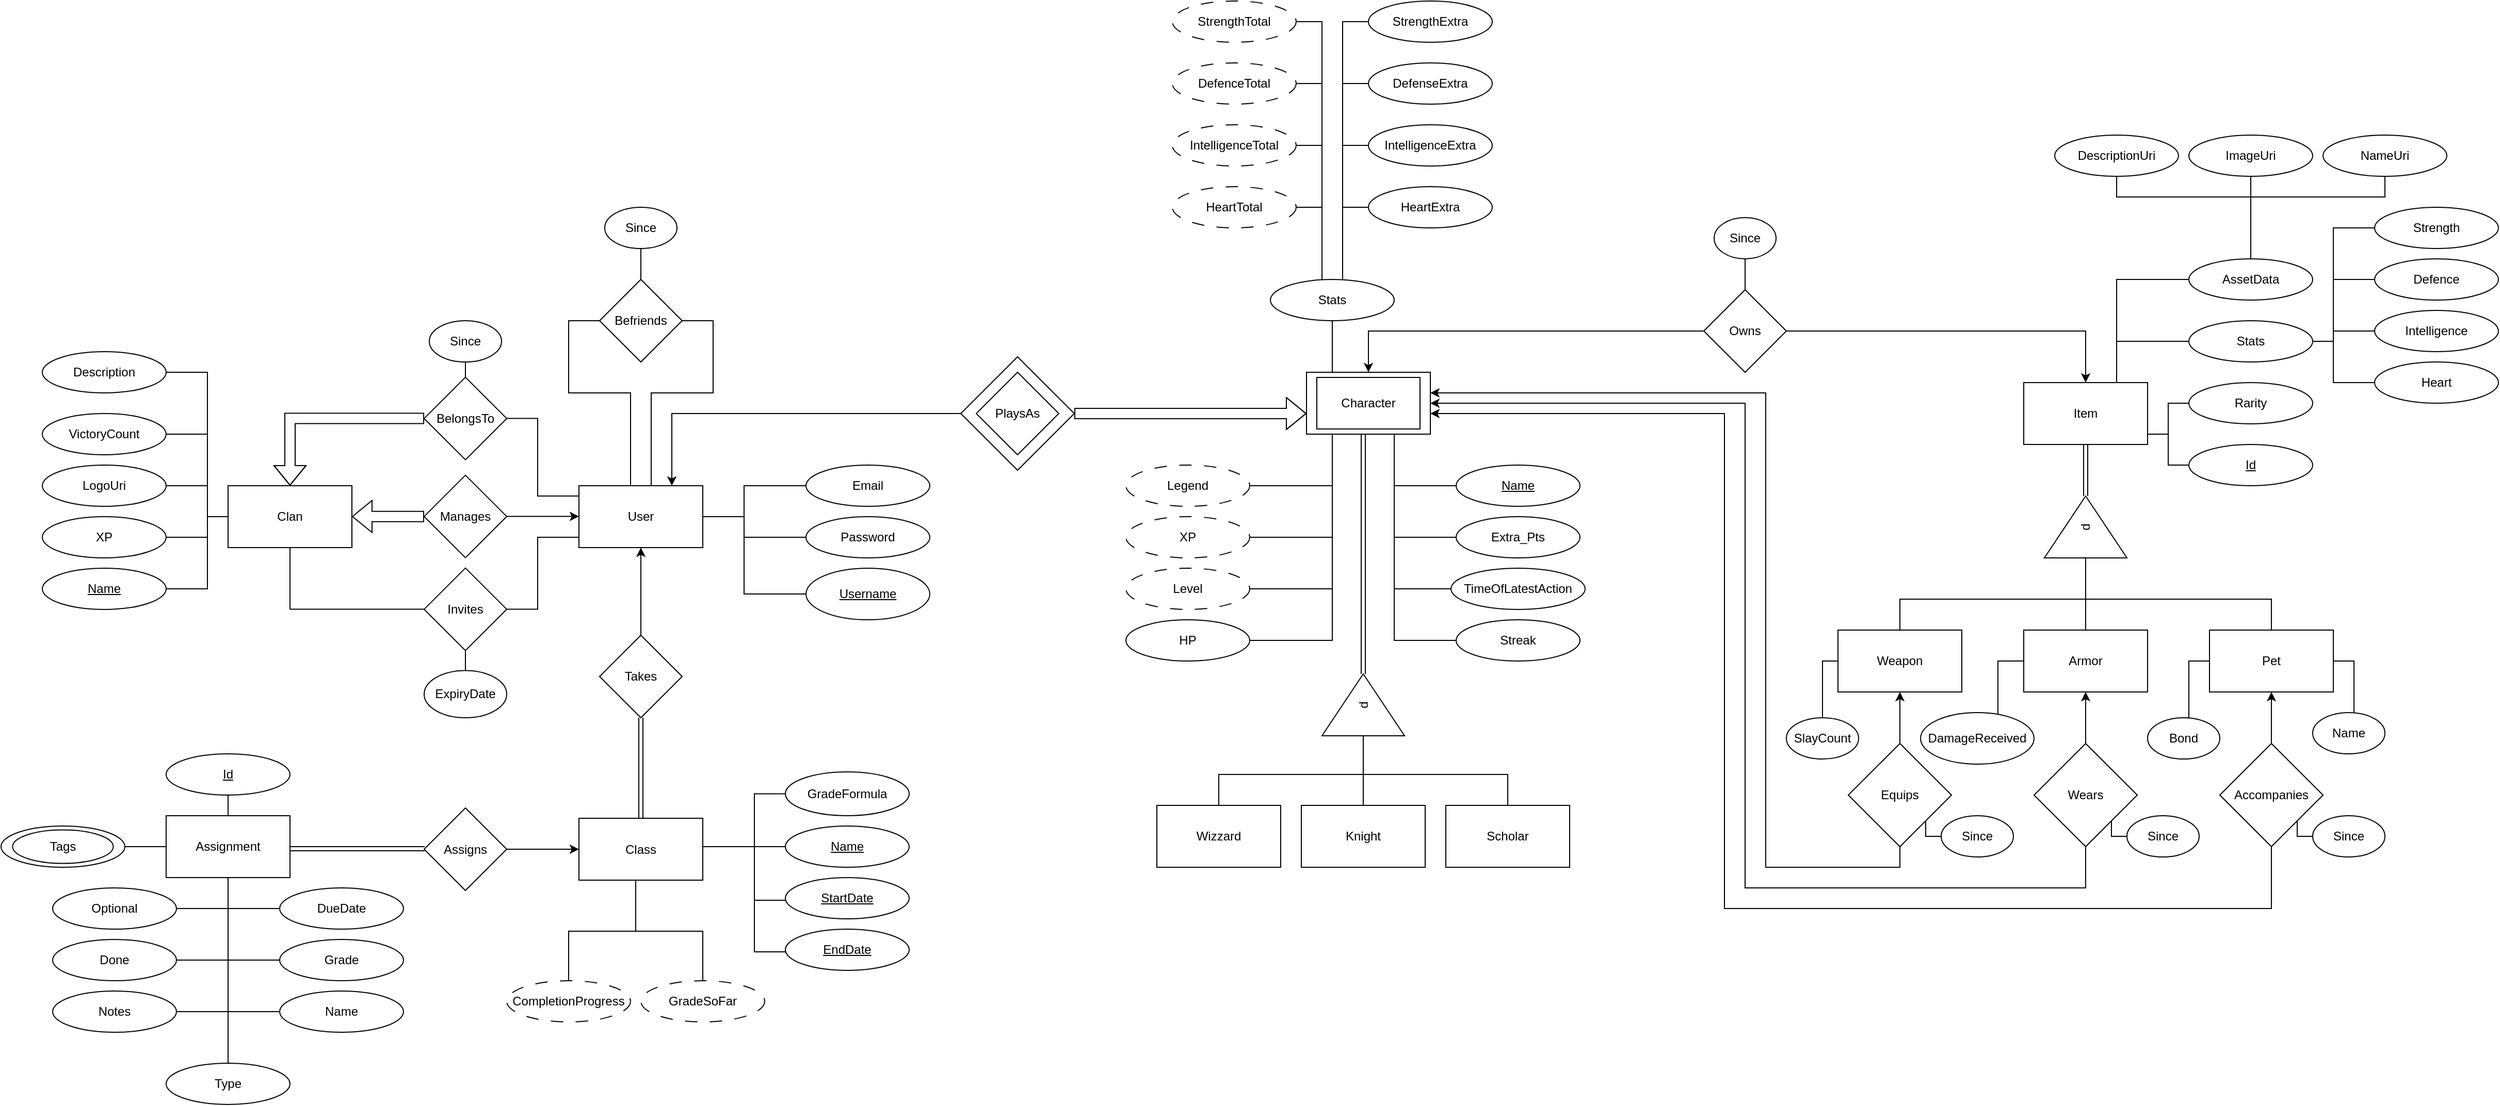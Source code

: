 <mxfile version="26.0.16" pages="2">
  <diagram name="EntidadRelacion" id="xzaKEmRgx2QpPFfVNoC_">
    <mxGraphModel grid="1" page="1" gridSize="10" guides="1" tooltips="1" connect="1" arrows="1" fold="1" pageScale="1" pageWidth="850" pageHeight="1100" math="0" shadow="0">
      <root>
        <mxCell id="0" />
        <mxCell id="1" parent="0" />
        <mxCell id="YH26e1aeY0wwQy9HonWN-1" value="User" style="rounded=0;whiteSpace=wrap;html=1;" vertex="1" parent="1">
          <mxGeometry x="-600" y="80" width="120" height="60" as="geometry" />
        </mxCell>
        <mxCell id="EpZdy8tO8n-WMW0kw9Oh-24" style="edgeStyle=orthogonalEdgeStyle;rounded=0;orthogonalLoop=1;jettySize=auto;html=1;endArrow=none;startFill=0;" edge="1" parent="1" source="YH26e1aeY0wwQy9HonWN-2" target="YH26e1aeY0wwQy9HonWN-1">
          <mxGeometry relative="1" as="geometry">
            <Array as="points">
              <mxPoint x="-440" y="185" />
              <mxPoint x="-440" y="110" />
            </Array>
          </mxGeometry>
        </mxCell>
        <mxCell id="YH26e1aeY0wwQy9HonWN-2" value="&lt;u&gt;Username&lt;/u&gt;" style="ellipse;whiteSpace=wrap;html=1;" vertex="1" parent="1">
          <mxGeometry x="-380" y="160" width="120" height="50" as="geometry" />
        </mxCell>
        <mxCell id="EpZdy8tO8n-WMW0kw9Oh-25" style="edgeStyle=orthogonalEdgeStyle;rounded=0;orthogonalLoop=1;jettySize=auto;html=1;endArrow=none;startFill=0;" edge="1" parent="1" source="YH26e1aeY0wwQy9HonWN-6" target="YH26e1aeY0wwQy9HonWN-1">
          <mxGeometry relative="1" as="geometry">
            <Array as="points">
              <mxPoint x="-440" y="130" />
              <mxPoint x="-440" y="110" />
            </Array>
          </mxGeometry>
        </mxCell>
        <mxCell id="YH26e1aeY0wwQy9HonWN-6" value="Password" style="ellipse;whiteSpace=wrap;html=1;" vertex="1" parent="1">
          <mxGeometry x="-380" y="110" width="120" height="40" as="geometry" />
        </mxCell>
        <mxCell id="EpZdy8tO8n-WMW0kw9Oh-23" style="edgeStyle=orthogonalEdgeStyle;rounded=0;orthogonalLoop=1;jettySize=auto;html=1;endArrow=none;startFill=0;" edge="1" parent="1" source="YH26e1aeY0wwQy9HonWN-10" target="YH26e1aeY0wwQy9HonWN-1">
          <mxGeometry relative="1" as="geometry">
            <Array as="points">
              <mxPoint x="-440" y="80" />
              <mxPoint x="-440" y="110" />
            </Array>
          </mxGeometry>
        </mxCell>
        <mxCell id="YH26e1aeY0wwQy9HonWN-10" value="Email" style="ellipse;whiteSpace=wrap;html=1;" vertex="1" parent="1">
          <mxGeometry x="-380" y="60" width="120" height="40" as="geometry" />
        </mxCell>
        <mxCell id="YH26e1aeY0wwQy9HonWN-11" value="Streak" style="ellipse;whiteSpace=wrap;html=1;" vertex="1" parent="1">
          <mxGeometry x="250" y="210" width="120" height="40" as="geometry" />
        </mxCell>
        <mxCell id="YH26e1aeY0wwQy9HonWN-13" style="edgeStyle=orthogonalEdgeStyle;rounded=0;orthogonalLoop=1;jettySize=auto;html=1;endArrow=none;startFill=0;" edge="1" parent="1" source="YH26e1aeY0wwQy9HonWN-12" target="YH26e1aeY0wwQy9HonWN-1">
          <mxGeometry relative="1" as="geometry">
            <Array as="points">
              <mxPoint x="-470" y="-80" />
              <mxPoint x="-470" y="-10" />
              <mxPoint x="-530" y="-10" />
            </Array>
          </mxGeometry>
        </mxCell>
        <mxCell id="YH26e1aeY0wwQy9HonWN-14" style="edgeStyle=orthogonalEdgeStyle;rounded=0;orthogonalLoop=1;jettySize=auto;html=1;endArrow=none;startFill=0;" edge="1" parent="1" source="YH26e1aeY0wwQy9HonWN-12" target="YH26e1aeY0wwQy9HonWN-1">
          <mxGeometry relative="1" as="geometry">
            <Array as="points">
              <mxPoint x="-610" y="-80" />
              <mxPoint x="-610" y="-10" />
              <mxPoint x="-550" y="-10" />
            </Array>
          </mxGeometry>
        </mxCell>
        <mxCell id="wt5Pe0VkJXy438UB1Rs1-84" style="edgeStyle=orthogonalEdgeStyle;rounded=0;orthogonalLoop=1;jettySize=auto;html=1;endArrow=none;endFill=0;" edge="1" parent="1" source="YH26e1aeY0wwQy9HonWN-12" target="wt5Pe0VkJXy438UB1Rs1-83">
          <mxGeometry relative="1" as="geometry" />
        </mxCell>
        <mxCell id="YH26e1aeY0wwQy9HonWN-12" value="Befriends" style="rhombus;whiteSpace=wrap;html=1;" vertex="1" parent="1">
          <mxGeometry x="-580" y="-120" width="80" height="80" as="geometry" />
        </mxCell>
        <mxCell id="EpZdy8tO8n-WMW0kw9Oh-2" style="edgeStyle=orthogonalEdgeStyle;rounded=0;orthogonalLoop=1;jettySize=auto;html=1;endArrow=none;startFill=0;" edge="1" parent="1" source="YH26e1aeY0wwQy9HonWN-17" target="EpZdy8tO8n-WMW0kw9Oh-1">
          <mxGeometry relative="1" as="geometry">
            <mxPoint x="-670" y="75" as="sourcePoint" />
            <Array as="points">
              <mxPoint x="-960" y="110" />
              <mxPoint x="-960" y="180" />
            </Array>
          </mxGeometry>
        </mxCell>
        <mxCell id="EpZdy8tO8n-WMW0kw9Oh-72" style="edgeStyle=orthogonalEdgeStyle;rounded=0;orthogonalLoop=1;jettySize=auto;html=1;endArrow=none;startFill=0;" edge="1" parent="1" source="YH26e1aeY0wwQy9HonWN-17" target="EpZdy8tO8n-WMW0kw9Oh-71">
          <mxGeometry relative="1" as="geometry">
            <mxPoint x="-680" y="75" as="sourcePoint" />
            <Array as="points">
              <mxPoint x="-960" y="110" />
              <mxPoint x="-960" y="80" />
            </Array>
          </mxGeometry>
        </mxCell>
        <mxCell id="EpZdy8tO8n-WMW0kw9Oh-74" style="edgeStyle=orthogonalEdgeStyle;rounded=0;orthogonalLoop=1;jettySize=auto;html=1;endArrow=none;startFill=0;" edge="1" parent="1" source="YH26e1aeY0wwQy9HonWN-17" target="EpZdy8tO8n-WMW0kw9Oh-73">
          <mxGeometry relative="1" as="geometry">
            <mxPoint x="-680" y="75" as="sourcePoint" />
            <Array as="points">
              <mxPoint x="-960" y="110" />
              <mxPoint x="-960" y="30" />
            </Array>
          </mxGeometry>
        </mxCell>
        <mxCell id="YH26e1aeY0wwQy9HonWN-17" value="Clan" style="rounded=0;whiteSpace=wrap;html=1;" vertex="1" parent="1">
          <mxGeometry x="-940" y="80" width="120" height="60" as="geometry" />
        </mxCell>
        <mxCell id="YH26e1aeY0wwQy9HonWN-19" value="&lt;div&gt;Class&lt;/div&gt;" style="rounded=0;whiteSpace=wrap;html=1;" vertex="1" parent="1">
          <mxGeometry x="-600" y="402.5" width="120" height="60" as="geometry" />
        </mxCell>
        <mxCell id="YH26e1aeY0wwQy9HonWN-30" style="edgeStyle=orthogonalEdgeStyle;rounded=0;orthogonalLoop=1;jettySize=auto;html=1;endArrow=none;startFill=0;shape=link;" edge="1" parent="1" source="YH26e1aeY0wwQy9HonWN-20" target="YH26e1aeY0wwQy9HonWN-28">
          <mxGeometry relative="1" as="geometry">
            <mxPoint x="-890" y="400" as="sourcePoint" />
            <mxPoint x="-1090" y="360" as="targetPoint" />
            <Array as="points">
              <mxPoint x="-860" y="432" />
              <mxPoint x="-860" y="432" />
            </Array>
          </mxGeometry>
        </mxCell>
        <mxCell id="wt5Pe0VkJXy438UB1Rs1-232" style="edgeStyle=orthogonalEdgeStyle;rounded=0;orthogonalLoop=1;jettySize=auto;html=1;endArrow=none;endFill=0;" edge="1" parent="1" source="YH26e1aeY0wwQy9HonWN-20" target="wt5Pe0VkJXy438UB1Rs1-231">
          <mxGeometry relative="1" as="geometry" />
        </mxCell>
        <mxCell id="YH26e1aeY0wwQy9HonWN-20" value="Assignment" style="rounded=0;whiteSpace=wrap;html=1;" vertex="1" parent="1">
          <mxGeometry x="-1000" y="400" width="120" height="60" as="geometry" />
        </mxCell>
        <mxCell id="EpZdy8tO8n-WMW0kw9Oh-60" style="edgeStyle=orthogonalEdgeStyle;rounded=0;orthogonalLoop=1;jettySize=auto;html=1;entryX=0.5;entryY=1;entryDx=0;entryDy=0;endArrow=none;startFill=0;" edge="1" parent="1" source="wt5Pe0VkJXy438UB1Rs1-90" target="EpZdy8tO8n-WMW0kw9Oh-35">
          <mxGeometry relative="1" as="geometry">
            <Array as="points">
              <mxPoint x="130" y="-40" />
              <mxPoint x="130" y="-40" />
            </Array>
          </mxGeometry>
        </mxCell>
        <mxCell id="YH26e1aeY0wwQy9HonWN-42" style="edgeStyle=orthogonalEdgeStyle;rounded=0;orthogonalLoop=1;jettySize=auto;html=1;endArrow=none;startFill=0;" edge="1" parent="1" source="YH26e1aeY0wwQy9HonWN-23" target="YH26e1aeY0wwQy9HonWN-41">
          <mxGeometry relative="1" as="geometry">
            <Array as="points">
              <mxPoint x="940" y="30" />
              <mxPoint x="940" />
            </Array>
          </mxGeometry>
        </mxCell>
        <mxCell id="EpZdy8tO8n-WMW0kw9Oh-84" style="edgeStyle=orthogonalEdgeStyle;rounded=0;orthogonalLoop=1;jettySize=auto;html=1;endArrow=none;startFill=0;" edge="1" parent="1" source="YH26e1aeY0wwQy9HonWN-23" target="EpZdy8tO8n-WMW0kw9Oh-75">
          <mxGeometry relative="1" as="geometry">
            <Array as="points">
              <mxPoint x="890" y="-60" />
            </Array>
          </mxGeometry>
        </mxCell>
        <mxCell id="YH26e1aeY0wwQy9HonWN-23" value="Item" style="rounded=0;whiteSpace=wrap;html=1;" vertex="1" parent="1">
          <mxGeometry x="800" y="-20" width="120" height="60" as="geometry" />
        </mxCell>
        <mxCell id="YH26e1aeY0wwQy9HonWN-40" style="edgeStyle=orthogonalEdgeStyle;rounded=0;orthogonalLoop=1;jettySize=auto;html=1;exitX=0.5;exitY=0;exitDx=0;exitDy=0;entryX=0;entryY=0.5;entryDx=0;entryDy=0;endArrow=none;startFill=0;" edge="1" parent="1" source="YH26e1aeY0wwQy9HonWN-24" target="YH26e1aeY0wwQy9HonWN-27">
          <mxGeometry relative="1" as="geometry">
            <Array as="points">
              <mxPoint x="680" y="190" />
              <mxPoint x="860" y="190" />
            </Array>
          </mxGeometry>
        </mxCell>
        <mxCell id="wt5Pe0VkJXy438UB1Rs1-60" style="edgeStyle=orthogonalEdgeStyle;rounded=0;orthogonalLoop=1;jettySize=auto;html=1;endArrow=none;endFill=0;" edge="1" parent="1" source="YH26e1aeY0wwQy9HonWN-24" target="wt5Pe0VkJXy438UB1Rs1-59">
          <mxGeometry relative="1" as="geometry">
            <Array as="points">
              <mxPoint x="605" y="250" />
            </Array>
          </mxGeometry>
        </mxCell>
        <mxCell id="YH26e1aeY0wwQy9HonWN-24" value="Weapon" style="rounded=0;whiteSpace=wrap;html=1;" vertex="1" parent="1">
          <mxGeometry x="620" y="220" width="120" height="60" as="geometry" />
        </mxCell>
        <mxCell id="YH26e1aeY0wwQy9HonWN-25" value="Armor" style="rounded=0;whiteSpace=wrap;html=1;" vertex="1" parent="1">
          <mxGeometry x="800" y="220" width="120" height="60" as="geometry" />
        </mxCell>
        <mxCell id="YH26e1aeY0wwQy9HonWN-39" style="edgeStyle=orthogonalEdgeStyle;rounded=0;orthogonalLoop=1;jettySize=auto;html=1;exitX=0.5;exitY=0;exitDx=0;exitDy=0;endArrow=none;startFill=0;" edge="1" parent="1" source="YH26e1aeY0wwQy9HonWN-26">
          <mxGeometry relative="1" as="geometry">
            <mxPoint x="860" y="160" as="targetPoint" />
            <Array as="points">
              <mxPoint x="1040" y="190" />
              <mxPoint x="860" y="190" />
            </Array>
          </mxGeometry>
        </mxCell>
        <mxCell id="YH26e1aeY0wwQy9HonWN-26" value="Pet" style="rounded=0;whiteSpace=wrap;html=1;" vertex="1" parent="1">
          <mxGeometry x="980" y="220" width="120" height="60" as="geometry" />
        </mxCell>
        <mxCell id="YH26e1aeY0wwQy9HonWN-37" style="edgeStyle=orthogonalEdgeStyle;rounded=0;orthogonalLoop=1;jettySize=auto;html=1;exitX=1;exitY=0.5;exitDx=0;exitDy=0;entryX=0.5;entryY=1;entryDx=0;entryDy=0;endArrow=none;startFill=0;shape=link;" edge="1" parent="1" source="YH26e1aeY0wwQy9HonWN-27" target="YH26e1aeY0wwQy9HonWN-23">
          <mxGeometry relative="1" as="geometry" />
        </mxCell>
        <mxCell id="YH26e1aeY0wwQy9HonWN-38" style="edgeStyle=orthogonalEdgeStyle;rounded=0;orthogonalLoop=1;jettySize=auto;html=1;exitX=0;exitY=0.5;exitDx=0;exitDy=0;entryX=0.5;entryY=0;entryDx=0;entryDy=0;endArrow=none;startFill=0;" edge="1" parent="1" source="YH26e1aeY0wwQy9HonWN-27" target="YH26e1aeY0wwQy9HonWN-25">
          <mxGeometry relative="1" as="geometry" />
        </mxCell>
        <mxCell id="YH26e1aeY0wwQy9HonWN-27" value="d" style="triangle;whiteSpace=wrap;html=1;rotation=-90;" vertex="1" parent="1">
          <mxGeometry x="830" y="80" width="60" height="80" as="geometry" />
        </mxCell>
        <mxCell id="YH26e1aeY0wwQy9HonWN-29" style="edgeStyle=orthogonalEdgeStyle;rounded=0;orthogonalLoop=1;jettySize=auto;html=1;" edge="1" parent="1" source="YH26e1aeY0wwQy9HonWN-28" target="YH26e1aeY0wwQy9HonWN-19">
          <mxGeometry relative="1" as="geometry">
            <mxPoint x="-380" y="342.5" as="sourcePoint" />
          </mxGeometry>
        </mxCell>
        <mxCell id="YH26e1aeY0wwQy9HonWN-28" value="Assigns" style="rhombus;whiteSpace=wrap;html=1;" vertex="1" parent="1">
          <mxGeometry x="-750" y="392.5" width="80" height="80" as="geometry" />
        </mxCell>
        <mxCell id="EpZdy8tO8n-WMW0kw9Oh-6" style="edgeStyle=orthogonalEdgeStyle;rounded=0;orthogonalLoop=1;jettySize=auto;html=1;endArrow=none;startFill=0;" edge="1" parent="1" source="YH26e1aeY0wwQy9HonWN-31" target="YH26e1aeY0wwQy9HonWN-20">
          <mxGeometry relative="1" as="geometry" />
        </mxCell>
        <mxCell id="YH26e1aeY0wwQy9HonWN-31" value="&lt;u&gt;Id&lt;/u&gt;" style="ellipse;whiteSpace=wrap;html=1;" vertex="1" parent="1">
          <mxGeometry x="-1000" y="340" width="120" height="40" as="geometry" />
        </mxCell>
        <mxCell id="EpZdy8tO8n-WMW0kw9Oh-7" style="edgeStyle=orthogonalEdgeStyle;rounded=0;orthogonalLoop=1;jettySize=auto;html=1;endArrow=none;startFill=0;" edge="1" parent="1" source="YH26e1aeY0wwQy9HonWN-32" target="YH26e1aeY0wwQy9HonWN-20">
          <mxGeometry relative="1" as="geometry">
            <mxPoint x="-770" y="410" as="sourcePoint" />
            <Array as="points">
              <mxPoint x="-940" y="590" />
            </Array>
          </mxGeometry>
        </mxCell>
        <mxCell id="YH26e1aeY0wwQy9HonWN-32" value="Name" style="ellipse;whiteSpace=wrap;html=1;" vertex="1" parent="1">
          <mxGeometry x="-890" y="570" width="120" height="40" as="geometry" />
        </mxCell>
        <mxCell id="EpZdy8tO8n-WMW0kw9Oh-8" style="edgeStyle=orthogonalEdgeStyle;rounded=0;orthogonalLoop=1;jettySize=auto;html=1;endArrow=none;startFill=0;" edge="1" parent="1" source="YH26e1aeY0wwQy9HonWN-33" target="YH26e1aeY0wwQy9HonWN-20">
          <mxGeometry relative="1" as="geometry">
            <Array as="points">
              <mxPoint x="-940" y="490" />
            </Array>
          </mxGeometry>
        </mxCell>
        <mxCell id="YH26e1aeY0wwQy9HonWN-33" value="DueDate" style="ellipse;whiteSpace=wrap;html=1;" vertex="1" parent="1">
          <mxGeometry x="-890" y="470" width="120" height="40" as="geometry" />
        </mxCell>
        <mxCell id="EpZdy8tO8n-WMW0kw9Oh-9" style="edgeStyle=orthogonalEdgeStyle;rounded=0;orthogonalLoop=1;jettySize=auto;html=1;endArrow=none;startFill=0;" edge="1" parent="1" source="YH26e1aeY0wwQy9HonWN-34" target="YH26e1aeY0wwQy9HonWN-20">
          <mxGeometry relative="1" as="geometry">
            <Array as="points">
              <mxPoint x="-940" y="540" />
            </Array>
          </mxGeometry>
        </mxCell>
        <mxCell id="YH26e1aeY0wwQy9HonWN-34" value="Grade" style="ellipse;whiteSpace=wrap;html=1;" vertex="1" parent="1">
          <mxGeometry x="-890" y="520" width="120" height="40" as="geometry" />
        </mxCell>
        <mxCell id="EpZdy8tO8n-WMW0kw9Oh-10" style="edgeStyle=orthogonalEdgeStyle;rounded=0;orthogonalLoop=1;jettySize=auto;html=1;endArrow=none;startFill=0;" edge="1" parent="1" source="YH26e1aeY0wwQy9HonWN-35" target="YH26e1aeY0wwQy9HonWN-20">
          <mxGeometry relative="1" as="geometry">
            <Array as="points">
              <mxPoint x="-940" y="540" />
            </Array>
          </mxGeometry>
        </mxCell>
        <mxCell id="YH26e1aeY0wwQy9HonWN-35" value="Done" style="ellipse;whiteSpace=wrap;html=1;" vertex="1" parent="1">
          <mxGeometry x="-1110" y="520" width="120" height="40" as="geometry" />
        </mxCell>
        <mxCell id="EpZdy8tO8n-WMW0kw9Oh-11" style="edgeStyle=orthogonalEdgeStyle;rounded=0;orthogonalLoop=1;jettySize=auto;html=1;endArrow=none;startFill=0;" edge="1" parent="1" source="YH26e1aeY0wwQy9HonWN-36" target="YH26e1aeY0wwQy9HonWN-20">
          <mxGeometry relative="1" as="geometry">
            <Array as="points">
              <mxPoint x="-940" y="490" />
            </Array>
          </mxGeometry>
        </mxCell>
        <mxCell id="YH26e1aeY0wwQy9HonWN-36" value="Optional" style="ellipse;whiteSpace=wrap;html=1;" vertex="1" parent="1">
          <mxGeometry x="-1110" y="470" width="120" height="40" as="geometry" />
        </mxCell>
        <mxCell id="YH26e1aeY0wwQy9HonWN-41" value="Rarity" style="ellipse;whiteSpace=wrap;html=1;" vertex="1" parent="1">
          <mxGeometry x="960" y="-20" width="120" height="40" as="geometry" />
        </mxCell>
        <mxCell id="YH26e1aeY0wwQy9HonWN-44" style="edgeStyle=orthogonalEdgeStyle;rounded=0;orthogonalLoop=1;jettySize=auto;html=1;exitX=1;exitY=0.5;exitDx=0;exitDy=0;entryX=0.5;entryY=0;entryDx=0;entryDy=0;" edge="1" parent="1" source="YH26e1aeY0wwQy9HonWN-43" target="YH26e1aeY0wwQy9HonWN-23">
          <mxGeometry relative="1" as="geometry" />
        </mxCell>
        <mxCell id="YH26e1aeY0wwQy9HonWN-45" style="edgeStyle=orthogonalEdgeStyle;rounded=0;orthogonalLoop=1;jettySize=auto;html=1;entryX=0.5;entryY=0;entryDx=0;entryDy=0;exitX=0;exitY=0.5;exitDx=0;exitDy=0;" edge="1" parent="1" source="YH26e1aeY0wwQy9HonWN-43" target="YH26e1aeY0wwQy9HonWN-22">
          <mxGeometry relative="1" as="geometry">
            <mxPoint x="345" y="-110" as="sourcePoint" />
          </mxGeometry>
        </mxCell>
        <mxCell id="wt5Pe0VkJXy438UB1Rs1-70" style="edgeStyle=orthogonalEdgeStyle;rounded=0;orthogonalLoop=1;jettySize=auto;html=1;endArrow=none;endFill=0;" edge="1" parent="1" source="YH26e1aeY0wwQy9HonWN-43" target="wt5Pe0VkJXy438UB1Rs1-69">
          <mxGeometry relative="1" as="geometry" />
        </mxCell>
        <mxCell id="YH26e1aeY0wwQy9HonWN-43" value="Owns" style="rhombus;whiteSpace=wrap;html=1;" vertex="1" parent="1">
          <mxGeometry x="490" y="-110" width="80" height="80" as="geometry" />
        </mxCell>
        <mxCell id="YH26e1aeY0wwQy9HonWN-50" style="edgeStyle=orthogonalEdgeStyle;rounded=0;orthogonalLoop=1;jettySize=auto;html=1;entryX=1;entryY=0.5;entryDx=0;entryDy=0;exitX=0.5;exitY=1;exitDx=0;exitDy=0;" edge="1" parent="1" source="wt5Pe0VkJXy438UB1Rs1-5" target="YH26e1aeY0wwQy9HonWN-22">
          <mxGeometry relative="1" as="geometry">
            <mxPoint x="500" y="550" as="sourcePoint" />
            <Array as="points">
              <mxPoint x="860" y="470" />
              <mxPoint x="530" y="470" />
              <mxPoint x="530" />
            </Array>
          </mxGeometry>
        </mxCell>
        <mxCell id="YH26e1aeY0wwQy9HonWN-52" style="edgeStyle=orthogonalEdgeStyle;rounded=0;orthogonalLoop=1;jettySize=auto;html=1;endArrow=none;startFill=0;shape=link;" edge="1" parent="1" source="YH26e1aeY0wwQy9HonWN-51">
          <mxGeometry relative="1" as="geometry">
            <mxPoint x="160" y="7.5" as="targetPoint" />
            <Array as="points">
              <mxPoint x="160" y="72.5" />
              <mxPoint x="160" y="72.5" />
            </Array>
          </mxGeometry>
        </mxCell>
        <mxCell id="YH26e1aeY0wwQy9HonWN-58" style="edgeStyle=orthogonalEdgeStyle;rounded=0;orthogonalLoop=1;jettySize=auto;html=1;exitX=0;exitY=0.5;exitDx=0;exitDy=0;entryX=0.5;entryY=0;entryDx=0;entryDy=0;endArrow=none;startFill=0;" edge="1" parent="1" source="YH26e1aeY0wwQy9HonWN-51" target="YH26e1aeY0wwQy9HonWN-54">
          <mxGeometry relative="1" as="geometry" />
        </mxCell>
        <mxCell id="YH26e1aeY0wwQy9HonWN-51" value="d" style="triangle;whiteSpace=wrap;html=1;rotation=-90;" vertex="1" parent="1">
          <mxGeometry x="130" y="252.5" width="60" height="80" as="geometry" />
        </mxCell>
        <mxCell id="YH26e1aeY0wwQy9HonWN-56" style="edgeStyle=orthogonalEdgeStyle;rounded=0;orthogonalLoop=1;jettySize=auto;html=1;exitX=0.5;exitY=0;exitDx=0;exitDy=0;entryX=0;entryY=0.5;entryDx=0;entryDy=0;endArrow=none;startFill=0;" edge="1" parent="1" source="YH26e1aeY0wwQy9HonWN-53" target="YH26e1aeY0wwQy9HonWN-51">
          <mxGeometry relative="1" as="geometry">
            <Array as="points">
              <mxPoint x="20" y="360" />
              <mxPoint x="160" y="360" />
            </Array>
          </mxGeometry>
        </mxCell>
        <mxCell id="YH26e1aeY0wwQy9HonWN-53" value="Wizzard" style="rounded=0;whiteSpace=wrap;html=1;" vertex="1" parent="1">
          <mxGeometry x="-40" y="390" width="120" height="60" as="geometry" />
        </mxCell>
        <mxCell id="YH26e1aeY0wwQy9HonWN-54" value="Knight" style="rounded=0;whiteSpace=wrap;html=1;" vertex="1" parent="1">
          <mxGeometry x="100" y="390" width="120" height="60" as="geometry" />
        </mxCell>
        <mxCell id="YH26e1aeY0wwQy9HonWN-59" style="edgeStyle=orthogonalEdgeStyle;rounded=0;orthogonalLoop=1;jettySize=auto;html=1;exitX=0.5;exitY=0;exitDx=0;exitDy=0;entryX=0;entryY=0.5;entryDx=0;entryDy=0;endArrow=none;startFill=0;" edge="1" parent="1" source="YH26e1aeY0wwQy9HonWN-55" target="YH26e1aeY0wwQy9HonWN-51">
          <mxGeometry relative="1" as="geometry">
            <Array as="points">
              <mxPoint x="300" y="360" />
              <mxPoint x="160" y="360" />
            </Array>
          </mxGeometry>
        </mxCell>
        <mxCell id="YH26e1aeY0wwQy9HonWN-55" value="Scholar" style="rounded=0;whiteSpace=wrap;html=1;" vertex="1" parent="1">
          <mxGeometry x="240" y="390" width="120" height="60" as="geometry" />
        </mxCell>
        <mxCell id="EpZdy8tO8n-WMW0kw9Oh-1" value="&lt;u&gt;Name&lt;/u&gt;" style="ellipse;whiteSpace=wrap;html=1;" vertex="1" parent="1">
          <mxGeometry x="-1120" y="160" width="120" height="40" as="geometry" />
        </mxCell>
        <mxCell id="EpZdy8tO8n-WMW0kw9Oh-5" value="" style="edgeStyle=orthogonalEdgeStyle;rounded=0;orthogonalLoop=1;jettySize=auto;html=1;endArrow=none;startFill=0;" edge="1" parent="1" source="EpZdy8tO8n-WMW0kw9Oh-3" target="YH26e1aeY0wwQy9HonWN-17">
          <mxGeometry relative="1" as="geometry">
            <mxPoint x="-680" y="75" as="targetPoint" />
            <Array as="points">
              <mxPoint x="-960" y="130" />
              <mxPoint x="-960" y="110" />
            </Array>
          </mxGeometry>
        </mxCell>
        <mxCell id="EpZdy8tO8n-WMW0kw9Oh-3" value="XP" style="ellipse;whiteSpace=wrap;html=1;" vertex="1" parent="1">
          <mxGeometry x="-1120" y="110" width="120" height="40" as="geometry" />
        </mxCell>
        <mxCell id="EpZdy8tO8n-WMW0kw9Oh-13" style="edgeStyle=orthogonalEdgeStyle;rounded=0;orthogonalLoop=1;jettySize=auto;html=1;endArrow=none;startFill=0;" edge="1" parent="1" source="EpZdy8tO8n-WMW0kw9Oh-12" target="YH26e1aeY0wwQy9HonWN-19">
          <mxGeometry relative="1" as="geometry">
            <mxPoint x="-680" y="312.5" as="sourcePoint" />
            <Array as="points">
              <mxPoint x="-420" y="430" />
              <mxPoint x="-420" y="430" />
            </Array>
          </mxGeometry>
        </mxCell>
        <mxCell id="EpZdy8tO8n-WMW0kw9Oh-12" value="Name" style="ellipse;whiteSpace=wrap;html=1;fontStyle=4" vertex="1" parent="1">
          <mxGeometry x="-400" y="410" width="120" height="40" as="geometry" />
        </mxCell>
        <mxCell id="EpZdy8tO8n-WMW0kw9Oh-16" style="edgeStyle=orthogonalEdgeStyle;rounded=0;orthogonalLoop=1;jettySize=auto;html=1;endArrow=none;startFill=0;" edge="1" parent="1" source="EpZdy8tO8n-WMW0kw9Oh-14" target="YH26e1aeY0wwQy9HonWN-19">
          <mxGeometry relative="1" as="geometry">
            <mxPoint x="-544.941" y="382.5" as="targetPoint" />
            <Array as="points">
              <mxPoint x="-610" y="512" />
              <mxPoint x="-545" y="512" />
            </Array>
          </mxGeometry>
        </mxCell>
        <mxCell id="EpZdy8tO8n-WMW0kw9Oh-14" value="CompletionProgress" style="ellipse;whiteSpace=wrap;html=1;dashed=1;dashPattern=12 12;" vertex="1" parent="1">
          <mxGeometry x="-670" y="560" width="120" height="40" as="geometry" />
        </mxCell>
        <mxCell id="EpZdy8tO8n-WMW0kw9Oh-17" style="edgeStyle=orthogonalEdgeStyle;rounded=0;orthogonalLoop=1;jettySize=auto;html=1;endArrow=none;startFill=0;" edge="1" parent="1" source="EpZdy8tO8n-WMW0kw9Oh-15" target="YH26e1aeY0wwQy9HonWN-19">
          <mxGeometry relative="1" as="geometry">
            <mxPoint x="-544.941" y="382.5" as="targetPoint" />
            <Array as="points">
              <mxPoint x="-480" y="512" />
              <mxPoint x="-545" y="512" />
            </Array>
          </mxGeometry>
        </mxCell>
        <mxCell id="EpZdy8tO8n-WMW0kw9Oh-15" value="GradeSoFar" style="ellipse;whiteSpace=wrap;html=1;dashed=1;dashPattern=12 12;" vertex="1" parent="1">
          <mxGeometry x="-540" y="560" width="120" height="40" as="geometry" />
        </mxCell>
        <mxCell id="EpZdy8tO8n-WMW0kw9Oh-19" style="edgeStyle=orthogonalEdgeStyle;rounded=0;orthogonalLoop=1;jettySize=auto;html=1;endArrow=none;startFill=0;" edge="1" parent="1" source="EpZdy8tO8n-WMW0kw9Oh-18" target="YH26e1aeY0wwQy9HonWN-19">
          <mxGeometry relative="1" as="geometry">
            <Array as="points">
              <mxPoint x="-430" y="482" />
              <mxPoint x="-430" y="430" />
            </Array>
          </mxGeometry>
        </mxCell>
        <mxCell id="EpZdy8tO8n-WMW0kw9Oh-18" value="StartDate" style="ellipse;whiteSpace=wrap;html=1;fontStyle=4" vertex="1" parent="1">
          <mxGeometry x="-400" y="460" width="120" height="40" as="geometry" />
        </mxCell>
        <mxCell id="EpZdy8tO8n-WMW0kw9Oh-21" style="edgeStyle=orthogonalEdgeStyle;rounded=0;orthogonalLoop=1;jettySize=auto;html=1;endArrow=none;startFill=0;" edge="1" parent="1" source="EpZdy8tO8n-WMW0kw9Oh-20" target="YH26e1aeY0wwQy9HonWN-19">
          <mxGeometry relative="1" as="geometry">
            <Array as="points">
              <mxPoint x="-430" y="532" />
              <mxPoint x="-430" y="430" />
            </Array>
          </mxGeometry>
        </mxCell>
        <mxCell id="EpZdy8tO8n-WMW0kw9Oh-20" value="EndDate" style="ellipse;whiteSpace=wrap;html=1;fontStyle=4" vertex="1" parent="1">
          <mxGeometry x="-400" y="510" width="120" height="40" as="geometry" />
        </mxCell>
        <mxCell id="EpZdy8tO8n-WMW0kw9Oh-27" style="edgeStyle=orthogonalEdgeStyle;rounded=0;orthogonalLoop=1;jettySize=auto;html=1;endArrow=block;startFill=0;shape=flexArrow;exitX=1;exitY=0.5;exitDx=0;exitDy=0;" edge="1" parent="1" source="EpZdy8tO8n-WMW0kw9Oh-29" target="YH26e1aeY0wwQy9HonWN-22">
          <mxGeometry relative="1" as="geometry">
            <mxPoint x="-130" y="70" as="sourcePoint" />
            <Array as="points">
              <mxPoint x="-90" y="10" />
              <mxPoint x="-90" y="10" />
            </Array>
          </mxGeometry>
        </mxCell>
        <mxCell id="EpZdy8tO8n-WMW0kw9Oh-28" style="edgeStyle=orthogonalEdgeStyle;rounded=0;orthogonalLoop=1;jettySize=auto;html=1;endArrow=classic;startFill=0;endFill=1;" edge="1" parent="1" source="EpZdy8tO8n-WMW0kw9Oh-26" target="YH26e1aeY0wwQy9HonWN-1">
          <mxGeometry relative="1" as="geometry">
            <mxPoint x="-280" y="640" as="targetPoint" />
            <mxPoint x="-200" y="570" as="sourcePoint" />
            <Array as="points">
              <mxPoint x="-510" y="10" />
            </Array>
          </mxGeometry>
        </mxCell>
        <mxCell id="EpZdy8tO8n-WMW0kw9Oh-57" style="edgeStyle=orthogonalEdgeStyle;rounded=0;orthogonalLoop=1;jettySize=auto;html=1;endArrow=none;startFill=0;" edge="1" parent="1" source="EpZdy8tO8n-WMW0kw9Oh-30" target="wt5Pe0VkJXy438UB1Rs1-90">
          <mxGeometry relative="1" as="geometry">
            <Array as="points">
              <mxPoint x="130" y="80" />
            </Array>
          </mxGeometry>
        </mxCell>
        <mxCell id="EpZdy8tO8n-WMW0kw9Oh-30" value="Legend" style="ellipse;whiteSpace=wrap;html=1;dashed=1;dashPattern=12 12;" vertex="1" parent="1">
          <mxGeometry x="-70" y="60" width="120" height="40" as="geometry" />
        </mxCell>
        <mxCell id="EpZdy8tO8n-WMW0kw9Oh-31" value="XP" style="ellipse;whiteSpace=wrap;html=1;dashed=1;dashPattern=12 12;" vertex="1" parent="1">
          <mxGeometry x="-70" y="110" width="120" height="40" as="geometry" />
        </mxCell>
        <mxCell id="EpZdy8tO8n-WMW0kw9Oh-59" style="edgeStyle=orthogonalEdgeStyle;rounded=0;orthogonalLoop=1;jettySize=auto;html=1;endArrow=none;startFill=0;" edge="1" parent="1" source="EpZdy8tO8n-WMW0kw9Oh-32" target="wt5Pe0VkJXy438UB1Rs1-90">
          <mxGeometry relative="1" as="geometry">
            <Array as="points">
              <mxPoint x="130" y="180" />
            </Array>
          </mxGeometry>
        </mxCell>
        <mxCell id="EpZdy8tO8n-WMW0kw9Oh-32" value="Level" style="ellipse;whiteSpace=wrap;html=1;dashed=1;dashPattern=12 12;" vertex="1" parent="1">
          <mxGeometry x="-70" y="160" width="120" height="40" as="geometry" />
        </mxCell>
        <mxCell id="EpZdy8tO8n-WMW0kw9Oh-34" value="Extra_Pts" style="ellipse;whiteSpace=wrap;html=1;" vertex="1" parent="1">
          <mxGeometry x="250" y="110" width="120" height="40" as="geometry" />
        </mxCell>
        <mxCell id="EpZdy8tO8n-WMW0kw9Oh-61" style="edgeStyle=orthogonalEdgeStyle;rounded=0;orthogonalLoop=1;jettySize=auto;html=1;endArrow=none;startFill=0;" edge="1" parent="1" source="EpZdy8tO8n-WMW0kw9Oh-35" target="EpZdy8tO8n-WMW0kw9Oh-40">
          <mxGeometry relative="1" as="geometry">
            <Array as="points">
              <mxPoint x="120" y="-190" />
            </Array>
          </mxGeometry>
        </mxCell>
        <mxCell id="EpZdy8tO8n-WMW0kw9Oh-62" style="edgeStyle=orthogonalEdgeStyle;rounded=0;orthogonalLoop=1;jettySize=auto;html=1;endArrow=none;startFill=0;" edge="1" parent="1" source="EpZdy8tO8n-WMW0kw9Oh-35" target="EpZdy8tO8n-WMW0kw9Oh-44">
          <mxGeometry relative="1" as="geometry">
            <Array as="points">
              <mxPoint x="140" y="-190" />
            </Array>
          </mxGeometry>
        </mxCell>
        <mxCell id="EpZdy8tO8n-WMW0kw9Oh-35" value="Stats" style="ellipse;whiteSpace=wrap;html=1;" vertex="1" parent="1">
          <mxGeometry x="70" y="-120" width="120" height="40" as="geometry" />
        </mxCell>
        <mxCell id="EpZdy8tO8n-WMW0kw9Oh-53" style="edgeStyle=orthogonalEdgeStyle;rounded=0;orthogonalLoop=1;jettySize=auto;html=1;endArrow=none;startFill=0;" edge="1" parent="1" source="EpZdy8tO8n-WMW0kw9Oh-36" target="wt5Pe0VkJXy438UB1Rs1-90">
          <mxGeometry relative="1" as="geometry">
            <Array as="points">
              <mxPoint x="190" y="80" />
            </Array>
          </mxGeometry>
        </mxCell>
        <mxCell id="EpZdy8tO8n-WMW0kw9Oh-36" value="Name" style="ellipse;whiteSpace=wrap;html=1;fontStyle=4" vertex="1" parent="1">
          <mxGeometry x="250" y="60" width="120" height="40" as="geometry" />
        </mxCell>
        <mxCell id="EpZdy8tO8n-WMW0kw9Oh-65" style="edgeStyle=orthogonalEdgeStyle;rounded=0;orthogonalLoop=1;jettySize=auto;html=1;endArrow=none;startFill=0;" edge="1" parent="1" source="EpZdy8tO8n-WMW0kw9Oh-37" target="EpZdy8tO8n-WMW0kw9Oh-35">
          <mxGeometry relative="1" as="geometry">
            <Array as="points">
              <mxPoint x="120" y="-370" />
            </Array>
          </mxGeometry>
        </mxCell>
        <mxCell id="EpZdy8tO8n-WMW0kw9Oh-37" value="StrengthTotal" style="ellipse;whiteSpace=wrap;html=1;dashed=1;dashPattern=12 12;" vertex="1" parent="1">
          <mxGeometry x="-25" y="-390" width="120" height="40" as="geometry" />
        </mxCell>
        <mxCell id="EpZdy8tO8n-WMW0kw9Oh-38" value="DefenceTotal" style="ellipse;whiteSpace=wrap;html=1;dashed=1;dashPattern=12 12;" vertex="1" parent="1">
          <mxGeometry x="-25" y="-330" width="120" height="40" as="geometry" />
        </mxCell>
        <mxCell id="EpZdy8tO8n-WMW0kw9Oh-39" value="IntelligenceTotal" style="ellipse;whiteSpace=wrap;html=1;dashed=1;dashPattern=12 12;" vertex="1" parent="1">
          <mxGeometry x="-25" y="-270" width="120" height="40" as="geometry" />
        </mxCell>
        <mxCell id="EpZdy8tO8n-WMW0kw9Oh-40" value="HeartTotal" style="ellipse;whiteSpace=wrap;html=1;dashed=1;dashPattern=12 12;" vertex="1" parent="1">
          <mxGeometry x="-25" y="-210" width="120" height="40" as="geometry" />
        </mxCell>
        <mxCell id="EpZdy8tO8n-WMW0kw9Oh-41" value="StrengthExtra" style="ellipse;whiteSpace=wrap;html=1;" vertex="1" parent="1">
          <mxGeometry x="165" y="-390" width="120" height="40" as="geometry" />
        </mxCell>
        <mxCell id="EpZdy8tO8n-WMW0kw9Oh-42" value="DefenseExtra" style="ellipse;whiteSpace=wrap;html=1;" vertex="1" parent="1">
          <mxGeometry x="165" y="-330" width="120" height="40" as="geometry" />
        </mxCell>
        <mxCell id="EpZdy8tO8n-WMW0kw9Oh-43" value="IntelligenceExtra" style="ellipse;whiteSpace=wrap;html=1;" vertex="1" parent="1">
          <mxGeometry x="165" y="-270" width="120" height="40" as="geometry" />
        </mxCell>
        <mxCell id="EpZdy8tO8n-WMW0kw9Oh-44" value="HeartExtra" style="ellipse;whiteSpace=wrap;html=1;" vertex="1" parent="1">
          <mxGeometry x="165" y="-210" width="120" height="40" as="geometry" />
        </mxCell>
        <mxCell id="EpZdy8tO8n-WMW0kw9Oh-54" style="edgeStyle=orthogonalEdgeStyle;rounded=0;orthogonalLoop=1;jettySize=auto;html=1;exitX=0;exitY=0.5;exitDx=0;exitDy=0;endArrow=none;startFill=0;" edge="1" parent="1" source="EpZdy8tO8n-WMW0kw9Oh-34" target="wt5Pe0VkJXy438UB1Rs1-90">
          <mxGeometry relative="1" as="geometry">
            <Array as="points">
              <mxPoint x="190" y="130" />
              <mxPoint x="190" y="30" />
              <mxPoint x="165" y="30" />
            </Array>
          </mxGeometry>
        </mxCell>
        <mxCell id="EpZdy8tO8n-WMW0kw9Oh-55" style="edgeStyle=orthogonalEdgeStyle;rounded=0;orthogonalLoop=1;jettySize=auto;html=1;endArrow=none;startFill=0;" edge="1" parent="1" source="YH26e1aeY0wwQy9HonWN-11" target="YH26e1aeY0wwQy9HonWN-22">
          <mxGeometry relative="1" as="geometry">
            <Array as="points">
              <mxPoint x="190" y="230" />
            </Array>
          </mxGeometry>
        </mxCell>
        <mxCell id="EpZdy8tO8n-WMW0kw9Oh-58" style="edgeStyle=orthogonalEdgeStyle;rounded=0;orthogonalLoop=1;jettySize=auto;html=1;endArrow=none;startFill=0;" edge="1" parent="1" source="EpZdy8tO8n-WMW0kw9Oh-31" target="wt5Pe0VkJXy438UB1Rs1-90">
          <mxGeometry relative="1" as="geometry">
            <Array as="points">
              <mxPoint x="130" y="130" />
            </Array>
          </mxGeometry>
        </mxCell>
        <mxCell id="EpZdy8tO8n-WMW0kw9Oh-63" style="edgeStyle=orthogonalEdgeStyle;rounded=0;orthogonalLoop=1;jettySize=auto;html=1;endArrow=none;startFill=0;" edge="1" parent="1" source="EpZdy8tO8n-WMW0kw9Oh-39" target="EpZdy8tO8n-WMW0kw9Oh-35">
          <mxGeometry relative="1" as="geometry">
            <Array as="points">
              <mxPoint x="120" y="-250" />
            </Array>
          </mxGeometry>
        </mxCell>
        <mxCell id="EpZdy8tO8n-WMW0kw9Oh-64" style="edgeStyle=orthogonalEdgeStyle;rounded=0;orthogonalLoop=1;jettySize=auto;html=1;endArrow=none;startFill=0;" edge="1" parent="1" source="EpZdy8tO8n-WMW0kw9Oh-38" target="EpZdy8tO8n-WMW0kw9Oh-35">
          <mxGeometry relative="1" as="geometry">
            <Array as="points">
              <mxPoint x="120" y="-310" />
            </Array>
          </mxGeometry>
        </mxCell>
        <mxCell id="EpZdy8tO8n-WMW0kw9Oh-66" style="edgeStyle=orthogonalEdgeStyle;rounded=0;orthogonalLoop=1;jettySize=auto;html=1;endArrow=none;startFill=0;" edge="1" parent="1" source="EpZdy8tO8n-WMW0kw9Oh-41" target="EpZdy8tO8n-WMW0kw9Oh-35">
          <mxGeometry relative="1" as="geometry">
            <Array as="points">
              <mxPoint x="140" y="-370" />
            </Array>
          </mxGeometry>
        </mxCell>
        <mxCell id="EpZdy8tO8n-WMW0kw9Oh-67" style="edgeStyle=orthogonalEdgeStyle;rounded=0;orthogonalLoop=1;jettySize=auto;html=1;endArrow=none;startFill=0;" edge="1" parent="1" source="EpZdy8tO8n-WMW0kw9Oh-42" target="EpZdy8tO8n-WMW0kw9Oh-35">
          <mxGeometry relative="1" as="geometry">
            <Array as="points">
              <mxPoint x="140" y="-310" />
            </Array>
          </mxGeometry>
        </mxCell>
        <mxCell id="EpZdy8tO8n-WMW0kw9Oh-68" style="edgeStyle=orthogonalEdgeStyle;rounded=0;orthogonalLoop=1;jettySize=auto;html=1;endArrow=none;startFill=0;" edge="1" parent="1" source="EpZdy8tO8n-WMW0kw9Oh-43" target="EpZdy8tO8n-WMW0kw9Oh-35">
          <mxGeometry relative="1" as="geometry">
            <Array as="points">
              <mxPoint x="140" y="-250" />
            </Array>
          </mxGeometry>
        </mxCell>
        <mxCell id="EpZdy8tO8n-WMW0kw9Oh-70" style="edgeStyle=orthogonalEdgeStyle;rounded=0;orthogonalLoop=1;jettySize=auto;html=1;endArrow=none;startFill=0;" edge="1" parent="1" source="EpZdy8tO8n-WMW0kw9Oh-69" target="wt5Pe0VkJXy438UB1Rs1-90">
          <mxGeometry relative="1" as="geometry">
            <Array as="points">
              <mxPoint x="-10" y="230" />
              <mxPoint x="130" y="230" />
            </Array>
          </mxGeometry>
        </mxCell>
        <mxCell id="EpZdy8tO8n-WMW0kw9Oh-69" value="HP" style="ellipse;whiteSpace=wrap;html=1;" vertex="1" parent="1">
          <mxGeometry x="-70" y="210" width="120" height="40" as="geometry" />
        </mxCell>
        <mxCell id="EpZdy8tO8n-WMW0kw9Oh-71" value="LogoUri" style="ellipse;whiteSpace=wrap;html=1;" vertex="1" parent="1">
          <mxGeometry x="-1120" y="60" width="120" height="40" as="geometry" />
        </mxCell>
        <mxCell id="EpZdy8tO8n-WMW0kw9Oh-73" value="VictoryCount" style="ellipse;whiteSpace=wrap;html=1;" vertex="1" parent="1">
          <mxGeometry x="-1120" y="10" width="120" height="40" as="geometry" />
        </mxCell>
        <mxCell id="EpZdy8tO8n-WMW0kw9Oh-80" style="edgeStyle=orthogonalEdgeStyle;rounded=0;orthogonalLoop=1;jettySize=auto;html=1;entryX=0;entryY=0.5;entryDx=0;entryDy=0;endArrow=none;startFill=0;" edge="1" parent="1" source="EpZdy8tO8n-WMW0kw9Oh-75" target="EpZdy8tO8n-WMW0kw9Oh-76">
          <mxGeometry relative="1" as="geometry">
            <Array as="points">
              <mxPoint x="1100" y="-60" />
              <mxPoint x="1100" y="-170" />
            </Array>
          </mxGeometry>
        </mxCell>
        <mxCell id="EpZdy8tO8n-WMW0kw9Oh-81" style="edgeStyle=orthogonalEdgeStyle;rounded=0;orthogonalLoop=1;jettySize=auto;html=1;entryX=0;entryY=0.5;entryDx=0;entryDy=0;endArrow=none;startFill=0;" edge="1" parent="1" source="EpZdy8tO8n-WMW0kw9Oh-75" target="EpZdy8tO8n-WMW0kw9Oh-77">
          <mxGeometry relative="1" as="geometry">
            <Array as="points">
              <mxPoint x="1100" y="-60" />
              <mxPoint x="1100" y="-120" />
            </Array>
          </mxGeometry>
        </mxCell>
        <mxCell id="EpZdy8tO8n-WMW0kw9Oh-82" style="edgeStyle=orthogonalEdgeStyle;rounded=0;orthogonalLoop=1;jettySize=auto;html=1;exitX=1;exitY=0.5;exitDx=0;exitDy=0;entryX=0;entryY=0.5;entryDx=0;entryDy=0;endArrow=none;startFill=0;" edge="1" parent="1" source="EpZdy8tO8n-WMW0kw9Oh-75" target="EpZdy8tO8n-WMW0kw9Oh-78">
          <mxGeometry relative="1" as="geometry">
            <Array as="points">
              <mxPoint x="1100" y="-60" />
              <mxPoint x="1100" y="-70" />
            </Array>
          </mxGeometry>
        </mxCell>
        <mxCell id="EpZdy8tO8n-WMW0kw9Oh-83" style="edgeStyle=orthogonalEdgeStyle;rounded=0;orthogonalLoop=1;jettySize=auto;html=1;entryX=0;entryY=0.5;entryDx=0;entryDy=0;endArrow=none;startFill=0;" edge="1" parent="1" source="EpZdy8tO8n-WMW0kw9Oh-75" target="EpZdy8tO8n-WMW0kw9Oh-79">
          <mxGeometry relative="1" as="geometry">
            <Array as="points">
              <mxPoint x="1100" y="-60" />
              <mxPoint x="1100" y="-20" />
            </Array>
          </mxGeometry>
        </mxCell>
        <mxCell id="EpZdy8tO8n-WMW0kw9Oh-75" value="Stats" style="ellipse;whiteSpace=wrap;html=1;" vertex="1" parent="1">
          <mxGeometry x="960" y="-80" width="120" height="40" as="geometry" />
        </mxCell>
        <mxCell id="EpZdy8tO8n-WMW0kw9Oh-76" value="Strength" style="ellipse;whiteSpace=wrap;html=1;" vertex="1" parent="1">
          <mxGeometry x="1140" y="-190" width="120" height="40" as="geometry" />
        </mxCell>
        <mxCell id="EpZdy8tO8n-WMW0kw9Oh-77" value="Defence" style="ellipse;whiteSpace=wrap;html=1;" vertex="1" parent="1">
          <mxGeometry x="1140" y="-140" width="120" height="40" as="geometry" />
        </mxCell>
        <mxCell id="EpZdy8tO8n-WMW0kw9Oh-78" value="Intelligence" style="ellipse;whiteSpace=wrap;html=1;" vertex="1" parent="1">
          <mxGeometry x="1140" y="-90" width="120" height="40" as="geometry" />
        </mxCell>
        <mxCell id="EpZdy8tO8n-WMW0kw9Oh-79" value="Heart" style="ellipse;whiteSpace=wrap;html=1;" vertex="1" parent="1">
          <mxGeometry x="1140" y="-40" width="120" height="40" as="geometry" />
        </mxCell>
        <mxCell id="EpZdy8tO8n-WMW0kw9Oh-89" style="edgeStyle=orthogonalEdgeStyle;rounded=0;orthogonalLoop=1;jettySize=auto;html=1;shape=flexArrow;" edge="1" parent="1" source="EpZdy8tO8n-WMW0kw9Oh-86" target="YH26e1aeY0wwQy9HonWN-17">
          <mxGeometry relative="1" as="geometry">
            <Array as="points">
              <mxPoint x="-880" y="15" />
            </Array>
          </mxGeometry>
        </mxCell>
        <mxCell id="EpZdy8tO8n-WMW0kw9Oh-90" style="edgeStyle=orthogonalEdgeStyle;rounded=0;orthogonalLoop=1;jettySize=auto;html=1;endArrow=none;startFill=0;" edge="1" parent="1" source="EpZdy8tO8n-WMW0kw9Oh-86" target="YH26e1aeY0wwQy9HonWN-1">
          <mxGeometry relative="1" as="geometry">
            <Array as="points">
              <mxPoint x="-640" y="15" />
              <mxPoint x="-640" y="90" />
            </Array>
          </mxGeometry>
        </mxCell>
        <mxCell id="wt5Pe0VkJXy438UB1Rs1-80" style="edgeStyle=orthogonalEdgeStyle;rounded=0;orthogonalLoop=1;jettySize=auto;html=1;endArrow=none;endFill=0;" edge="1" parent="1" source="EpZdy8tO8n-WMW0kw9Oh-86" target="wt5Pe0VkJXy438UB1Rs1-79">
          <mxGeometry relative="1" as="geometry">
            <mxPoint x="-710" y="24.83" as="targetPoint" />
            <Array as="points">
              <mxPoint x="-710" y="-40.17" />
              <mxPoint x="-710" y="-40.17" />
            </Array>
          </mxGeometry>
        </mxCell>
        <mxCell id="EpZdy8tO8n-WMW0kw9Oh-86" value="BelongsTo" style="rhombus;whiteSpace=wrap;html=1;" vertex="1" parent="1">
          <mxGeometry x="-750" y="-25.17" width="80" height="80" as="geometry" />
        </mxCell>
        <mxCell id="7MiWwJVK2Kd7TZDvT_rQ-2" style="edgeStyle=orthogonalEdgeStyle;rounded=0;orthogonalLoop=1;jettySize=auto;html=1;endArrow=none;startFill=0;shape=link;" edge="1" parent="1" source="7MiWwJVK2Kd7TZDvT_rQ-1" target="YH26e1aeY0wwQy9HonWN-19">
          <mxGeometry relative="1" as="geometry">
            <mxPoint x="-540" y="890" as="sourcePoint" />
            <Array as="points" />
          </mxGeometry>
        </mxCell>
        <mxCell id="wt5Pe0VkJXy438UB1Rs1-97" style="edgeStyle=orthogonalEdgeStyle;rounded=0;orthogonalLoop=1;jettySize=auto;html=1;" edge="1" parent="1" source="7MiWwJVK2Kd7TZDvT_rQ-1" target="YH26e1aeY0wwQy9HonWN-1">
          <mxGeometry relative="1" as="geometry" />
        </mxCell>
        <mxCell id="7MiWwJVK2Kd7TZDvT_rQ-1" value="Takes" style="rhombus;whiteSpace=wrap;html=1;" vertex="1" parent="1">
          <mxGeometry x="-580" y="225" width="80" height="80" as="geometry" />
        </mxCell>
        <mxCell id="wt5Pe0VkJXy438UB1Rs1-9" style="edgeStyle=orthogonalEdgeStyle;rounded=0;orthogonalLoop=1;jettySize=auto;html=1;exitX=0.5;exitY=1;exitDx=0;exitDy=0;" edge="1" parent="1" source="wt5Pe0VkJXy438UB1Rs1-1" target="YH26e1aeY0wwQy9HonWN-22">
          <mxGeometry relative="1" as="geometry">
            <Array as="points">
              <mxPoint x="680" y="450" />
              <mxPoint x="550" y="450" />
              <mxPoint x="550" y="-10" />
            </Array>
          </mxGeometry>
        </mxCell>
        <mxCell id="wt5Pe0VkJXy438UB1Rs1-10" style="edgeStyle=orthogonalEdgeStyle;rounded=0;orthogonalLoop=1;jettySize=auto;html=1;exitX=0.5;exitY=0;exitDx=0;exitDy=0;entryX=0.5;entryY=1;entryDx=0;entryDy=0;" edge="1" parent="1" source="wt5Pe0VkJXy438UB1Rs1-1" target="YH26e1aeY0wwQy9HonWN-24">
          <mxGeometry relative="1" as="geometry" />
        </mxCell>
        <mxCell id="wt5Pe0VkJXy438UB1Rs1-62" style="edgeStyle=orthogonalEdgeStyle;rounded=0;orthogonalLoop=1;jettySize=auto;html=1;exitX=1;exitY=1;exitDx=0;exitDy=0;entryX=0;entryY=0.5;entryDx=0;entryDy=0;endArrow=none;endFill=0;" edge="1" parent="1" source="wt5Pe0VkJXy438UB1Rs1-1" target="wt5Pe0VkJXy438UB1Rs1-61">
          <mxGeometry relative="1" as="geometry">
            <Array as="points">
              <mxPoint x="705" y="420" />
            </Array>
          </mxGeometry>
        </mxCell>
        <mxCell id="wt5Pe0VkJXy438UB1Rs1-1" value="Equips" style="rhombus;whiteSpace=wrap;html=1;" vertex="1" parent="1">
          <mxGeometry x="630" y="330" width="100" height="100" as="geometry" />
        </mxCell>
        <mxCell id="wt5Pe0VkJXy438UB1Rs1-8" style="edgeStyle=orthogonalEdgeStyle;rounded=0;orthogonalLoop=1;jettySize=auto;html=1;exitX=0.5;exitY=1;exitDx=0;exitDy=0;" edge="1" parent="1" source="wt5Pe0VkJXy438UB1Rs1-4" target="YH26e1aeY0wwQy9HonWN-22">
          <mxGeometry relative="1" as="geometry">
            <mxPoint x="220" y="20" as="targetPoint" />
            <Array as="points">
              <mxPoint x="1040" y="490" />
              <mxPoint x="510" y="490" />
              <mxPoint x="510" y="10" />
            </Array>
          </mxGeometry>
        </mxCell>
        <mxCell id="wt5Pe0VkJXy438UB1Rs1-12" style="edgeStyle=orthogonalEdgeStyle;rounded=0;orthogonalLoop=1;jettySize=auto;html=1;exitX=0.5;exitY=0;exitDx=0;exitDy=0;entryX=0.5;entryY=1;entryDx=0;entryDy=0;" edge="1" parent="1" source="wt5Pe0VkJXy438UB1Rs1-4" target="YH26e1aeY0wwQy9HonWN-26">
          <mxGeometry relative="1" as="geometry" />
        </mxCell>
        <mxCell id="wt5Pe0VkJXy438UB1Rs1-4" value="Accompanies" style="rhombus;whiteSpace=wrap;html=1;" vertex="1" parent="1">
          <mxGeometry x="990" y="330" width="100" height="100" as="geometry" />
        </mxCell>
        <mxCell id="wt5Pe0VkJXy438UB1Rs1-11" style="edgeStyle=orthogonalEdgeStyle;rounded=0;orthogonalLoop=1;jettySize=auto;html=1;exitX=0.5;exitY=0;exitDx=0;exitDy=0;entryX=0.5;entryY=1;entryDx=0;entryDy=0;" edge="1" parent="1" source="wt5Pe0VkJXy438UB1Rs1-5" target="YH26e1aeY0wwQy9HonWN-25">
          <mxGeometry relative="1" as="geometry" />
        </mxCell>
        <mxCell id="wt5Pe0VkJXy438UB1Rs1-5" value="Wears" style="rhombus;whiteSpace=wrap;html=1;" vertex="1" parent="1">
          <mxGeometry x="810" y="330" width="100" height="100" as="geometry" />
        </mxCell>
        <mxCell id="wt5Pe0VkJXy438UB1Rs1-45" style="edgeStyle=orthogonalEdgeStyle;rounded=0;orthogonalLoop=1;jettySize=auto;html=1;endArrow=none;startFill=0;" edge="1" parent="1" source="YH26e1aeY0wwQy9HonWN-23" target="wt5Pe0VkJXy438UB1Rs1-46">
          <mxGeometry relative="1" as="geometry">
            <mxPoint x="820" y="-280" as="sourcePoint" />
            <Array as="points">
              <mxPoint x="890" y="-120" />
            </Array>
          </mxGeometry>
        </mxCell>
        <mxCell id="wt5Pe0VkJXy438UB1Rs1-46" value="AssetData" style="ellipse;whiteSpace=wrap;html=1;" vertex="1" parent="1">
          <mxGeometry x="960" y="-140" width="120" height="40" as="geometry" />
        </mxCell>
        <mxCell id="wt5Pe0VkJXy438UB1Rs1-48" value="DescriptionUri" style="ellipse;whiteSpace=wrap;html=1;" vertex="1" parent="1">
          <mxGeometry x="830" y="-260" width="120" height="40" as="geometry" />
        </mxCell>
        <mxCell id="wt5Pe0VkJXy438UB1Rs1-51" style="edgeStyle=orthogonalEdgeStyle;rounded=0;orthogonalLoop=1;jettySize=auto;html=1;entryX=0;entryY=0.5;entryDx=0;entryDy=0;endArrow=none;startFill=0;" edge="1" parent="1" source="YH26e1aeY0wwQy9HonWN-26" target="wt5Pe0VkJXy438UB1Rs1-52">
          <mxGeometry relative="1" as="geometry">
            <mxPoint x="1100" y="250" as="sourcePoint" />
            <Array as="points">
              <mxPoint x="960" y="250" />
              <mxPoint x="960" y="325" />
            </Array>
          </mxGeometry>
        </mxCell>
        <mxCell id="wt5Pe0VkJXy438UB1Rs1-52" value="Bond" style="ellipse;whiteSpace=wrap;html=1;" vertex="1" parent="1">
          <mxGeometry x="920" y="305" width="70" height="40" as="geometry" />
        </mxCell>
        <mxCell id="wt5Pe0VkJXy438UB1Rs1-53" style="edgeStyle=orthogonalEdgeStyle;rounded=0;orthogonalLoop=1;jettySize=auto;html=1;endArrow=none;startFill=0;" edge="1" parent="1" source="wt5Pe0VkJXy438UB1Rs1-46" target="wt5Pe0VkJXy438UB1Rs1-48">
          <mxGeometry relative="1" as="geometry">
            <mxPoint x="885" y="-9" as="sourcePoint" />
            <mxPoint x="930" y="-180" as="targetPoint" />
            <Array as="points">
              <mxPoint x="1020" y="-200" />
              <mxPoint x="890" y="-200" />
            </Array>
          </mxGeometry>
        </mxCell>
        <mxCell id="wt5Pe0VkJXy438UB1Rs1-55" style="edgeStyle=orthogonalEdgeStyle;rounded=0;orthogonalLoop=1;jettySize=auto;html=1;endArrow=none;endFill=0;" edge="1" parent="1" source="wt5Pe0VkJXy438UB1Rs1-54" target="wt5Pe0VkJXy438UB1Rs1-46">
          <mxGeometry relative="1" as="geometry">
            <Array as="points" />
          </mxGeometry>
        </mxCell>
        <mxCell id="wt5Pe0VkJXy438UB1Rs1-54" value="ImageUri" style="ellipse;whiteSpace=wrap;html=1;" vertex="1" parent="1">
          <mxGeometry x="960" y="-260" width="120" height="40" as="geometry" />
        </mxCell>
        <mxCell id="wt5Pe0VkJXy438UB1Rs1-58" style="edgeStyle=orthogonalEdgeStyle;rounded=0;orthogonalLoop=1;jettySize=auto;html=1;endArrow=none;endFill=0;" edge="1" parent="1" source="wt5Pe0VkJXy438UB1Rs1-57" target="YH26e1aeY0wwQy9HonWN-25">
          <mxGeometry relative="1" as="geometry">
            <Array as="points">
              <mxPoint x="775" y="250" />
            </Array>
          </mxGeometry>
        </mxCell>
        <mxCell id="wt5Pe0VkJXy438UB1Rs1-57" value="DamageReceived" style="ellipse;whiteSpace=wrap;html=1;" vertex="1" parent="1">
          <mxGeometry x="700" y="300" width="110" height="50" as="geometry" />
        </mxCell>
        <mxCell id="wt5Pe0VkJXy438UB1Rs1-59" value="SlayCount" style="ellipse;whiteSpace=wrap;html=1;" vertex="1" parent="1">
          <mxGeometry x="570" y="305" width="70" height="40" as="geometry" />
        </mxCell>
        <mxCell id="wt5Pe0VkJXy438UB1Rs1-61" value="Since" style="ellipse;whiteSpace=wrap;html=1;" vertex="1" parent="1">
          <mxGeometry x="720" y="400" width="70" height="40" as="geometry" />
        </mxCell>
        <mxCell id="wt5Pe0VkJXy438UB1Rs1-65" style="edgeStyle=orthogonalEdgeStyle;rounded=0;orthogonalLoop=1;jettySize=auto;html=1;exitX=0;exitY=0.5;exitDx=0;exitDy=0;entryX=1;entryY=1;entryDx=0;entryDy=0;endArrow=none;endFill=0;" edge="1" parent="1" source="wt5Pe0VkJXy438UB1Rs1-63" target="wt5Pe0VkJXy438UB1Rs1-5">
          <mxGeometry relative="1" as="geometry" />
        </mxCell>
        <mxCell id="wt5Pe0VkJXy438UB1Rs1-63" value="Since" style="ellipse;whiteSpace=wrap;html=1;" vertex="1" parent="1">
          <mxGeometry x="900" y="400" width="70" height="40" as="geometry" />
        </mxCell>
        <mxCell id="wt5Pe0VkJXy438UB1Rs1-66" style="edgeStyle=orthogonalEdgeStyle;rounded=0;orthogonalLoop=1;jettySize=auto;html=1;exitX=0;exitY=0.5;exitDx=0;exitDy=0;entryX=1;entryY=1;entryDx=0;entryDy=0;endArrow=none;endFill=0;" edge="1" parent="1" source="wt5Pe0VkJXy438UB1Rs1-64" target="wt5Pe0VkJXy438UB1Rs1-4">
          <mxGeometry relative="1" as="geometry" />
        </mxCell>
        <mxCell id="wt5Pe0VkJXy438UB1Rs1-64" value="Since" style="ellipse;whiteSpace=wrap;html=1;" vertex="1" parent="1">
          <mxGeometry x="1080" y="400" width="70" height="40" as="geometry" />
        </mxCell>
        <mxCell id="wt5Pe0VkJXy438UB1Rs1-67" style="edgeStyle=orthogonalEdgeStyle;rounded=0;orthogonalLoop=1;jettySize=auto;html=1;endArrow=none;startFill=0;" edge="1" parent="1" source="YH26e1aeY0wwQy9HonWN-26" target="wt5Pe0VkJXy438UB1Rs1-68">
          <mxGeometry relative="1" as="geometry">
            <mxPoint x="1080" y="250" as="sourcePoint" />
            <Array as="points">
              <mxPoint x="1120" y="250" />
            </Array>
          </mxGeometry>
        </mxCell>
        <mxCell id="wt5Pe0VkJXy438UB1Rs1-68" value="Name" style="ellipse;whiteSpace=wrap;html=1;" vertex="1" parent="1">
          <mxGeometry x="1080" y="300" width="70" height="40" as="geometry" />
        </mxCell>
        <mxCell id="wt5Pe0VkJXy438UB1Rs1-69" value="Since" style="ellipse;whiteSpace=wrap;html=1;" vertex="1" parent="1">
          <mxGeometry x="500" y="-180" width="60" height="40" as="geometry" />
        </mxCell>
        <mxCell id="wt5Pe0VkJXy438UB1Rs1-73" style="edgeStyle=orthogonalEdgeStyle;rounded=0;orthogonalLoop=1;jettySize=auto;html=1;endArrow=none;endFill=0;" edge="1" parent="1" source="wt5Pe0VkJXy438UB1Rs1-74" target="wt5Pe0VkJXy438UB1Rs1-46">
          <mxGeometry relative="1" as="geometry">
            <mxPoint x="1180" y="-280" as="sourcePoint" />
            <mxPoint x="980" y="-210" as="targetPoint" />
            <Array as="points">
              <mxPoint x="1150" y="-200" />
              <mxPoint x="1020" y="-200" />
            </Array>
          </mxGeometry>
        </mxCell>
        <mxCell id="wt5Pe0VkJXy438UB1Rs1-74" value="NameUri" style="ellipse;whiteSpace=wrap;html=1;" vertex="1" parent="1">
          <mxGeometry x="1090" y="-260" width="120" height="40" as="geometry" />
        </mxCell>
        <mxCell id="wt5Pe0VkJXy438UB1Rs1-76" style="edgeStyle=orthogonalEdgeStyle;rounded=0;orthogonalLoop=1;jettySize=auto;html=1;endArrow=none;endFill=0;" edge="1" parent="1" source="wt5Pe0VkJXy438UB1Rs1-75" target="YH26e1aeY0wwQy9HonWN-23">
          <mxGeometry relative="1" as="geometry">
            <Array as="points">
              <mxPoint x="940" y="60" />
              <mxPoint x="940" y="30" />
            </Array>
          </mxGeometry>
        </mxCell>
        <mxCell id="wt5Pe0VkJXy438UB1Rs1-75" value="&lt;u&gt;Id&lt;/u&gt;" style="ellipse;whiteSpace=wrap;html=1;" vertex="1" parent="1">
          <mxGeometry x="960" y="40" width="120" height="40" as="geometry" />
        </mxCell>
        <mxCell id="wt5Pe0VkJXy438UB1Rs1-78" style="edgeStyle=orthogonalEdgeStyle;rounded=0;orthogonalLoop=1;jettySize=auto;html=1;endArrow=none;endFill=0;" edge="1" parent="1" source="wt5Pe0VkJXy438UB1Rs1-77" target="YH26e1aeY0wwQy9HonWN-20">
          <mxGeometry relative="1" as="geometry">
            <mxPoint x="-920.346" y="309.722" as="sourcePoint" />
            <mxPoint x="-920.346" y="400" as="targetPoint" />
            <Array as="points">
              <mxPoint x="-940" y="590" />
            </Array>
          </mxGeometry>
        </mxCell>
        <mxCell id="wt5Pe0VkJXy438UB1Rs1-77" value="Notes" style="ellipse;whiteSpace=wrap;html=1;" vertex="1" parent="1">
          <mxGeometry x="-1110" y="570" width="120" height="40" as="geometry" />
        </mxCell>
        <mxCell id="wt5Pe0VkJXy438UB1Rs1-79" value="Since" style="ellipse;whiteSpace=wrap;html=1;" vertex="1" parent="1">
          <mxGeometry x="-745" y="-80" width="70" height="40" as="geometry" />
        </mxCell>
        <mxCell id="wt5Pe0VkJXy438UB1Rs1-82" style="edgeStyle=orthogonalEdgeStyle;rounded=0;orthogonalLoop=1;jettySize=auto;html=1;endArrow=none;endFill=0;" edge="1" parent="1" source="wt5Pe0VkJXy438UB1Rs1-81" target="YH26e1aeY0wwQy9HonWN-22">
          <mxGeometry relative="1" as="geometry">
            <Array as="points">
              <mxPoint x="190" y="180" />
            </Array>
          </mxGeometry>
        </mxCell>
        <mxCell id="wt5Pe0VkJXy438UB1Rs1-81" value="TimeOfLatestAction" style="ellipse;whiteSpace=wrap;html=1;" vertex="1" parent="1">
          <mxGeometry x="245" y="160" width="130" height="40" as="geometry" />
        </mxCell>
        <mxCell id="wt5Pe0VkJXy438UB1Rs1-83" value="Since" style="ellipse;whiteSpace=wrap;html=1;" vertex="1" parent="1">
          <mxGeometry x="-575" y="-190" width="70" height="40" as="geometry" />
        </mxCell>
        <mxCell id="wt5Pe0VkJXy438UB1Rs1-89" style="edgeStyle=orthogonalEdgeStyle;rounded=0;orthogonalLoop=1;jettySize=auto;html=1;jumpStyle=arc;jumpSize=16;" edge="1" parent="1" source="wt5Pe0VkJXy438UB1Rs1-87" target="YH26e1aeY0wwQy9HonWN-1">
          <mxGeometry relative="1" as="geometry">
            <mxPoint x="-1230" y="260" as="sourcePoint" />
            <mxPoint x="-960" y="80" as="targetPoint" />
            <Array as="points">
              <mxPoint x="-620" y="110" />
              <mxPoint x="-620" y="110" />
            </Array>
          </mxGeometry>
        </mxCell>
        <mxCell id="wt5Pe0VkJXy438UB1Rs1-87" value="Manages" style="rhombus;whiteSpace=wrap;html=1;" vertex="1" parent="1">
          <mxGeometry x="-750" y="69.83" width="80" height="80" as="geometry" />
        </mxCell>
        <mxCell id="wt5Pe0VkJXy438UB1Rs1-88" style="edgeStyle=orthogonalEdgeStyle;rounded=0;orthogonalLoop=1;jettySize=auto;html=1;shape=flexArrow;" edge="1" parent="1" source="wt5Pe0VkJXy438UB1Rs1-87" target="YH26e1aeY0wwQy9HonWN-17">
          <mxGeometry relative="1" as="geometry">
            <mxPoint x="-1270" y="-25" as="sourcePoint" />
            <mxPoint x="-890" y="185" as="targetPoint" />
            <Array as="points">
              <mxPoint x="-840" y="110" />
            </Array>
          </mxGeometry>
        </mxCell>
        <mxCell id="wt5Pe0VkJXy438UB1Rs1-91" value="" style="group" connectable="0" vertex="1" parent="1">
          <mxGeometry x="105" y="-30" width="120" height="60" as="geometry" />
        </mxCell>
        <mxCell id="YH26e1aeY0wwQy9HonWN-22" value="" style="rounded=0;whiteSpace=wrap;html=1;movable=1;resizable=1;rotatable=1;deletable=1;editable=1;locked=0;connectable=1;" vertex="1" parent="wt5Pe0VkJXy438UB1Rs1-91">
          <mxGeometry width="120" height="60" as="geometry" />
        </mxCell>
        <mxCell id="wt5Pe0VkJXy438UB1Rs1-90" value="Character" style="rounded=0;whiteSpace=wrap;html=1;movable=1;resizable=1;rotatable=1;deletable=1;editable=1;locked=0;connectable=1;" vertex="1" parent="wt5Pe0VkJXy438UB1Rs1-91">
          <mxGeometry x="10" y="5" width="100" height="50" as="geometry" />
        </mxCell>
        <mxCell id="wt5Pe0VkJXy438UB1Rs1-93" style="edgeStyle=orthogonalEdgeStyle;rounded=0;orthogonalLoop=1;jettySize=auto;html=1;endArrow=none;endFill=0;" edge="1" parent="1" source="wt5Pe0VkJXy438UB1Rs1-92" target="YH26e1aeY0wwQy9HonWN-1">
          <mxGeometry relative="1" as="geometry">
            <Array as="points">
              <mxPoint x="-640" y="200" />
              <mxPoint x="-640" y="130" />
            </Array>
          </mxGeometry>
        </mxCell>
        <mxCell id="wt5Pe0VkJXy438UB1Rs1-94" style="edgeStyle=orthogonalEdgeStyle;rounded=0;orthogonalLoop=1;jettySize=auto;html=1;endArrow=none;endFill=0;" edge="1" parent="1" source="wt5Pe0VkJXy438UB1Rs1-92" target="YH26e1aeY0wwQy9HonWN-17">
          <mxGeometry relative="1" as="geometry">
            <Array as="points">
              <mxPoint x="-880" y="200" />
            </Array>
          </mxGeometry>
        </mxCell>
        <mxCell id="wt5Pe0VkJXy438UB1Rs1-92" value="Invites" style="rhombus;whiteSpace=wrap;html=1;" vertex="1" parent="1">
          <mxGeometry x="-750" y="159.83" width="80" height="80" as="geometry" />
        </mxCell>
        <mxCell id="wt5Pe0VkJXy438UB1Rs1-96" style="edgeStyle=orthogonalEdgeStyle;rounded=0;orthogonalLoop=1;jettySize=auto;html=1;endArrow=none;endFill=0;" edge="1" parent="1" source="wt5Pe0VkJXy438UB1Rs1-95" target="wt5Pe0VkJXy438UB1Rs1-92">
          <mxGeometry relative="1" as="geometry">
            <Array as="points">
              <mxPoint x="-710" y="269.83" />
              <mxPoint x="-710" y="269.83" />
            </Array>
          </mxGeometry>
        </mxCell>
        <mxCell id="wt5Pe0VkJXy438UB1Rs1-95" value="ExpiryDate" style="ellipse;whiteSpace=wrap;html=1;" vertex="1" parent="1">
          <mxGeometry x="-750" y="259.29" width="80" height="45.71" as="geometry" />
        </mxCell>
        <mxCell id="wt5Pe0VkJXy438UB1Rs1-99" value="" style="group" connectable="0" vertex="1" parent="1">
          <mxGeometry x="-230" y="-45" width="110" height="110" as="geometry" />
        </mxCell>
        <mxCell id="EpZdy8tO8n-WMW0kw9Oh-29" value="" style="rhombus;whiteSpace=wrap;html=1;" vertex="1" parent="wt5Pe0VkJXy438UB1Rs1-99">
          <mxGeometry width="110" height="110" as="geometry" />
        </mxCell>
        <mxCell id="EpZdy8tO8n-WMW0kw9Oh-26" value="PlaysAs" style="rhombus;whiteSpace=wrap;html=1;" vertex="1" parent="wt5Pe0VkJXy438UB1Rs1-99">
          <mxGeometry x="15" y="15" width="80" height="80" as="geometry" />
        </mxCell>
        <mxCell id="wt5Pe0VkJXy438UB1Rs1-230" style="edgeStyle=orthogonalEdgeStyle;rounded=0;orthogonalLoop=1;jettySize=auto;html=1;endArrow=none;endFill=0;" edge="1" parent="1" source="wt5Pe0VkJXy438UB1Rs1-229" target="YH26e1aeY0wwQy9HonWN-19">
          <mxGeometry relative="1" as="geometry">
            <Array as="points">
              <mxPoint x="-430" y="379" />
              <mxPoint x="-430" y="430" />
            </Array>
          </mxGeometry>
        </mxCell>
        <mxCell id="wt5Pe0VkJXy438UB1Rs1-229" value="GradeFormula" style="ellipse;whiteSpace=wrap;html=1;" vertex="1" parent="1">
          <mxGeometry x="-400" y="357.5" width="120" height="42.5" as="geometry" />
        </mxCell>
        <mxCell id="wt5Pe0VkJXy438UB1Rs1-234" value="" style="group" connectable="0" vertex="1" parent="1">
          <mxGeometry x="-1160" y="410" width="120" height="40" as="geometry" />
        </mxCell>
        <mxCell id="wt5Pe0VkJXy438UB1Rs1-231" value="" style="ellipse;whiteSpace=wrap;html=1;" vertex="1" parent="wt5Pe0VkJXy438UB1Rs1-234">
          <mxGeometry width="120" height="40" as="geometry" />
        </mxCell>
        <mxCell id="wt5Pe0VkJXy438UB1Rs1-233" value="Tags" style="ellipse;whiteSpace=wrap;html=1;" vertex="1" parent="wt5Pe0VkJXy438UB1Rs1-234">
          <mxGeometry x="11.25" y="3.75" width="97.5" height="32.5" as="geometry" />
        </mxCell>
        <mxCell id="IJprYdjd0fwJ9t85mE2t-1" value="Description" style="ellipse;whiteSpace=wrap;html=1;" vertex="1" parent="1">
          <mxGeometry x="-1120" y="-50" width="120" height="40" as="geometry" />
        </mxCell>
        <mxCell id="IJprYdjd0fwJ9t85mE2t-3" style="edgeStyle=orthogonalEdgeStyle;rounded=0;orthogonalLoop=1;jettySize=auto;html=1;endArrow=none;startFill=0;entryX=1;entryY=0.5;entryDx=0;entryDy=0;exitX=0;exitY=0.5;exitDx=0;exitDy=0;" edge="1" parent="1" source="YH26e1aeY0wwQy9HonWN-17" target="IJprYdjd0fwJ9t85mE2t-1">
          <mxGeometry relative="1" as="geometry">
            <mxPoint x="-930" y="120" as="sourcePoint" />
            <Array as="points">
              <mxPoint x="-960" y="110" />
              <mxPoint x="-960" y="-30" />
            </Array>
            <mxPoint x="-990" y="40" as="targetPoint" />
          </mxGeometry>
        </mxCell>
        <mxCell id="IJprYdjd0fwJ9t85mE2t-5" style="edgeStyle=orthogonalEdgeStyle;rounded=0;orthogonalLoop=1;jettySize=auto;html=1;endArrow=none;startFill=0;" edge="1" parent="1" source="IJprYdjd0fwJ9t85mE2t-4" target="YH26e1aeY0wwQy9HonWN-20">
          <mxGeometry relative="1" as="geometry" />
        </mxCell>
        <mxCell id="IJprYdjd0fwJ9t85mE2t-4" value="Type" style="ellipse;whiteSpace=wrap;html=1;" vertex="1" parent="1">
          <mxGeometry x="-1000" y="640" width="120" height="40" as="geometry" />
        </mxCell>
      </root>
    </mxGraphModel>
  </diagram>
  <diagram id="avrnycNztt-YmDXJHL_1" name="Relacional">
    <mxGraphModel grid="1" page="1" gridSize="10" guides="1" tooltips="1" connect="1" arrows="1" fold="1" pageScale="1" pageWidth="850" pageHeight="1100" math="0" shadow="0">
      <root>
        <mxCell id="0" />
        <mxCell id="1" parent="0" />
        <mxCell id="8Z-HJVjrlRU9QhyuD_Qb-1" value="Assigment" style="shape=table;startSize=30;container=1;collapsible=1;childLayout=tableLayout;fixedRows=1;rowLines=0;fontStyle=1;align=center;resizeLast=1;html=1;" vertex="1" parent="1">
          <mxGeometry x="260" y="530" width="180" height="390" as="geometry" />
        </mxCell>
        <mxCell id="8Z-HJVjrlRU9QhyuD_Qb-2" value="" style="shape=tableRow;horizontal=0;startSize=0;swimlaneHead=0;swimlaneBody=0;fillColor=none;collapsible=0;dropTarget=0;points=[[0,0.5],[1,0.5]];portConstraint=eastwest;top=0;left=0;right=0;bottom=1;" vertex="1" parent="8Z-HJVjrlRU9QhyuD_Qb-1">
          <mxGeometry y="30" width="180" height="30" as="geometry" />
        </mxCell>
        <mxCell id="8Z-HJVjrlRU9QhyuD_Qb-3" value="PK" style="shape=partialRectangle;connectable=0;fillColor=none;top=0;left=0;bottom=0;right=0;fontStyle=1;overflow=hidden;whiteSpace=wrap;html=1;" vertex="1" parent="8Z-HJVjrlRU9QhyuD_Qb-2">
          <mxGeometry width="30" height="30" as="geometry">
            <mxRectangle width="30" height="30" as="alternateBounds" />
          </mxGeometry>
        </mxCell>
        <mxCell id="8Z-HJVjrlRU9QhyuD_Qb-4" value="Id : Int" style="shape=partialRectangle;connectable=0;fillColor=none;top=0;left=0;bottom=0;right=0;align=left;spacingLeft=6;fontStyle=5;overflow=hidden;whiteSpace=wrap;html=1;" vertex="1" parent="8Z-HJVjrlRU9QhyuD_Qb-2">
          <mxGeometry x="30" width="150" height="30" as="geometry">
            <mxRectangle width="150" height="30" as="alternateBounds" />
          </mxGeometry>
        </mxCell>
        <mxCell id="ZAYOHB4Fxur1zASq9MiM-1" value="" style="shape=tableRow;horizontal=0;startSize=0;swimlaneHead=0;swimlaneBody=0;fillColor=none;collapsible=0;dropTarget=0;points=[[0,0.5],[1,0.5]];portConstraint=eastwest;top=0;left=0;right=0;bottom=1;" vertex="1" parent="8Z-HJVjrlRU9QhyuD_Qb-1">
          <mxGeometry y="60" width="180" height="30" as="geometry" />
        </mxCell>
        <mxCell id="ZAYOHB4Fxur1zASq9MiM-2" value="PK" style="shape=partialRectangle;connectable=0;fillColor=none;top=0;left=0;bottom=0;right=0;fontStyle=1;overflow=hidden;whiteSpace=wrap;html=1;" vertex="1" parent="ZAYOHB4Fxur1zASq9MiM-1">
          <mxGeometry width="30" height="30" as="geometry">
            <mxRectangle width="30" height="30" as="alternateBounds" />
          </mxGeometry>
        </mxCell>
        <mxCell id="ZAYOHB4Fxur1zASq9MiM-3" value="Name : varchar(100)" style="shape=partialRectangle;connectable=0;fillColor=none;top=0;left=0;bottom=0;right=0;align=left;spacingLeft=6;fontStyle=5;overflow=hidden;whiteSpace=wrap;html=1;" vertex="1" parent="ZAYOHB4Fxur1zASq9MiM-1">
          <mxGeometry x="30" width="150" height="30" as="geometry">
            <mxRectangle width="150" height="30" as="alternateBounds" />
          </mxGeometry>
        </mxCell>
        <mxCell id="GpnLoADXRQH65rEHDF-6-1" value="" style="shape=tableRow;horizontal=0;startSize=0;swimlaneHead=0;swimlaneBody=0;fillColor=none;collapsible=0;dropTarget=0;points=[[0,0.5],[1,0.5]];portConstraint=eastwest;top=0;left=0;right=0;bottom=1;" vertex="1" parent="8Z-HJVjrlRU9QhyuD_Qb-1">
          <mxGeometry y="90" width="180" height="30" as="geometry" />
        </mxCell>
        <mxCell id="GpnLoADXRQH65rEHDF-6-2" value="PK" style="shape=partialRectangle;connectable=0;fillColor=none;top=0;left=0;bottom=0;right=0;fontStyle=1;overflow=hidden;whiteSpace=wrap;html=1;" vertex="1" parent="GpnLoADXRQH65rEHDF-6-1">
          <mxGeometry width="30" height="30" as="geometry">
            <mxRectangle width="30" height="30" as="alternateBounds" />
          </mxGeometry>
        </mxCell>
        <mxCell id="GpnLoADXRQH65rEHDF-6-3" value="StartDate : Date" style="shape=partialRectangle;connectable=0;fillColor=none;top=0;left=0;bottom=0;right=0;align=left;spacingLeft=6;fontStyle=5;overflow=hidden;whiteSpace=wrap;html=1;" vertex="1" parent="GpnLoADXRQH65rEHDF-6-1">
          <mxGeometry x="30" width="150" height="30" as="geometry">
            <mxRectangle width="150" height="30" as="alternateBounds" />
          </mxGeometry>
        </mxCell>
        <mxCell id="u17F0JkEGu27BLhzRWN5-195" value="" style="shape=tableRow;horizontal=0;startSize=0;swimlaneHead=0;swimlaneBody=0;fillColor=none;collapsible=0;dropTarget=0;points=[[0,0.5],[1,0.5]];portConstraint=eastwest;top=0;left=0;right=0;bottom=1;" vertex="1" parent="8Z-HJVjrlRU9QhyuD_Qb-1">
          <mxGeometry y="120" width="180" height="30" as="geometry" />
        </mxCell>
        <mxCell id="u17F0JkEGu27BLhzRWN5-196" value="PK" style="shape=partialRectangle;connectable=0;fillColor=none;top=0;left=0;bottom=0;right=0;fontStyle=1;overflow=hidden;whiteSpace=wrap;html=1;" vertex="1" parent="u17F0JkEGu27BLhzRWN5-195">
          <mxGeometry width="30" height="30" as="geometry">
            <mxRectangle width="30" height="30" as="alternateBounds" />
          </mxGeometry>
        </mxCell>
        <mxCell id="u17F0JkEGu27BLhzRWN5-197" value="EndDate : Date" style="shape=partialRectangle;connectable=0;fillColor=none;top=0;left=0;bottom=0;right=0;align=left;spacingLeft=6;fontStyle=5;overflow=hidden;whiteSpace=wrap;html=1;" vertex="1" parent="u17F0JkEGu27BLhzRWN5-195">
          <mxGeometry x="30" width="150" height="30" as="geometry">
            <mxRectangle width="150" height="30" as="alternateBounds" />
          </mxGeometry>
        </mxCell>
        <mxCell id="8W4ruaYXwl4r7nyPN0Hw-1" value="" style="shape=tableRow;horizontal=0;startSize=0;swimlaneHead=0;swimlaneBody=0;fillColor=none;collapsible=0;dropTarget=0;points=[[0,0.5],[1,0.5]];portConstraint=eastwest;top=0;left=0;right=0;bottom=1;" vertex="1" parent="8Z-HJVjrlRU9QhyuD_Qb-1">
          <mxGeometry y="150" width="180" height="30" as="geometry" />
        </mxCell>
        <mxCell id="8W4ruaYXwl4r7nyPN0Hw-2" value="PK" style="shape=partialRectangle;connectable=0;fillColor=none;top=0;left=0;bottom=0;right=0;fontStyle=1;overflow=hidden;whiteSpace=wrap;html=1;" vertex="1" parent="8W4ruaYXwl4r7nyPN0Hw-1">
          <mxGeometry width="30" height="30" as="geometry">
            <mxRectangle width="30" height="30" as="alternateBounds" />
          </mxGeometry>
        </mxCell>
        <mxCell id="8W4ruaYXwl4r7nyPN0Hw-3" value="Username : varchar(50)" style="shape=partialRectangle;connectable=0;fillColor=none;top=0;left=0;bottom=0;right=0;align=left;spacingLeft=6;fontStyle=5;overflow=hidden;whiteSpace=wrap;html=1;" vertex="1" parent="8W4ruaYXwl4r7nyPN0Hw-1">
          <mxGeometry x="30" width="150" height="30" as="geometry">
            <mxRectangle width="150" height="30" as="alternateBounds" />
          </mxGeometry>
        </mxCell>
        <mxCell id="8Z-HJVjrlRU9QhyuD_Qb-5" value="" style="shape=tableRow;horizontal=0;startSize=0;swimlaneHead=0;swimlaneBody=0;fillColor=none;collapsible=0;dropTarget=0;points=[[0,0.5],[1,0.5]];portConstraint=eastwest;top=0;left=0;right=0;bottom=0;" vertex="1" parent="8Z-HJVjrlRU9QhyuD_Qb-1">
          <mxGeometry y="180" width="180" height="30" as="geometry" />
        </mxCell>
        <mxCell id="8Z-HJVjrlRU9QhyuD_Qb-6" value="" style="shape=partialRectangle;connectable=0;fillColor=none;top=0;left=0;bottom=0;right=0;editable=1;overflow=hidden;whiteSpace=wrap;html=1;" vertex="1" parent="8Z-HJVjrlRU9QhyuD_Qb-5">
          <mxGeometry width="30" height="30" as="geometry">
            <mxRectangle width="30" height="30" as="alternateBounds" />
          </mxGeometry>
        </mxCell>
        <mxCell id="8Z-HJVjrlRU9QhyuD_Qb-7" value="Optional : boolean" style="shape=partialRectangle;connectable=0;fillColor=none;top=0;left=0;bottom=0;right=0;align=left;spacingLeft=6;overflow=hidden;whiteSpace=wrap;html=1;" vertex="1" parent="8Z-HJVjrlRU9QhyuD_Qb-5">
          <mxGeometry x="30" width="150" height="30" as="geometry">
            <mxRectangle width="150" height="30" as="alternateBounds" />
          </mxGeometry>
        </mxCell>
        <mxCell id="8Z-HJVjrlRU9QhyuD_Qb-8" value="" style="shape=tableRow;horizontal=0;startSize=0;swimlaneHead=0;swimlaneBody=0;fillColor=none;collapsible=0;dropTarget=0;points=[[0,0.5],[1,0.5]];portConstraint=eastwest;top=0;left=0;right=0;bottom=0;" vertex="1" parent="8Z-HJVjrlRU9QhyuD_Qb-1">
          <mxGeometry y="210" width="180" height="30" as="geometry" />
        </mxCell>
        <mxCell id="8Z-HJVjrlRU9QhyuD_Qb-9" value="" style="shape=partialRectangle;connectable=0;fillColor=none;top=0;left=0;bottom=0;right=0;editable=1;overflow=hidden;whiteSpace=wrap;html=1;" vertex="1" parent="8Z-HJVjrlRU9QhyuD_Qb-8">
          <mxGeometry width="30" height="30" as="geometry">
            <mxRectangle width="30" height="30" as="alternateBounds" />
          </mxGeometry>
        </mxCell>
        <mxCell id="8Z-HJVjrlRU9QhyuD_Qb-10" value="Done : boolean" style="shape=partialRectangle;connectable=0;fillColor=none;top=0;left=0;bottom=0;right=0;align=left;spacingLeft=6;overflow=hidden;whiteSpace=wrap;html=1;" vertex="1" parent="8Z-HJVjrlRU9QhyuD_Qb-8">
          <mxGeometry x="30" width="150" height="30" as="geometry">
            <mxRectangle width="150" height="30" as="alternateBounds" />
          </mxGeometry>
        </mxCell>
        <mxCell id="8Z-HJVjrlRU9QhyuD_Qb-11" value="" style="shape=tableRow;horizontal=0;startSize=0;swimlaneHead=0;swimlaneBody=0;fillColor=none;collapsible=0;dropTarget=0;points=[[0,0.5],[1,0.5]];portConstraint=eastwest;top=0;left=0;right=0;bottom=0;" vertex="1" parent="8Z-HJVjrlRU9QhyuD_Qb-1">
          <mxGeometry y="240" width="180" height="30" as="geometry" />
        </mxCell>
        <mxCell id="8Z-HJVjrlRU9QhyuD_Qb-12" value="" style="shape=partialRectangle;connectable=0;fillColor=none;top=0;left=0;bottom=0;right=0;editable=1;overflow=hidden;whiteSpace=wrap;html=1;" vertex="1" parent="8Z-HJVjrlRU9QhyuD_Qb-11">
          <mxGeometry width="30" height="30" as="geometry">
            <mxRectangle width="30" height="30" as="alternateBounds" />
          </mxGeometry>
        </mxCell>
        <mxCell id="8Z-HJVjrlRU9QhyuD_Qb-13" value="Notes : varchar(500)" style="shape=partialRectangle;connectable=0;fillColor=none;top=0;left=0;bottom=0;right=0;align=left;spacingLeft=6;overflow=hidden;whiteSpace=wrap;html=1;" vertex="1" parent="8Z-HJVjrlRU9QhyuD_Qb-11">
          <mxGeometry x="30" width="150" height="30" as="geometry">
            <mxRectangle width="150" height="30" as="alternateBounds" />
          </mxGeometry>
        </mxCell>
        <mxCell id="530n4gcdpLPxlu0-0S7j-4" value="" style="shape=tableRow;horizontal=0;startSize=0;swimlaneHead=0;swimlaneBody=0;fillColor=none;collapsible=0;dropTarget=0;points=[[0,0.5],[1,0.5]];portConstraint=eastwest;top=0;left=0;right=0;bottom=0;" vertex="1" parent="8Z-HJVjrlRU9QhyuD_Qb-1">
          <mxGeometry y="270" width="180" height="30" as="geometry" />
        </mxCell>
        <mxCell id="530n4gcdpLPxlu0-0S7j-5" value="" style="shape=partialRectangle;connectable=0;fillColor=none;top=0;left=0;bottom=0;right=0;editable=1;overflow=hidden;whiteSpace=wrap;html=1;" vertex="1" parent="530n4gcdpLPxlu0-0S7j-4">
          <mxGeometry width="30" height="30" as="geometry">
            <mxRectangle width="30" height="30" as="alternateBounds" />
          </mxGeometry>
        </mxCell>
        <mxCell id="530n4gcdpLPxlu0-0S7j-6" value="Type : Int" style="shape=partialRectangle;connectable=0;fillColor=none;top=0;left=0;bottom=0;right=0;align=left;spacingLeft=6;overflow=hidden;whiteSpace=wrap;html=1;" vertex="1" parent="530n4gcdpLPxlu0-0S7j-4">
          <mxGeometry x="30" width="150" height="30" as="geometry">
            <mxRectangle width="150" height="30" as="alternateBounds" />
          </mxGeometry>
        </mxCell>
        <mxCell id="530n4gcdpLPxlu0-0S7j-7" value="" style="shape=tableRow;horizontal=0;startSize=0;swimlaneHead=0;swimlaneBody=0;fillColor=none;collapsible=0;dropTarget=0;points=[[0,0.5],[1,0.5]];portConstraint=eastwest;top=0;left=0;right=0;bottom=0;" vertex="1" parent="8Z-HJVjrlRU9QhyuD_Qb-1">
          <mxGeometry y="300" width="180" height="30" as="geometry" />
        </mxCell>
        <mxCell id="530n4gcdpLPxlu0-0S7j-8" value="" style="shape=partialRectangle;connectable=0;fillColor=none;top=0;left=0;bottom=0;right=0;editable=1;overflow=hidden;whiteSpace=wrap;html=1;" vertex="1" parent="530n4gcdpLPxlu0-0S7j-7">
          <mxGeometry width="30" height="30" as="geometry">
            <mxRectangle width="30" height="30" as="alternateBounds" />
          </mxGeometry>
        </mxCell>
        <mxCell id="530n4gcdpLPxlu0-0S7j-9" value="Name : varchar(100)" style="shape=partialRectangle;connectable=0;fillColor=none;top=0;left=0;bottom=0;right=0;align=left;spacingLeft=6;overflow=hidden;whiteSpace=wrap;html=1;" vertex="1" parent="530n4gcdpLPxlu0-0S7j-7">
          <mxGeometry x="30" width="150" height="30" as="geometry">
            <mxRectangle width="150" height="30" as="alternateBounds" />
          </mxGeometry>
        </mxCell>
        <mxCell id="530n4gcdpLPxlu0-0S7j-10" value="" style="shape=tableRow;horizontal=0;startSize=0;swimlaneHead=0;swimlaneBody=0;fillColor=none;collapsible=0;dropTarget=0;points=[[0,0.5],[1,0.5]];portConstraint=eastwest;top=0;left=0;right=0;bottom=0;" vertex="1" parent="8Z-HJVjrlRU9QhyuD_Qb-1">
          <mxGeometry y="330" width="180" height="30" as="geometry" />
        </mxCell>
        <mxCell id="530n4gcdpLPxlu0-0S7j-11" value="" style="shape=partialRectangle;connectable=0;fillColor=none;top=0;left=0;bottom=0;right=0;editable=1;overflow=hidden;whiteSpace=wrap;html=1;" vertex="1" parent="530n4gcdpLPxlu0-0S7j-10">
          <mxGeometry width="30" height="30" as="geometry">
            <mxRectangle width="30" height="30" as="alternateBounds" />
          </mxGeometry>
        </mxCell>
        <mxCell id="530n4gcdpLPxlu0-0S7j-12" value="Grade : double" style="shape=partialRectangle;connectable=0;fillColor=none;top=0;left=0;bottom=0;right=0;align=left;spacingLeft=6;overflow=hidden;whiteSpace=wrap;html=1;" vertex="1" parent="530n4gcdpLPxlu0-0S7j-10">
          <mxGeometry x="30" width="150" height="30" as="geometry">
            <mxRectangle width="150" height="30" as="alternateBounds" />
          </mxGeometry>
        </mxCell>
        <mxCell id="530n4gcdpLPxlu0-0S7j-13" value="" style="shape=tableRow;horizontal=0;startSize=0;swimlaneHead=0;swimlaneBody=0;fillColor=none;collapsible=0;dropTarget=0;points=[[0,0.5],[1,0.5]];portConstraint=eastwest;top=0;left=0;right=0;bottom=0;" vertex="1" parent="8Z-HJVjrlRU9QhyuD_Qb-1">
          <mxGeometry y="360" width="180" height="30" as="geometry" />
        </mxCell>
        <mxCell id="530n4gcdpLPxlu0-0S7j-14" value="" style="shape=partialRectangle;connectable=0;fillColor=none;top=0;left=0;bottom=0;right=0;editable=1;overflow=hidden;whiteSpace=wrap;html=1;" vertex="1" parent="530n4gcdpLPxlu0-0S7j-13">
          <mxGeometry width="30" height="30" as="geometry">
            <mxRectangle width="30" height="30" as="alternateBounds" />
          </mxGeometry>
        </mxCell>
        <mxCell id="530n4gcdpLPxlu0-0S7j-15" value="DueDate : Date" style="shape=partialRectangle;connectable=0;fillColor=none;top=0;left=0;bottom=0;right=0;align=left;spacingLeft=6;overflow=hidden;whiteSpace=wrap;html=1;" vertex="1" parent="530n4gcdpLPxlu0-0S7j-13">
          <mxGeometry x="30" width="150" height="30" as="geometry">
            <mxRectangle width="150" height="30" as="alternateBounds" />
          </mxGeometry>
        </mxCell>
        <mxCell id="u17F0JkEGu27BLhzRWN5-38" value="Class" style="shape=table;startSize=30;container=1;collapsible=1;childLayout=tableLayout;fixedRows=1;rowLines=0;fontStyle=1;align=center;resizeLast=1;html=1;" vertex="1" parent="1">
          <mxGeometry x="530" y="510" width="180" height="180" as="geometry" />
        </mxCell>
        <mxCell id="u17F0JkEGu27BLhzRWN5-39" value="" style="shape=tableRow;horizontal=0;startSize=0;swimlaneHead=0;swimlaneBody=0;fillColor=none;collapsible=0;dropTarget=0;points=[[0,0.5],[1,0.5]];portConstraint=eastwest;top=0;left=0;right=0;bottom=1;" vertex="1" parent="u17F0JkEGu27BLhzRWN5-38">
          <mxGeometry y="30" width="180" height="30" as="geometry" />
        </mxCell>
        <mxCell id="u17F0JkEGu27BLhzRWN5-40" value="PK" style="shape=partialRectangle;connectable=0;fillColor=none;top=0;left=0;bottom=0;right=0;fontStyle=1;overflow=hidden;whiteSpace=wrap;html=1;" vertex="1" parent="u17F0JkEGu27BLhzRWN5-39">
          <mxGeometry width="30" height="30" as="geometry">
            <mxRectangle width="30" height="30" as="alternateBounds" />
          </mxGeometry>
        </mxCell>
        <mxCell id="u17F0JkEGu27BLhzRWN5-41" value="Name : varchar (100)" style="shape=partialRectangle;connectable=0;fillColor=none;top=0;left=0;bottom=0;right=0;align=left;spacingLeft=6;fontStyle=5;overflow=hidden;whiteSpace=wrap;html=1;" vertex="1" parent="u17F0JkEGu27BLhzRWN5-39">
          <mxGeometry x="30" width="150" height="30" as="geometry">
            <mxRectangle width="150" height="30" as="alternateBounds" />
          </mxGeometry>
        </mxCell>
        <mxCell id="u17F0JkEGu27BLhzRWN5-54" value="" style="shape=tableRow;horizontal=0;startSize=0;swimlaneHead=0;swimlaneBody=0;fillColor=none;collapsible=0;dropTarget=0;points=[[0,0.5],[1,0.5]];portConstraint=eastwest;top=0;left=0;right=0;bottom=1;" vertex="1" parent="u17F0JkEGu27BLhzRWN5-38">
          <mxGeometry y="60" width="180" height="30" as="geometry" />
        </mxCell>
        <mxCell id="u17F0JkEGu27BLhzRWN5-55" value="PK" style="shape=partialRectangle;connectable=0;fillColor=none;top=0;left=0;bottom=0;right=0;fontStyle=1;overflow=hidden;whiteSpace=wrap;html=1;" vertex="1" parent="u17F0JkEGu27BLhzRWN5-54">
          <mxGeometry width="30" height="30" as="geometry">
            <mxRectangle width="30" height="30" as="alternateBounds" />
          </mxGeometry>
        </mxCell>
        <mxCell id="u17F0JkEGu27BLhzRWN5-56" value="StartDate : Date" style="shape=partialRectangle;connectable=0;fillColor=none;top=0;left=0;bottom=0;right=0;align=left;spacingLeft=6;fontStyle=5;overflow=hidden;whiteSpace=wrap;html=1;" vertex="1" parent="u17F0JkEGu27BLhzRWN5-54">
          <mxGeometry x="30" width="150" height="30" as="geometry">
            <mxRectangle width="150" height="30" as="alternateBounds" />
          </mxGeometry>
        </mxCell>
        <mxCell id="u17F0JkEGu27BLhzRWN5-57" value="" style="shape=tableRow;horizontal=0;startSize=0;swimlaneHead=0;swimlaneBody=0;fillColor=none;collapsible=0;dropTarget=0;points=[[0,0.5],[1,0.5]];portConstraint=eastwest;top=0;left=0;right=0;bottom=1;" vertex="1" parent="u17F0JkEGu27BLhzRWN5-38">
          <mxGeometry y="90" width="180" height="30" as="geometry" />
        </mxCell>
        <mxCell id="u17F0JkEGu27BLhzRWN5-58" value="PK" style="shape=partialRectangle;connectable=0;fillColor=none;top=0;left=0;bottom=0;right=0;fontStyle=1;overflow=hidden;whiteSpace=wrap;html=1;" vertex="1" parent="u17F0JkEGu27BLhzRWN5-57">
          <mxGeometry width="30" height="30" as="geometry">
            <mxRectangle width="30" height="30" as="alternateBounds" />
          </mxGeometry>
        </mxCell>
        <mxCell id="u17F0JkEGu27BLhzRWN5-59" value="EndDate : Date" style="shape=partialRectangle;connectable=0;fillColor=none;top=0;left=0;bottom=0;right=0;align=left;spacingLeft=6;fontStyle=5;overflow=hidden;whiteSpace=wrap;html=1;" vertex="1" parent="u17F0JkEGu27BLhzRWN5-57">
          <mxGeometry x="30" width="150" height="30" as="geometry">
            <mxRectangle width="150" height="30" as="alternateBounds" />
          </mxGeometry>
        </mxCell>
        <mxCell id="u17F0JkEGu27BLhzRWN5-189" value="" style="shape=tableRow;horizontal=0;startSize=0;swimlaneHead=0;swimlaneBody=0;fillColor=none;collapsible=0;dropTarget=0;points=[[0,0.5],[1,0.5]];portConstraint=eastwest;top=0;left=0;right=0;bottom=1;" vertex="1" parent="u17F0JkEGu27BLhzRWN5-38">
          <mxGeometry y="120" width="180" height="30" as="geometry" />
        </mxCell>
        <mxCell id="u17F0JkEGu27BLhzRWN5-190" value="PK" style="shape=partialRectangle;connectable=0;fillColor=none;top=0;left=0;bottom=0;right=0;fontStyle=1;overflow=hidden;whiteSpace=wrap;html=1;" vertex="1" parent="u17F0JkEGu27BLhzRWN5-189">
          <mxGeometry width="30" height="30" as="geometry">
            <mxRectangle width="30" height="30" as="alternateBounds" />
          </mxGeometry>
        </mxCell>
        <mxCell id="u17F0JkEGu27BLhzRWN5-191" value="Username : varchar(50)" style="shape=partialRectangle;connectable=0;fillColor=none;top=0;left=0;bottom=0;right=0;align=left;spacingLeft=6;fontStyle=5;overflow=hidden;whiteSpace=wrap;html=1;" vertex="1" parent="u17F0JkEGu27BLhzRWN5-189">
          <mxGeometry x="30" width="150" height="30" as="geometry">
            <mxRectangle width="150" height="30" as="alternateBounds" />
          </mxGeometry>
        </mxCell>
        <mxCell id="u17F0JkEGu27BLhzRWN5-42" value="" style="shape=tableRow;horizontal=0;startSize=0;swimlaneHead=0;swimlaneBody=0;fillColor=none;collapsible=0;dropTarget=0;points=[[0,0.5],[1,0.5]];portConstraint=eastwest;top=0;left=0;right=0;bottom=0;" vertex="1" parent="u17F0JkEGu27BLhzRWN5-38">
          <mxGeometry y="150" width="180" height="30" as="geometry" />
        </mxCell>
        <mxCell id="u17F0JkEGu27BLhzRWN5-43" value="" style="shape=partialRectangle;connectable=0;fillColor=none;top=0;left=0;bottom=0;right=0;editable=1;overflow=hidden;whiteSpace=wrap;html=1;" vertex="1" parent="u17F0JkEGu27BLhzRWN5-42">
          <mxGeometry width="30" height="30" as="geometry">
            <mxRectangle width="30" height="30" as="alternateBounds" />
          </mxGeometry>
        </mxCell>
        <mxCell id="u17F0JkEGu27BLhzRWN5-44" value="GradeFormula : Int" style="shape=partialRectangle;connectable=0;fillColor=none;top=0;left=0;bottom=0;right=0;align=left;spacingLeft=6;overflow=hidden;whiteSpace=wrap;html=1;" vertex="1" parent="u17F0JkEGu27BLhzRWN5-42">
          <mxGeometry x="30" width="150" height="30" as="geometry">
            <mxRectangle width="150" height="30" as="alternateBounds" />
          </mxGeometry>
        </mxCell>
        <mxCell id="u17F0JkEGu27BLhzRWN5-60" value="User" style="shape=table;startSize=30;container=1;collapsible=1;childLayout=tableLayout;fixedRows=1;rowLines=0;fontStyle=1;align=center;resizeLast=1;html=1;" vertex="1" parent="1">
          <mxGeometry x="800" y="280" width="180" height="180" as="geometry" />
        </mxCell>
        <mxCell id="u17F0JkEGu27BLhzRWN5-61" value="" style="shape=tableRow;horizontal=0;startSize=0;swimlaneHead=0;swimlaneBody=0;fillColor=none;collapsible=0;dropTarget=0;points=[[0,0.5],[1,0.5]];portConstraint=eastwest;top=0;left=0;right=0;bottom=1;" vertex="1" parent="u17F0JkEGu27BLhzRWN5-60">
          <mxGeometry y="30" width="180" height="30" as="geometry" />
        </mxCell>
        <mxCell id="u17F0JkEGu27BLhzRWN5-62" value="PK" style="shape=partialRectangle;connectable=0;fillColor=none;top=0;left=0;bottom=0;right=0;fontStyle=1;overflow=hidden;whiteSpace=wrap;html=1;" vertex="1" parent="u17F0JkEGu27BLhzRWN5-61">
          <mxGeometry width="30" height="30" as="geometry">
            <mxRectangle width="30" height="30" as="alternateBounds" />
          </mxGeometry>
        </mxCell>
        <mxCell id="u17F0JkEGu27BLhzRWN5-63" value="Username : varchar (50)" style="shape=partialRectangle;connectable=0;fillColor=none;top=0;left=0;bottom=0;right=0;align=left;spacingLeft=6;fontStyle=5;overflow=hidden;whiteSpace=wrap;html=1;" vertex="1" parent="u17F0JkEGu27BLhzRWN5-61">
          <mxGeometry x="30" width="150" height="30" as="geometry">
            <mxRectangle width="150" height="30" as="alternateBounds" />
          </mxGeometry>
        </mxCell>
        <mxCell id="u17F0JkEGu27BLhzRWN5-177" value="" style="shape=tableRow;horizontal=0;startSize=0;swimlaneHead=0;swimlaneBody=0;fillColor=none;collapsible=0;dropTarget=0;points=[[0,0.5],[1,0.5]];portConstraint=eastwest;top=0;left=0;right=0;bottom=1;" vertex="1" parent="u17F0JkEGu27BLhzRWN5-60">
          <mxGeometry y="60" width="180" height="30" as="geometry" />
        </mxCell>
        <mxCell id="u17F0JkEGu27BLhzRWN5-178" value="FK" style="shape=partialRectangle;connectable=0;fillColor=none;top=0;left=0;bottom=0;right=0;fontStyle=0;overflow=hidden;whiteSpace=wrap;html=1;" vertex="1" parent="u17F0JkEGu27BLhzRWN5-177">
          <mxGeometry width="30" height="30" as="geometry">
            <mxRectangle width="30" height="30" as="alternateBounds" />
          </mxGeometry>
        </mxCell>
        <mxCell id="u17F0JkEGu27BLhzRWN5-179" value="Name : varchar(50)" style="shape=partialRectangle;connectable=0;fillColor=none;top=0;left=0;bottom=0;right=0;align=left;spacingLeft=6;fontStyle=0;overflow=hidden;whiteSpace=wrap;html=1;" vertex="1" parent="u17F0JkEGu27BLhzRWN5-177">
          <mxGeometry x="30" width="150" height="30" as="geometry">
            <mxRectangle width="150" height="30" as="alternateBounds" />
          </mxGeometry>
        </mxCell>
        <mxCell id="u17F0JkEGu27BLhzRWN5-70" value="" style="shape=tableRow;horizontal=0;startSize=0;swimlaneHead=0;swimlaneBody=0;fillColor=none;collapsible=0;dropTarget=0;points=[[0,0.5],[1,0.5]];portConstraint=eastwest;top=0;left=0;right=0;bottom=0;" vertex="1" parent="u17F0JkEGu27BLhzRWN5-60">
          <mxGeometry y="90" width="180" height="30" as="geometry" />
        </mxCell>
        <mxCell id="u17F0JkEGu27BLhzRWN5-71" value="" style="shape=partialRectangle;connectable=0;fillColor=none;top=0;left=0;bottom=0;right=0;editable=1;overflow=hidden;whiteSpace=wrap;html=1;" vertex="1" parent="u17F0JkEGu27BLhzRWN5-70">
          <mxGeometry width="30" height="30" as="geometry">
            <mxRectangle width="30" height="30" as="alternateBounds" />
          </mxGeometry>
        </mxCell>
        <mxCell id="u17F0JkEGu27BLhzRWN5-72" value="&lt;div&gt;Email : varchar(100)&lt;/div&gt;" style="shape=partialRectangle;connectable=0;fillColor=none;top=0;left=0;bottom=0;right=0;align=left;spacingLeft=6;overflow=hidden;whiteSpace=wrap;html=1;" vertex="1" parent="u17F0JkEGu27BLhzRWN5-70">
          <mxGeometry x="30" width="150" height="30" as="geometry">
            <mxRectangle width="150" height="30" as="alternateBounds" />
          </mxGeometry>
        </mxCell>
        <mxCell id="u17F0JkEGu27BLhzRWN5-73" value="" style="shape=tableRow;horizontal=0;startSize=0;swimlaneHead=0;swimlaneBody=0;fillColor=none;collapsible=0;dropTarget=0;points=[[0,0.5],[1,0.5]];portConstraint=eastwest;top=0;left=0;right=0;bottom=0;" vertex="1" parent="u17F0JkEGu27BLhzRWN5-60">
          <mxGeometry y="120" width="180" height="30" as="geometry" />
        </mxCell>
        <mxCell id="u17F0JkEGu27BLhzRWN5-74" value="" style="shape=partialRectangle;connectable=0;fillColor=none;top=0;left=0;bottom=0;right=0;editable=1;overflow=hidden;whiteSpace=wrap;html=1;" vertex="1" parent="u17F0JkEGu27BLhzRWN5-73">
          <mxGeometry width="30" height="30" as="geometry">
            <mxRectangle width="30" height="30" as="alternateBounds" />
          </mxGeometry>
        </mxCell>
        <mxCell id="u17F0JkEGu27BLhzRWN5-75" value="Password : varchar (100)" style="shape=partialRectangle;connectable=0;fillColor=none;top=0;left=0;bottom=0;right=0;align=left;spacingLeft=6;overflow=hidden;whiteSpace=wrap;html=1;" vertex="1" parent="u17F0JkEGu27BLhzRWN5-73">
          <mxGeometry x="30" width="150" height="30" as="geometry">
            <mxRectangle width="150" height="30" as="alternateBounds" />
          </mxGeometry>
        </mxCell>
        <mxCell id="u17F0JkEGu27BLhzRWN5-180" value="" style="shape=tableRow;horizontal=0;startSize=0;swimlaneHead=0;swimlaneBody=0;fillColor=none;collapsible=0;dropTarget=0;points=[[0,0.5],[1,0.5]];portConstraint=eastwest;top=0;left=0;right=0;bottom=0;" vertex="1" parent="u17F0JkEGu27BLhzRWN5-60">
          <mxGeometry y="150" width="180" height="30" as="geometry" />
        </mxCell>
        <mxCell id="u17F0JkEGu27BLhzRWN5-181" value="" style="shape=partialRectangle;connectable=0;fillColor=none;top=0;left=0;bottom=0;right=0;editable=1;overflow=hidden;whiteSpace=wrap;html=1;" vertex="1" parent="u17F0JkEGu27BLhzRWN5-180">
          <mxGeometry width="30" height="30" as="geometry">
            <mxRectangle width="30" height="30" as="alternateBounds" />
          </mxGeometry>
        </mxCell>
        <mxCell id="u17F0JkEGu27BLhzRWN5-182" value="Since : Date" style="shape=partialRectangle;connectable=0;fillColor=none;top=0;left=0;bottom=0;right=0;align=left;spacingLeft=6;overflow=hidden;whiteSpace=wrap;html=1;" vertex="1" parent="u17F0JkEGu27BLhzRWN5-180">
          <mxGeometry x="30" width="150" height="30" as="geometry">
            <mxRectangle width="150" height="30" as="alternateBounds" />
          </mxGeometry>
        </mxCell>
        <mxCell id="u17F0JkEGu27BLhzRWN5-76" value="BeFriends" style="shape=table;startSize=30;container=1;collapsible=1;childLayout=tableLayout;fixedRows=1;rowLines=0;fontStyle=1;align=center;resizeLast=1;html=1;" vertex="1" parent="1">
          <mxGeometry x="1110" y="60" width="180" height="120" as="geometry" />
        </mxCell>
        <mxCell id="u17F0JkEGu27BLhzRWN5-80" value="" style="shape=tableRow;horizontal=0;startSize=0;swimlaneHead=0;swimlaneBody=0;fillColor=none;collapsible=0;dropTarget=0;points=[[0,0.5],[1,0.5]];portConstraint=eastwest;top=0;left=0;right=0;bottom=1;" vertex="1" parent="u17F0JkEGu27BLhzRWN5-76">
          <mxGeometry y="30" width="180" height="30" as="geometry" />
        </mxCell>
        <mxCell id="u17F0JkEGu27BLhzRWN5-81" value="FK" style="shape=partialRectangle;connectable=0;fillColor=none;top=0;left=0;bottom=0;right=0;fontStyle=0;overflow=hidden;whiteSpace=wrap;html=1;" vertex="1" parent="u17F0JkEGu27BLhzRWN5-80">
          <mxGeometry width="30" height="30" as="geometry">
            <mxRectangle width="30" height="30" as="alternateBounds" />
          </mxGeometry>
        </mxCell>
        <mxCell id="u17F0JkEGu27BLhzRWN5-82" value="Username : varchar(50)" style="shape=partialRectangle;connectable=0;fillColor=none;top=0;left=0;bottom=0;right=0;align=left;spacingLeft=6;fontStyle=0;overflow=hidden;whiteSpace=wrap;html=1;" vertex="1" parent="u17F0JkEGu27BLhzRWN5-80">
          <mxGeometry x="30" width="150" height="30" as="geometry">
            <mxRectangle width="150" height="30" as="alternateBounds" />
          </mxGeometry>
        </mxCell>
        <mxCell id="u17F0JkEGu27BLhzRWN5-92" value="" style="shape=tableRow;horizontal=0;startSize=0;swimlaneHead=0;swimlaneBody=0;fillColor=none;collapsible=0;dropTarget=0;points=[[0,0.5],[1,0.5]];portConstraint=eastwest;top=0;left=0;right=0;bottom=1;" vertex="1" parent="u17F0JkEGu27BLhzRWN5-76">
          <mxGeometry y="60" width="180" height="30" as="geometry" />
        </mxCell>
        <mxCell id="u17F0JkEGu27BLhzRWN5-93" value="FK" style="shape=partialRectangle;connectable=0;fillColor=none;top=0;left=0;bottom=0;right=0;fontStyle=0;overflow=hidden;whiteSpace=wrap;html=1;" vertex="1" parent="u17F0JkEGu27BLhzRWN5-92">
          <mxGeometry width="30" height="30" as="geometry">
            <mxRectangle width="30" height="30" as="alternateBounds" />
          </mxGeometry>
        </mxCell>
        <mxCell id="u17F0JkEGu27BLhzRWN5-94" value="Username : varchar(50)" style="shape=partialRectangle;connectable=0;fillColor=none;top=0;left=0;bottom=0;right=0;align=left;spacingLeft=6;fontStyle=0;overflow=hidden;whiteSpace=wrap;html=1;" vertex="1" parent="u17F0JkEGu27BLhzRWN5-92">
          <mxGeometry x="30" width="150" height="30" as="geometry">
            <mxRectangle width="150" height="30" as="alternateBounds" />
          </mxGeometry>
        </mxCell>
        <mxCell id="u17F0JkEGu27BLhzRWN5-86" value="" style="shape=tableRow;horizontal=0;startSize=0;swimlaneHead=0;swimlaneBody=0;fillColor=none;collapsible=0;dropTarget=0;points=[[0,0.5],[1,0.5]];portConstraint=eastwest;top=0;left=0;right=0;bottom=0;" vertex="1" parent="u17F0JkEGu27BLhzRWN5-76">
          <mxGeometry y="90" width="180" height="30" as="geometry" />
        </mxCell>
        <mxCell id="u17F0JkEGu27BLhzRWN5-87" value="" style="shape=partialRectangle;connectable=0;fillColor=none;top=0;left=0;bottom=0;right=0;editable=1;overflow=hidden;whiteSpace=wrap;html=1;" vertex="1" parent="u17F0JkEGu27BLhzRWN5-86">
          <mxGeometry width="30" height="30" as="geometry">
            <mxRectangle width="30" height="30" as="alternateBounds" />
          </mxGeometry>
        </mxCell>
        <mxCell id="u17F0JkEGu27BLhzRWN5-88" value="Since : Date" style="shape=partialRectangle;connectable=0;fillColor=none;top=0;left=0;bottom=0;right=0;align=left;spacingLeft=6;overflow=hidden;whiteSpace=wrap;html=1;" vertex="1" parent="u17F0JkEGu27BLhzRWN5-86">
          <mxGeometry x="30" width="150" height="30" as="geometry">
            <mxRectangle width="150" height="30" as="alternateBounds" />
          </mxGeometry>
        </mxCell>
        <mxCell id="u17F0JkEGu27BLhzRWN5-105" value="Tags" style="shape=table;startSize=30;container=1;collapsible=1;childLayout=tableLayout;fixedRows=1;rowLines=0;fontStyle=1;align=center;resizeLast=1;html=1;" vertex="1" parent="1">
          <mxGeometry x="-60" y="420" width="180" height="210" as="geometry" />
        </mxCell>
        <mxCell id="u17F0JkEGu27BLhzRWN5-106" value="" style="shape=tableRow;horizontal=0;startSize=0;swimlaneHead=0;swimlaneBody=0;fillColor=none;collapsible=0;dropTarget=0;points=[[0,0.5],[1,0.5]];portConstraint=eastwest;top=0;left=0;right=0;bottom=1;" vertex="1" parent="u17F0JkEGu27BLhzRWN5-105">
          <mxGeometry y="30" width="180" height="30" as="geometry" />
        </mxCell>
        <mxCell id="u17F0JkEGu27BLhzRWN5-107" value="PK" style="shape=partialRectangle;connectable=0;fillColor=none;top=0;left=0;bottom=0;right=0;fontStyle=1;overflow=hidden;whiteSpace=wrap;html=1;" vertex="1" parent="u17F0JkEGu27BLhzRWN5-106">
          <mxGeometry width="30" height="30" as="geometry">
            <mxRectangle width="30" height="30" as="alternateBounds" />
          </mxGeometry>
        </mxCell>
        <mxCell id="u17F0JkEGu27BLhzRWN5-108" value="Id : Int" style="shape=partialRectangle;connectable=0;fillColor=none;top=0;left=0;bottom=0;right=0;align=left;spacingLeft=6;fontStyle=5;overflow=hidden;whiteSpace=wrap;html=1;" vertex="1" parent="u17F0JkEGu27BLhzRWN5-106">
          <mxGeometry x="30" width="150" height="30" as="geometry">
            <mxRectangle width="150" height="30" as="alternateBounds" />
          </mxGeometry>
        </mxCell>
        <mxCell id="u17F0JkEGu27BLhzRWN5-109" value="" style="shape=tableRow;horizontal=0;startSize=0;swimlaneHead=0;swimlaneBody=0;fillColor=none;collapsible=0;dropTarget=0;points=[[0,0.5],[1,0.5]];portConstraint=eastwest;top=0;left=0;right=0;bottom=1;" vertex="1" parent="u17F0JkEGu27BLhzRWN5-105">
          <mxGeometry y="60" width="180" height="30" as="geometry" />
        </mxCell>
        <mxCell id="u17F0JkEGu27BLhzRWN5-110" value="PK" style="shape=partialRectangle;connectable=0;fillColor=none;top=0;left=0;bottom=0;right=0;fontStyle=1;overflow=hidden;whiteSpace=wrap;html=1;" vertex="1" parent="u17F0JkEGu27BLhzRWN5-109">
          <mxGeometry width="30" height="30" as="geometry">
            <mxRectangle width="30" height="30" as="alternateBounds" />
          </mxGeometry>
        </mxCell>
        <mxCell id="u17F0JkEGu27BLhzRWN5-111" value="Name : varchar(100)" style="shape=partialRectangle;connectable=0;fillColor=none;top=0;left=0;bottom=0;right=0;align=left;spacingLeft=6;fontStyle=5;overflow=hidden;whiteSpace=wrap;html=1;" vertex="1" parent="u17F0JkEGu27BLhzRWN5-109">
          <mxGeometry x="30" width="150" height="30" as="geometry">
            <mxRectangle width="150" height="30" as="alternateBounds" />
          </mxGeometry>
        </mxCell>
        <mxCell id="u17F0JkEGu27BLhzRWN5-112" value="" style="shape=tableRow;horizontal=0;startSize=0;swimlaneHead=0;swimlaneBody=0;fillColor=none;collapsible=0;dropTarget=0;points=[[0,0.5],[1,0.5]];portConstraint=eastwest;top=0;left=0;right=0;bottom=1;" vertex="1" parent="u17F0JkEGu27BLhzRWN5-105">
          <mxGeometry y="90" width="180" height="30" as="geometry" />
        </mxCell>
        <mxCell id="u17F0JkEGu27BLhzRWN5-113" value="PK" style="shape=partialRectangle;connectable=0;fillColor=none;top=0;left=0;bottom=0;right=0;fontStyle=1;overflow=hidden;whiteSpace=wrap;html=1;" vertex="1" parent="u17F0JkEGu27BLhzRWN5-112">
          <mxGeometry width="30" height="30" as="geometry">
            <mxRectangle width="30" height="30" as="alternateBounds" />
          </mxGeometry>
        </mxCell>
        <mxCell id="u17F0JkEGu27BLhzRWN5-114" value="StartDate : Date" style="shape=partialRectangle;connectable=0;fillColor=none;top=0;left=0;bottom=0;right=0;align=left;spacingLeft=6;fontStyle=5;overflow=hidden;whiteSpace=wrap;html=1;" vertex="1" parent="u17F0JkEGu27BLhzRWN5-112">
          <mxGeometry x="30" width="150" height="30" as="geometry">
            <mxRectangle width="150" height="30" as="alternateBounds" />
          </mxGeometry>
        </mxCell>
        <mxCell id="u17F0JkEGu27BLhzRWN5-199" value="" style="shape=tableRow;horizontal=0;startSize=0;swimlaneHead=0;swimlaneBody=0;fillColor=none;collapsible=0;dropTarget=0;points=[[0,0.5],[1,0.5]];portConstraint=eastwest;top=0;left=0;right=0;bottom=1;" vertex="1" parent="u17F0JkEGu27BLhzRWN5-105">
          <mxGeometry y="120" width="180" height="30" as="geometry" />
        </mxCell>
        <mxCell id="u17F0JkEGu27BLhzRWN5-200" value="PK" style="shape=partialRectangle;connectable=0;fillColor=none;top=0;left=0;bottom=0;right=0;fontStyle=1;overflow=hidden;whiteSpace=wrap;html=1;" vertex="1" parent="u17F0JkEGu27BLhzRWN5-199">
          <mxGeometry width="30" height="30" as="geometry">
            <mxRectangle width="30" height="30" as="alternateBounds" />
          </mxGeometry>
        </mxCell>
        <mxCell id="u17F0JkEGu27BLhzRWN5-201" value="EndDate : Date" style="shape=partialRectangle;connectable=0;fillColor=none;top=0;left=0;bottom=0;right=0;align=left;spacingLeft=6;fontStyle=5;overflow=hidden;whiteSpace=wrap;html=1;" vertex="1" parent="u17F0JkEGu27BLhzRWN5-199">
          <mxGeometry x="30" width="150" height="30" as="geometry">
            <mxRectangle width="150" height="30" as="alternateBounds" />
          </mxGeometry>
        </mxCell>
        <mxCell id="u17F0JkEGu27BLhzRWN5-145" value="" style="shape=tableRow;horizontal=0;startSize=0;swimlaneHead=0;swimlaneBody=0;fillColor=none;collapsible=0;dropTarget=0;points=[[0,0.5],[1,0.5]];portConstraint=eastwest;top=0;left=0;right=0;bottom=1;" vertex="1" parent="u17F0JkEGu27BLhzRWN5-105">
          <mxGeometry y="150" width="180" height="30" as="geometry" />
        </mxCell>
        <mxCell id="u17F0JkEGu27BLhzRWN5-146" value="PK" style="shape=partialRectangle;connectable=0;fillColor=none;top=0;left=0;bottom=0;right=0;fontStyle=1;overflow=hidden;whiteSpace=wrap;html=1;" vertex="1" parent="u17F0JkEGu27BLhzRWN5-145">
          <mxGeometry width="30" height="30" as="geometry">
            <mxRectangle width="30" height="30" as="alternateBounds" />
          </mxGeometry>
        </mxCell>
        <mxCell id="u17F0JkEGu27BLhzRWN5-147" value="Username : varchar(50)" style="shape=partialRectangle;connectable=0;fillColor=none;top=0;left=0;bottom=0;right=0;align=left;spacingLeft=6;fontStyle=5;overflow=hidden;whiteSpace=wrap;html=1;" vertex="1" parent="u17F0JkEGu27BLhzRWN5-145">
          <mxGeometry x="30" width="150" height="30" as="geometry">
            <mxRectangle width="150" height="30" as="alternateBounds" />
          </mxGeometry>
        </mxCell>
        <mxCell id="u17F0JkEGu27BLhzRWN5-115" value="" style="shape=tableRow;horizontal=0;startSize=0;swimlaneHead=0;swimlaneBody=0;fillColor=none;collapsible=0;dropTarget=0;points=[[0,0.5],[1,0.5]];portConstraint=eastwest;top=0;left=0;right=0;bottom=1;" vertex="1" parent="u17F0JkEGu27BLhzRWN5-105">
          <mxGeometry y="180" width="180" height="30" as="geometry" />
        </mxCell>
        <mxCell id="u17F0JkEGu27BLhzRWN5-116" value="PK" style="shape=partialRectangle;connectable=0;fillColor=none;top=0;left=0;bottom=0;right=0;fontStyle=1;overflow=hidden;whiteSpace=wrap;html=1;" vertex="1" parent="u17F0JkEGu27BLhzRWN5-115">
          <mxGeometry width="30" height="30" as="geometry">
            <mxRectangle width="30" height="30" as="alternateBounds" />
          </mxGeometry>
        </mxCell>
        <mxCell id="u17F0JkEGu27BLhzRWN5-117" value="Tags : varchar(30)" style="shape=partialRectangle;connectable=0;fillColor=none;top=0;left=0;bottom=0;right=0;align=left;spacingLeft=6;fontStyle=5;overflow=hidden;whiteSpace=wrap;html=1;" vertex="1" parent="u17F0JkEGu27BLhzRWN5-115">
          <mxGeometry x="30" width="150" height="30" as="geometry">
            <mxRectangle width="150" height="30" as="alternateBounds" />
          </mxGeometry>
        </mxCell>
        <mxCell id="u17F0JkEGu27BLhzRWN5-148" value="Clan" style="shape=table;startSize=30;container=1;collapsible=1;childLayout=tableLayout;fixedRows=1;rowLines=0;fontStyle=1;align=center;resizeLast=1;html=1;" vertex="1" parent="1">
          <mxGeometry x="1095" y="530" width="180" height="210" as="geometry" />
        </mxCell>
        <mxCell id="u17F0JkEGu27BLhzRWN5-149" value="" style="shape=tableRow;horizontal=0;startSize=0;swimlaneHead=0;swimlaneBody=0;fillColor=none;collapsible=0;dropTarget=0;points=[[0,0.5],[1,0.5]];portConstraint=eastwest;top=0;left=0;right=0;bottom=1;" vertex="1" parent="u17F0JkEGu27BLhzRWN5-148">
          <mxGeometry y="30" width="180" height="30" as="geometry" />
        </mxCell>
        <mxCell id="u17F0JkEGu27BLhzRWN5-150" value="PK" style="shape=partialRectangle;connectable=0;fillColor=none;top=0;left=0;bottom=0;right=0;fontStyle=1;overflow=hidden;whiteSpace=wrap;html=1;" vertex="1" parent="u17F0JkEGu27BLhzRWN5-149">
          <mxGeometry width="30" height="30" as="geometry">
            <mxRectangle width="30" height="30" as="alternateBounds" />
          </mxGeometry>
        </mxCell>
        <mxCell id="u17F0JkEGu27BLhzRWN5-151" value="Name : varchar (50)" style="shape=partialRectangle;connectable=0;fillColor=none;top=0;left=0;bottom=0;right=0;align=left;spacingLeft=6;fontStyle=5;overflow=hidden;whiteSpace=wrap;html=1;" vertex="1" parent="u17F0JkEGu27BLhzRWN5-149">
          <mxGeometry x="30" width="150" height="30" as="geometry">
            <mxRectangle width="150" height="30" as="alternateBounds" />
          </mxGeometry>
        </mxCell>
        <mxCell id="u17F0JkEGu27BLhzRWN5-183" value="" style="shape=tableRow;horizontal=0;startSize=0;swimlaneHead=0;swimlaneBody=0;fillColor=none;collapsible=0;dropTarget=0;points=[[0,0.5],[1,0.5]];portConstraint=eastwest;top=0;left=0;right=0;bottom=1;" vertex="1" parent="u17F0JkEGu27BLhzRWN5-148">
          <mxGeometry y="60" width="180" height="30" as="geometry" />
        </mxCell>
        <mxCell id="u17F0JkEGu27BLhzRWN5-184" value="FK" style="shape=partialRectangle;connectable=0;fillColor=none;top=0;left=0;bottom=0;right=0;fontStyle=0;overflow=hidden;whiteSpace=wrap;html=1;" vertex="1" parent="u17F0JkEGu27BLhzRWN5-183">
          <mxGeometry width="30" height="30" as="geometry">
            <mxRectangle width="30" height="30" as="alternateBounds" />
          </mxGeometry>
        </mxCell>
        <mxCell id="u17F0JkEGu27BLhzRWN5-185" value="Username : varchar(50)" style="shape=partialRectangle;connectable=0;fillColor=none;top=0;left=0;bottom=0;right=0;align=left;spacingLeft=6;fontStyle=0;overflow=hidden;whiteSpace=wrap;html=1;" vertex="1" parent="u17F0JkEGu27BLhzRWN5-183">
          <mxGeometry x="30" width="150" height="30" as="geometry">
            <mxRectangle width="150" height="30" as="alternateBounds" />
          </mxGeometry>
        </mxCell>
        <mxCell id="u17F0JkEGu27BLhzRWN5-152" value="" style="shape=tableRow;horizontal=0;startSize=0;swimlaneHead=0;swimlaneBody=0;fillColor=none;collapsible=0;dropTarget=0;points=[[0,0.5],[1,0.5]];portConstraint=eastwest;top=0;left=0;right=0;bottom=0;" vertex="1" parent="u17F0JkEGu27BLhzRWN5-148">
          <mxGeometry y="90" width="180" height="30" as="geometry" />
        </mxCell>
        <mxCell id="u17F0JkEGu27BLhzRWN5-153" value="" style="shape=partialRectangle;connectable=0;fillColor=none;top=0;left=0;bottom=0;right=0;editable=1;overflow=hidden;whiteSpace=wrap;html=1;" vertex="1" parent="u17F0JkEGu27BLhzRWN5-152">
          <mxGeometry width="30" height="30" as="geometry">
            <mxRectangle width="30" height="30" as="alternateBounds" />
          </mxGeometry>
        </mxCell>
        <mxCell id="u17F0JkEGu27BLhzRWN5-154" value="Description : varchar (500)" style="shape=partialRectangle;connectable=0;fillColor=none;top=0;left=0;bottom=0;right=0;align=left;spacingLeft=6;overflow=hidden;whiteSpace=wrap;html=1;" vertex="1" parent="u17F0JkEGu27BLhzRWN5-152">
          <mxGeometry x="30" width="150" height="30" as="geometry">
            <mxRectangle width="150" height="30" as="alternateBounds" />
          </mxGeometry>
        </mxCell>
        <mxCell id="u17F0JkEGu27BLhzRWN5-155" value="" style="shape=tableRow;horizontal=0;startSize=0;swimlaneHead=0;swimlaneBody=0;fillColor=none;collapsible=0;dropTarget=0;points=[[0,0.5],[1,0.5]];portConstraint=eastwest;top=0;left=0;right=0;bottom=0;" vertex="1" parent="u17F0JkEGu27BLhzRWN5-148">
          <mxGeometry y="120" width="180" height="30" as="geometry" />
        </mxCell>
        <mxCell id="u17F0JkEGu27BLhzRWN5-156" value="" style="shape=partialRectangle;connectable=0;fillColor=none;top=0;left=0;bottom=0;right=0;editable=1;overflow=hidden;whiteSpace=wrap;html=1;" vertex="1" parent="u17F0JkEGu27BLhzRWN5-155">
          <mxGeometry width="30" height="30" as="geometry">
            <mxRectangle width="30" height="30" as="alternateBounds" />
          </mxGeometry>
        </mxCell>
        <mxCell id="u17F0JkEGu27BLhzRWN5-157" value="VictoryCount : Int" style="shape=partialRectangle;connectable=0;fillColor=none;top=0;left=0;bottom=0;right=0;align=left;spacingLeft=6;overflow=hidden;whiteSpace=wrap;html=1;" vertex="1" parent="u17F0JkEGu27BLhzRWN5-155">
          <mxGeometry x="30" width="150" height="30" as="geometry">
            <mxRectangle width="150" height="30" as="alternateBounds" />
          </mxGeometry>
        </mxCell>
        <mxCell id="u17F0JkEGu27BLhzRWN5-158" value="" style="shape=tableRow;horizontal=0;startSize=0;swimlaneHead=0;swimlaneBody=0;fillColor=none;collapsible=0;dropTarget=0;points=[[0,0.5],[1,0.5]];portConstraint=eastwest;top=0;left=0;right=0;bottom=0;" vertex="1" parent="u17F0JkEGu27BLhzRWN5-148">
          <mxGeometry y="150" width="180" height="30" as="geometry" />
        </mxCell>
        <mxCell id="u17F0JkEGu27BLhzRWN5-159" value="" style="shape=partialRectangle;connectable=0;fillColor=none;top=0;left=0;bottom=0;right=0;editable=1;overflow=hidden;whiteSpace=wrap;html=1;" vertex="1" parent="u17F0JkEGu27BLhzRWN5-158">
          <mxGeometry width="30" height="30" as="geometry">
            <mxRectangle width="30" height="30" as="alternateBounds" />
          </mxGeometry>
        </mxCell>
        <mxCell id="u17F0JkEGu27BLhzRWN5-160" value="LogoUri : varchar(50)" style="shape=partialRectangle;connectable=0;fillColor=none;top=0;left=0;bottom=0;right=0;align=left;spacingLeft=6;overflow=hidden;whiteSpace=wrap;html=1;" vertex="1" parent="u17F0JkEGu27BLhzRWN5-158">
          <mxGeometry x="30" width="150" height="30" as="geometry">
            <mxRectangle width="150" height="30" as="alternateBounds" />
          </mxGeometry>
        </mxCell>
        <mxCell id="u17F0JkEGu27BLhzRWN5-161" value="" style="shape=tableRow;horizontal=0;startSize=0;swimlaneHead=0;swimlaneBody=0;fillColor=none;collapsible=0;dropTarget=0;points=[[0,0.5],[1,0.5]];portConstraint=eastwest;top=0;left=0;right=0;bottom=0;" vertex="1" parent="u17F0JkEGu27BLhzRWN5-148">
          <mxGeometry y="180" width="180" height="30" as="geometry" />
        </mxCell>
        <mxCell id="u17F0JkEGu27BLhzRWN5-162" value="" style="shape=partialRectangle;connectable=0;fillColor=none;top=0;left=0;bottom=0;right=0;editable=1;overflow=hidden;whiteSpace=wrap;html=1;" vertex="1" parent="u17F0JkEGu27BLhzRWN5-161">
          <mxGeometry width="30" height="30" as="geometry">
            <mxRectangle width="30" height="30" as="alternateBounds" />
          </mxGeometry>
        </mxCell>
        <mxCell id="u17F0JkEGu27BLhzRWN5-163" value="XP : Int" style="shape=partialRectangle;connectable=0;fillColor=none;top=0;left=0;bottom=0;right=0;align=left;spacingLeft=6;overflow=hidden;whiteSpace=wrap;html=1;" vertex="1" parent="u17F0JkEGu27BLhzRWN5-161">
          <mxGeometry x="30" width="150" height="30" as="geometry">
            <mxRectangle width="150" height="30" as="alternateBounds" />
          </mxGeometry>
        </mxCell>
        <mxCell id="u17F0JkEGu27BLhzRWN5-167" value="Invites" style="shape=table;startSize=30;container=1;collapsible=1;childLayout=tableLayout;fixedRows=1;rowLines=0;fontStyle=1;align=center;resizeLast=1;html=1;" vertex="1" parent="1">
          <mxGeometry x="730" y="740" width="180" height="120" as="geometry" />
        </mxCell>
        <mxCell id="u17F0JkEGu27BLhzRWN5-168" value="" style="shape=tableRow;horizontal=0;startSize=0;swimlaneHead=0;swimlaneBody=0;fillColor=none;collapsible=0;dropTarget=0;points=[[0,0.5],[1,0.5]];portConstraint=eastwest;top=0;left=0;right=0;bottom=1;" vertex="1" parent="u17F0JkEGu27BLhzRWN5-167">
          <mxGeometry y="30" width="180" height="30" as="geometry" />
        </mxCell>
        <mxCell id="u17F0JkEGu27BLhzRWN5-169" value="FK" style="shape=partialRectangle;connectable=0;fillColor=none;top=0;left=0;bottom=0;right=0;fontStyle=0;overflow=hidden;whiteSpace=wrap;html=1;" vertex="1" parent="u17F0JkEGu27BLhzRWN5-168">
          <mxGeometry width="30" height="30" as="geometry">
            <mxRectangle width="30" height="30" as="alternateBounds" />
          </mxGeometry>
        </mxCell>
        <mxCell id="u17F0JkEGu27BLhzRWN5-170" value="Username : varchar(50)" style="shape=partialRectangle;connectable=0;fillColor=none;top=0;left=0;bottom=0;right=0;align=left;spacingLeft=6;fontStyle=0;overflow=hidden;whiteSpace=wrap;html=1;" vertex="1" parent="u17F0JkEGu27BLhzRWN5-168">
          <mxGeometry x="30" width="150" height="30" as="geometry">
            <mxRectangle width="150" height="30" as="alternateBounds" />
          </mxGeometry>
        </mxCell>
        <mxCell id="u17F0JkEGu27BLhzRWN5-171" value="" style="shape=tableRow;horizontal=0;startSize=0;swimlaneHead=0;swimlaneBody=0;fillColor=none;collapsible=0;dropTarget=0;points=[[0,0.5],[1,0.5]];portConstraint=eastwest;top=0;left=0;right=0;bottom=1;" vertex="1" parent="u17F0JkEGu27BLhzRWN5-167">
          <mxGeometry y="60" width="180" height="30" as="geometry" />
        </mxCell>
        <mxCell id="u17F0JkEGu27BLhzRWN5-172" value="FK" style="shape=partialRectangle;connectable=0;fillColor=none;top=0;left=0;bottom=0;right=0;fontStyle=0;overflow=hidden;whiteSpace=wrap;html=1;" vertex="1" parent="u17F0JkEGu27BLhzRWN5-171">
          <mxGeometry width="30" height="30" as="geometry">
            <mxRectangle width="30" height="30" as="alternateBounds" />
          </mxGeometry>
        </mxCell>
        <mxCell id="u17F0JkEGu27BLhzRWN5-173" value="Name : varchar (50)" style="shape=partialRectangle;connectable=0;fillColor=none;top=0;left=0;bottom=0;right=0;align=left;spacingLeft=6;fontStyle=0;overflow=hidden;whiteSpace=wrap;html=1;" vertex="1" parent="u17F0JkEGu27BLhzRWN5-171">
          <mxGeometry x="30" width="150" height="30" as="geometry">
            <mxRectangle width="150" height="30" as="alternateBounds" />
          </mxGeometry>
        </mxCell>
        <mxCell id="u17F0JkEGu27BLhzRWN5-174" value="" style="shape=tableRow;horizontal=0;startSize=0;swimlaneHead=0;swimlaneBody=0;fillColor=none;collapsible=0;dropTarget=0;points=[[0,0.5],[1,0.5]];portConstraint=eastwest;top=0;left=0;right=0;bottom=0;" vertex="1" parent="u17F0JkEGu27BLhzRWN5-167">
          <mxGeometry y="90" width="180" height="30" as="geometry" />
        </mxCell>
        <mxCell id="u17F0JkEGu27BLhzRWN5-175" value="" style="shape=partialRectangle;connectable=0;fillColor=none;top=0;left=0;bottom=0;right=0;editable=1;overflow=hidden;whiteSpace=wrap;html=1;" vertex="1" parent="u17F0JkEGu27BLhzRWN5-174">
          <mxGeometry width="30" height="30" as="geometry">
            <mxRectangle width="30" height="30" as="alternateBounds" />
          </mxGeometry>
        </mxCell>
        <mxCell id="u17F0JkEGu27BLhzRWN5-176" value="ExpiryDate : Date" style="shape=partialRectangle;connectable=0;fillColor=none;top=0;left=0;bottom=0;right=0;align=left;spacingLeft=6;overflow=hidden;whiteSpace=wrap;html=1;" vertex="1" parent="u17F0JkEGu27BLhzRWN5-174">
          <mxGeometry x="30" width="150" height="30" as="geometry">
            <mxRectangle width="150" height="30" as="alternateBounds" />
          </mxGeometry>
        </mxCell>
        <mxCell id="u17F0JkEGu27BLhzRWN5-186" value="" style="edgeStyle=entityRelationEdgeStyle;fontSize=12;html=1;endArrow=ERoneToMany;startArrow=ERzeroToOne;rounded=0;entryX=1;entryY=0.5;entryDx=0;entryDy=0;exitX=0;exitY=0.5;exitDx=0;exitDy=0;" edge="1" parent="1" source="u17F0JkEGu27BLhzRWN5-39" target="ZAYOHB4Fxur1zASq9MiM-1">
          <mxGeometry width="100" height="100" relative="1" as="geometry">
            <mxPoint x="460" y="710" as="sourcePoint" />
            <mxPoint x="560" y="610" as="targetPoint" />
          </mxGeometry>
        </mxCell>
        <mxCell id="u17F0JkEGu27BLhzRWN5-187" value="" style="edgeStyle=entityRelationEdgeStyle;fontSize=12;html=1;endArrow=ERoneToMany;startArrow=ERzeroToOne;rounded=0;entryX=1;entryY=0.5;entryDx=0;entryDy=0;exitX=0;exitY=0.5;exitDx=0;exitDy=0;" edge="1" parent="1" source="u17F0JkEGu27BLhzRWN5-54" target="GpnLoADXRQH65rEHDF-6-1">
          <mxGeometry width="100" height="100" relative="1" as="geometry">
            <mxPoint x="540" y="565" as="sourcePoint" />
            <mxPoint x="450" y="615" as="targetPoint" />
          </mxGeometry>
        </mxCell>
        <mxCell id="u17F0JkEGu27BLhzRWN5-188" value="" style="edgeStyle=entityRelationEdgeStyle;fontSize=12;html=1;endArrow=ERoneToMany;startArrow=ERzeroToOne;rounded=0;entryX=1;entryY=0.5;entryDx=0;entryDy=0;exitX=0;exitY=0.5;exitDx=0;exitDy=0;" edge="1" parent="1" source="u17F0JkEGu27BLhzRWN5-189" target="8W4ruaYXwl4r7nyPN0Hw-1">
          <mxGeometry width="100" height="100" relative="1" as="geometry">
            <mxPoint x="540" y="595" as="sourcePoint" />
            <mxPoint x="450" y="645" as="targetPoint" />
          </mxGeometry>
        </mxCell>
        <mxCell id="u17F0JkEGu27BLhzRWN5-192" value="" style="edgeStyle=entityRelationEdgeStyle;fontSize=12;html=1;endArrow=ERoneToMany;startArrow=ERzeroToOne;rounded=0;entryX=1;entryY=0.75;entryDx=0;entryDy=0;exitX=0;exitY=0.5;exitDx=0;exitDy=0;" edge="1" parent="1" source="u17F0JkEGu27BLhzRWN5-61" target="u17F0JkEGu27BLhzRWN5-38">
          <mxGeometry width="100" height="100" relative="1" as="geometry">
            <mxPoint x="550" y="605" as="sourcePoint" />
            <mxPoint x="460" y="655" as="targetPoint" />
          </mxGeometry>
        </mxCell>
        <mxCell id="u17F0JkEGu27BLhzRWN5-193" value="" style="edgeStyle=entityRelationEdgeStyle;fontSize=12;html=1;endArrow=ERoneToMany;startArrow=ERzeroToOne;rounded=0;entryX=1;entryY=0.5;entryDx=0;entryDy=0;exitX=0;exitY=0.5;exitDx=0;exitDy=0;" edge="1" parent="1" source="8Z-HJVjrlRU9QhyuD_Qb-2" target="u17F0JkEGu27BLhzRWN5-106">
          <mxGeometry width="100" height="100" relative="1" as="geometry">
            <mxPoint x="560" y="615" as="sourcePoint" />
            <mxPoint x="470" y="665" as="targetPoint" />
          </mxGeometry>
        </mxCell>
        <mxCell id="u17F0JkEGu27BLhzRWN5-194" value="" style="edgeStyle=entityRelationEdgeStyle;fontSize=12;html=1;endArrow=ERoneToMany;startArrow=ERzeroToOne;rounded=0;entryX=1;entryY=0.5;entryDx=0;entryDy=0;" edge="1" parent="1" source="ZAYOHB4Fxur1zASq9MiM-1" target="u17F0JkEGu27BLhzRWN5-109">
          <mxGeometry width="100" height="100" relative="1" as="geometry">
            <mxPoint x="270" y="585" as="sourcePoint" />
            <mxPoint x="170" y="595" as="targetPoint" />
          </mxGeometry>
        </mxCell>
        <mxCell id="u17F0JkEGu27BLhzRWN5-198" value="" style="edgeStyle=entityRelationEdgeStyle;fontSize=12;html=1;endArrow=ERoneToMany;startArrow=ERzeroToOne;rounded=0;entryX=1;entryY=0.5;entryDx=0;entryDy=0;exitX=0;exitY=0.5;exitDx=0;exitDy=0;" edge="1" parent="1" source="u17F0JkEGu27BLhzRWN5-57" target="u17F0JkEGu27BLhzRWN5-195">
          <mxGeometry width="100" height="100" relative="1" as="geometry">
            <mxPoint x="280" y="595" as="sourcePoint" />
            <mxPoint x="180" y="605" as="targetPoint" />
          </mxGeometry>
        </mxCell>
        <mxCell id="u17F0JkEGu27BLhzRWN5-202" value="" style="edgeStyle=entityRelationEdgeStyle;fontSize=12;html=1;endArrow=ERoneToMany;startArrow=ERzeroToOne;rounded=0;entryX=1;entryY=0.5;entryDx=0;entryDy=0;exitX=0;exitY=0.5;exitDx=0;exitDy=0;" edge="1" parent="1" source="GpnLoADXRQH65rEHDF-6-1" target="u17F0JkEGu27BLhzRWN5-112">
          <mxGeometry width="100" height="100" relative="1" as="geometry">
            <mxPoint x="270" y="615" as="sourcePoint" />
            <mxPoint x="130" y="505" as="targetPoint" />
          </mxGeometry>
        </mxCell>
        <mxCell id="u17F0JkEGu27BLhzRWN5-203" value="" style="edgeStyle=entityRelationEdgeStyle;fontSize=12;html=1;endArrow=ERoneToMany;startArrow=ERzeroToOne;rounded=0;entryX=1;entryY=0.5;entryDx=0;entryDy=0;" edge="1" parent="1" source="u17F0JkEGu27BLhzRWN5-195" target="u17F0JkEGu27BLhzRWN5-199">
          <mxGeometry width="100" height="100" relative="1" as="geometry">
            <mxPoint x="270" y="645" as="sourcePoint" />
            <mxPoint x="130" y="535" as="targetPoint" />
            <Array as="points">
              <mxPoint x="270" y="680" />
            </Array>
          </mxGeometry>
        </mxCell>
        <mxCell id="u17F0JkEGu27BLhzRWN5-207" value="" style="edgeStyle=entityRelationEdgeStyle;fontSize=12;html=1;endArrow=ERoneToMany;startArrow=ERzeroToOne;rounded=0;entryX=1;entryY=0.5;entryDx=0;entryDy=0;exitX=0;exitY=0.5;exitDx=0;exitDy=0;" edge="1" parent="1" source="8W4ruaYXwl4r7nyPN0Hw-1" target="u17F0JkEGu27BLhzRWN5-145">
          <mxGeometry width="100" height="100" relative="1" as="geometry">
            <mxPoint x="280" y="655" as="sourcePoint" />
            <mxPoint x="140" y="545" as="targetPoint" />
          </mxGeometry>
        </mxCell>
        <mxCell id="u17F0JkEGu27BLhzRWN5-208" value="" style="edgeStyle=orthogonalEdgeStyle;fontSize=12;html=1;endArrow=ERzeroToMany;endFill=1;startArrow=ERzeroToMany;rounded=0;exitX=1.011;exitY=0.167;exitDx=0;exitDy=0;entryX=0;entryY=0.5;entryDx=0;entryDy=0;exitPerimeter=0;" edge="1" parent="1" source="u17F0JkEGu27BLhzRWN5-61" target="u17F0JkEGu27BLhzRWN5-80">
          <mxGeometry width="100" height="100" relative="1" as="geometry">
            <mxPoint x="960" y="510" as="sourcePoint" />
            <mxPoint x="1060" y="410" as="targetPoint" />
            <Array as="points">
              <mxPoint x="1020" y="315" />
              <mxPoint x="1020" y="105" />
            </Array>
          </mxGeometry>
        </mxCell>
        <mxCell id="u17F0JkEGu27BLhzRWN5-219" value="" style="edgeStyle=orthogonalEdgeStyle;fontSize=12;html=1;endArrow=ERzeroToMany;endFill=1;startArrow=ERzeroToMany;rounded=0;exitX=1;exitY=0.5;exitDx=0;exitDy=0;entryX=0;entryY=0.5;entryDx=0;entryDy=0;" edge="1" parent="1" source="u17F0JkEGu27BLhzRWN5-61" target="u17F0JkEGu27BLhzRWN5-92">
          <mxGeometry width="100" height="100" relative="1" as="geometry">
            <mxPoint x="990" y="335" as="sourcePoint" />
            <mxPoint x="1140" y="305" as="targetPoint" />
          </mxGeometry>
        </mxCell>
        <mxCell id="u17F0JkEGu27BLhzRWN5-220" value="" style="edgeStyle=entityRelationEdgeStyle;fontSize=12;html=1;endArrow=ERzeroToMany;startArrow=ERmandOne;rounded=0;exitX=0;exitY=0.5;exitDx=0;exitDy=0;entryX=1;entryY=0.5;entryDx=0;entryDy=0;" edge="1" parent="1" source="u17F0JkEGu27BLhzRWN5-149" target="u17F0JkEGu27BLhzRWN5-177">
          <mxGeometry width="100" height="100" relative="1" as="geometry">
            <mxPoint x="980" y="520" as="sourcePoint" />
            <mxPoint x="1080" y="420" as="targetPoint" />
          </mxGeometry>
        </mxCell>
        <mxCell id="u17F0JkEGu27BLhzRWN5-221" value="" style="edgeStyle=orthogonalEdgeStyle;fontSize=12;html=1;endArrow=ERzeroToMany;endFill=1;startArrow=ERzeroToMany;rounded=0;exitX=0;exitY=0.833;exitDx=0;exitDy=0;exitPerimeter=0;" edge="1" parent="1" source="u17F0JkEGu27BLhzRWN5-61" target="u17F0JkEGu27BLhzRWN5-168">
          <mxGeometry width="100" height="100" relative="1" as="geometry">
            <mxPoint x="990" y="335" as="sourcePoint" />
            <mxPoint x="1140" y="335" as="targetPoint" />
          </mxGeometry>
        </mxCell>
        <mxCell id="u17F0JkEGu27BLhzRWN5-222" value="" style="edgeStyle=orthogonalEdgeStyle;fontSize=12;html=1;endArrow=ERzeroToMany;endFill=1;startArrow=ERzeroToMany;rounded=0;exitX=-0.011;exitY=0.917;exitDx=0;exitDy=0;exitPerimeter=0;entryX=1;entryY=0.5;entryDx=0;entryDy=0;" edge="1" parent="1" source="u17F0JkEGu27BLhzRWN5-149" target="u17F0JkEGu27BLhzRWN5-171">
          <mxGeometry width="100" height="100" relative="1" as="geometry">
            <mxPoint x="810" y="345" as="sourcePoint" />
            <mxPoint x="920" y="795" as="targetPoint" />
          </mxGeometry>
        </mxCell>
        <mxCell id="u17F0JkEGu27BLhzRWN5-223" value="" style="edgeStyle=orthogonalEdgeStyle;fontSize=12;html=1;endArrow=ERzeroToOne;startArrow=ERmandOne;rounded=0;exitX=0;exitY=0.5;exitDx=0;exitDy=0;entryX=1.028;entryY=0.817;entryDx=0;entryDy=0;entryPerimeter=0;" edge="1" parent="1" source="u17F0JkEGu27BLhzRWN5-183" target="u17F0JkEGu27BLhzRWN5-61">
          <mxGeometry width="100" height="100" relative="1" as="geometry">
            <mxPoint x="980" y="430" as="sourcePoint" />
            <mxPoint x="1080" y="330" as="targetPoint" />
          </mxGeometry>
        </mxCell>
        <mxCell id="u17F0JkEGu27BLhzRWN5-224" value="Character" style="shape=table;startSize=30;container=1;collapsible=1;childLayout=tableLayout;fixedRows=1;rowLines=0;fontStyle=1;align=center;resizeLast=1;html=1;" vertex="1" parent="1">
          <mxGeometry x="1480" y="320" width="180" height="360" as="geometry" />
        </mxCell>
        <mxCell id="u17F0JkEGu27BLhzRWN5-225" value="" style="shape=tableRow;horizontal=0;startSize=0;swimlaneHead=0;swimlaneBody=0;fillColor=none;collapsible=0;dropTarget=0;points=[[0,0.5],[1,0.5]];portConstraint=eastwest;top=0;left=0;right=0;bottom=1;" vertex="1" parent="u17F0JkEGu27BLhzRWN5-224">
          <mxGeometry y="30" width="180" height="30" as="geometry" />
        </mxCell>
        <mxCell id="u17F0JkEGu27BLhzRWN5-226" value="PK" style="shape=partialRectangle;connectable=0;fillColor=none;top=0;left=0;bottom=0;right=0;fontStyle=1;overflow=hidden;whiteSpace=wrap;html=1;" vertex="1" parent="u17F0JkEGu27BLhzRWN5-225">
          <mxGeometry width="30" height="30" as="geometry">
            <mxRectangle width="30" height="30" as="alternateBounds" />
          </mxGeometry>
        </mxCell>
        <mxCell id="u17F0JkEGu27BLhzRWN5-227" value="Name : varchar(50)" style="shape=partialRectangle;connectable=0;fillColor=none;top=0;left=0;bottom=0;right=0;align=left;spacingLeft=6;fontStyle=5;overflow=hidden;whiteSpace=wrap;html=1;" vertex="1" parent="u17F0JkEGu27BLhzRWN5-225">
          <mxGeometry x="30" width="150" height="30" as="geometry">
            <mxRectangle width="150" height="30" as="alternateBounds" />
          </mxGeometry>
        </mxCell>
        <mxCell id="u17F0JkEGu27BLhzRWN5-240" value="" style="shape=tableRow;horizontal=0;startSize=0;swimlaneHead=0;swimlaneBody=0;fillColor=none;collapsible=0;dropTarget=0;points=[[0,0.5],[1,0.5]];portConstraint=eastwest;top=0;left=0;right=0;bottom=1;" vertex="1" parent="u17F0JkEGu27BLhzRWN5-224">
          <mxGeometry y="60" width="180" height="30" as="geometry" />
        </mxCell>
        <mxCell id="u17F0JkEGu27BLhzRWN5-241" value="FK" style="shape=partialRectangle;connectable=0;fillColor=none;top=0;left=0;bottom=0;right=0;fontStyle=0;overflow=hidden;whiteSpace=wrap;html=1;" vertex="1" parent="u17F0JkEGu27BLhzRWN5-240">
          <mxGeometry width="30" height="30" as="geometry">
            <mxRectangle width="30" height="30" as="alternateBounds" />
          </mxGeometry>
        </mxCell>
        <mxCell id="u17F0JkEGu27BLhzRWN5-242" value="Username : varchar(50)" style="shape=partialRectangle;connectable=0;fillColor=none;top=0;left=0;bottom=0;right=0;align=left;spacingLeft=6;fontStyle=0;overflow=hidden;whiteSpace=wrap;html=1;" vertex="1" parent="u17F0JkEGu27BLhzRWN5-240">
          <mxGeometry x="30" width="150" height="30" as="geometry">
            <mxRectangle width="150" height="30" as="alternateBounds" />
          </mxGeometry>
        </mxCell>
        <mxCell id="u17F0JkEGu27BLhzRWN5-231" value="" style="shape=tableRow;horizontal=0;startSize=0;swimlaneHead=0;swimlaneBody=0;fillColor=none;collapsible=0;dropTarget=0;points=[[0,0.5],[1,0.5]];portConstraint=eastwest;top=0;left=0;right=0;bottom=0;" vertex="1" parent="u17F0JkEGu27BLhzRWN5-224">
          <mxGeometry y="90" width="180" height="30" as="geometry" />
        </mxCell>
        <mxCell id="u17F0JkEGu27BLhzRWN5-232" value="" style="shape=partialRectangle;connectable=0;fillColor=none;top=0;left=0;bottom=0;right=0;editable=1;overflow=hidden;whiteSpace=wrap;html=1;" vertex="1" parent="u17F0JkEGu27BLhzRWN5-231">
          <mxGeometry width="30" height="30" as="geometry">
            <mxRectangle width="30" height="30" as="alternateBounds" />
          </mxGeometry>
        </mxCell>
        <mxCell id="u17F0JkEGu27BLhzRWN5-233" value="Extra_pts : Int" style="shape=partialRectangle;connectable=0;fillColor=none;top=0;left=0;bottom=0;right=0;align=left;spacingLeft=6;overflow=hidden;whiteSpace=wrap;html=1;" vertex="1" parent="u17F0JkEGu27BLhzRWN5-231">
          <mxGeometry x="30" width="150" height="30" as="geometry">
            <mxRectangle width="150" height="30" as="alternateBounds" />
          </mxGeometry>
        </mxCell>
        <mxCell id="u17F0JkEGu27BLhzRWN5-234" value="" style="shape=tableRow;horizontal=0;startSize=0;swimlaneHead=0;swimlaneBody=0;fillColor=none;collapsible=0;dropTarget=0;points=[[0,0.5],[1,0.5]];portConstraint=eastwest;top=0;left=0;right=0;bottom=0;" vertex="1" parent="u17F0JkEGu27BLhzRWN5-224">
          <mxGeometry y="120" width="180" height="30" as="geometry" />
        </mxCell>
        <mxCell id="u17F0JkEGu27BLhzRWN5-235" value="" style="shape=partialRectangle;connectable=0;fillColor=none;top=0;left=0;bottom=0;right=0;editable=1;overflow=hidden;whiteSpace=wrap;html=1;" vertex="1" parent="u17F0JkEGu27BLhzRWN5-234">
          <mxGeometry width="30" height="30" as="geometry">
            <mxRectangle width="30" height="30" as="alternateBounds" />
          </mxGeometry>
        </mxCell>
        <mxCell id="u17F0JkEGu27BLhzRWN5-236" value="TimeOfLatesstAction : Time" style="shape=partialRectangle;connectable=0;fillColor=none;top=0;left=0;bottom=0;right=0;align=left;spacingLeft=6;overflow=hidden;whiteSpace=wrap;html=1;" vertex="1" parent="u17F0JkEGu27BLhzRWN5-234">
          <mxGeometry x="30" width="150" height="30" as="geometry">
            <mxRectangle width="150" height="30" as="alternateBounds" />
          </mxGeometry>
        </mxCell>
        <mxCell id="u17F0JkEGu27BLhzRWN5-237" value="" style="shape=tableRow;horizontal=0;startSize=0;swimlaneHead=0;swimlaneBody=0;fillColor=none;collapsible=0;dropTarget=0;points=[[0,0.5],[1,0.5]];portConstraint=eastwest;top=0;left=0;right=0;bottom=0;" vertex="1" parent="u17F0JkEGu27BLhzRWN5-224">
          <mxGeometry y="150" width="180" height="30" as="geometry" />
        </mxCell>
        <mxCell id="u17F0JkEGu27BLhzRWN5-238" value="" style="shape=partialRectangle;connectable=0;fillColor=none;top=0;left=0;bottom=0;right=0;editable=1;overflow=hidden;whiteSpace=wrap;html=1;" vertex="1" parent="u17F0JkEGu27BLhzRWN5-237">
          <mxGeometry width="30" height="30" as="geometry">
            <mxRectangle width="30" height="30" as="alternateBounds" />
          </mxGeometry>
        </mxCell>
        <mxCell id="u17F0JkEGu27BLhzRWN5-239" value="Streak : Int" style="shape=partialRectangle;connectable=0;fillColor=none;top=0;left=0;bottom=0;right=0;align=left;spacingLeft=6;overflow=hidden;whiteSpace=wrap;html=1;" vertex="1" parent="u17F0JkEGu27BLhzRWN5-237">
          <mxGeometry x="30" width="150" height="30" as="geometry">
            <mxRectangle width="150" height="30" as="alternateBounds" />
          </mxGeometry>
        </mxCell>
        <mxCell id="u17F0JkEGu27BLhzRWN5-243" value="" style="shape=tableRow;horizontal=0;startSize=0;swimlaneHead=0;swimlaneBody=0;fillColor=none;collapsible=0;dropTarget=0;points=[[0,0.5],[1,0.5]];portConstraint=eastwest;top=0;left=0;right=0;bottom=0;" vertex="1" parent="u17F0JkEGu27BLhzRWN5-224">
          <mxGeometry y="180" width="180" height="30" as="geometry" />
        </mxCell>
        <mxCell id="u17F0JkEGu27BLhzRWN5-244" value="" style="shape=partialRectangle;connectable=0;fillColor=none;top=0;left=0;bottom=0;right=0;editable=1;overflow=hidden;whiteSpace=wrap;html=1;" vertex="1" parent="u17F0JkEGu27BLhzRWN5-243">
          <mxGeometry width="30" height="30" as="geometry">
            <mxRectangle width="30" height="30" as="alternateBounds" />
          </mxGeometry>
        </mxCell>
        <mxCell id="u17F0JkEGu27BLhzRWN5-245" value="Hp : Int" style="shape=partialRectangle;connectable=0;fillColor=none;top=0;left=0;bottom=0;right=0;align=left;spacingLeft=6;overflow=hidden;whiteSpace=wrap;html=1;" vertex="1" parent="u17F0JkEGu27BLhzRWN5-243">
          <mxGeometry x="30" width="150" height="30" as="geometry">
            <mxRectangle width="150" height="30" as="alternateBounds" />
          </mxGeometry>
        </mxCell>
        <mxCell id="u17F0JkEGu27BLhzRWN5-246" value="" style="shape=tableRow;horizontal=0;startSize=0;swimlaneHead=0;swimlaneBody=0;fillColor=none;collapsible=0;dropTarget=0;points=[[0,0.5],[1,0.5]];portConstraint=eastwest;top=0;left=0;right=0;bottom=0;" vertex="1" parent="u17F0JkEGu27BLhzRWN5-224">
          <mxGeometry y="210" width="180" height="30" as="geometry" />
        </mxCell>
        <mxCell id="u17F0JkEGu27BLhzRWN5-247" value="" style="shape=partialRectangle;connectable=0;fillColor=none;top=0;left=0;bottom=0;right=0;editable=1;overflow=hidden;whiteSpace=wrap;html=1;" vertex="1" parent="u17F0JkEGu27BLhzRWN5-246">
          <mxGeometry width="30" height="30" as="geometry">
            <mxRectangle width="30" height="30" as="alternateBounds" />
          </mxGeometry>
        </mxCell>
        <mxCell id="u17F0JkEGu27BLhzRWN5-248" value="StrengthExtra : Int" style="shape=partialRectangle;connectable=0;fillColor=none;top=0;left=0;bottom=0;right=0;align=left;spacingLeft=6;overflow=hidden;whiteSpace=wrap;html=1;" vertex="1" parent="u17F0JkEGu27BLhzRWN5-246">
          <mxGeometry x="30" width="150" height="30" as="geometry">
            <mxRectangle width="150" height="30" as="alternateBounds" />
          </mxGeometry>
        </mxCell>
        <mxCell id="u17F0JkEGu27BLhzRWN5-249" value="" style="shape=tableRow;horizontal=0;startSize=0;swimlaneHead=0;swimlaneBody=0;fillColor=none;collapsible=0;dropTarget=0;points=[[0,0.5],[1,0.5]];portConstraint=eastwest;top=0;left=0;right=0;bottom=0;" vertex="1" parent="u17F0JkEGu27BLhzRWN5-224">
          <mxGeometry y="240" width="180" height="30" as="geometry" />
        </mxCell>
        <mxCell id="u17F0JkEGu27BLhzRWN5-250" value="" style="shape=partialRectangle;connectable=0;fillColor=none;top=0;left=0;bottom=0;right=0;editable=1;overflow=hidden;whiteSpace=wrap;html=1;" vertex="1" parent="u17F0JkEGu27BLhzRWN5-249">
          <mxGeometry width="30" height="30" as="geometry">
            <mxRectangle width="30" height="30" as="alternateBounds" />
          </mxGeometry>
        </mxCell>
        <mxCell id="u17F0JkEGu27BLhzRWN5-251" value="DefenseExtra : Int" style="shape=partialRectangle;connectable=0;fillColor=none;top=0;left=0;bottom=0;right=0;align=left;spacingLeft=6;overflow=hidden;whiteSpace=wrap;html=1;" vertex="1" parent="u17F0JkEGu27BLhzRWN5-249">
          <mxGeometry x="30" width="150" height="30" as="geometry">
            <mxRectangle width="150" height="30" as="alternateBounds" />
          </mxGeometry>
        </mxCell>
        <mxCell id="u17F0JkEGu27BLhzRWN5-252" value="" style="shape=tableRow;horizontal=0;startSize=0;swimlaneHead=0;swimlaneBody=0;fillColor=none;collapsible=0;dropTarget=0;points=[[0,0.5],[1,0.5]];portConstraint=eastwest;top=0;left=0;right=0;bottom=0;" vertex="1" parent="u17F0JkEGu27BLhzRWN5-224">
          <mxGeometry y="270" width="180" height="30" as="geometry" />
        </mxCell>
        <mxCell id="u17F0JkEGu27BLhzRWN5-253" value="" style="shape=partialRectangle;connectable=0;fillColor=none;top=0;left=0;bottom=0;right=0;editable=1;overflow=hidden;whiteSpace=wrap;html=1;" vertex="1" parent="u17F0JkEGu27BLhzRWN5-252">
          <mxGeometry width="30" height="30" as="geometry">
            <mxRectangle width="30" height="30" as="alternateBounds" />
          </mxGeometry>
        </mxCell>
        <mxCell id="u17F0JkEGu27BLhzRWN5-254" value="IntelligenceExtra : Int" style="shape=partialRectangle;connectable=0;fillColor=none;top=0;left=0;bottom=0;right=0;align=left;spacingLeft=6;overflow=hidden;whiteSpace=wrap;html=1;" vertex="1" parent="u17F0JkEGu27BLhzRWN5-252">
          <mxGeometry x="30" width="150" height="30" as="geometry">
            <mxRectangle width="150" height="30" as="alternateBounds" />
          </mxGeometry>
        </mxCell>
        <mxCell id="u17F0JkEGu27BLhzRWN5-255" value="" style="shape=tableRow;horizontal=0;startSize=0;swimlaneHead=0;swimlaneBody=0;fillColor=none;collapsible=0;dropTarget=0;points=[[0,0.5],[1,0.5]];portConstraint=eastwest;top=0;left=0;right=0;bottom=0;" vertex="1" parent="u17F0JkEGu27BLhzRWN5-224">
          <mxGeometry y="300" width="180" height="30" as="geometry" />
        </mxCell>
        <mxCell id="u17F0JkEGu27BLhzRWN5-256" value="" style="shape=partialRectangle;connectable=0;fillColor=none;top=0;left=0;bottom=0;right=0;editable=1;overflow=hidden;whiteSpace=wrap;html=1;" vertex="1" parent="u17F0JkEGu27BLhzRWN5-255">
          <mxGeometry width="30" height="30" as="geometry">
            <mxRectangle width="30" height="30" as="alternateBounds" />
          </mxGeometry>
        </mxCell>
        <mxCell id="u17F0JkEGu27BLhzRWN5-257" value="HearthExtra : Int" style="shape=partialRectangle;connectable=0;fillColor=none;top=0;left=0;bottom=0;right=0;align=left;spacingLeft=6;overflow=hidden;whiteSpace=wrap;html=1;" vertex="1" parent="u17F0JkEGu27BLhzRWN5-255">
          <mxGeometry x="30" width="150" height="30" as="geometry">
            <mxRectangle width="150" height="30" as="alternateBounds" />
          </mxGeometry>
        </mxCell>
        <mxCell id="u17F0JkEGu27BLhzRWN5-259" value="" style="shape=tableRow;horizontal=0;startSize=0;swimlaneHead=0;swimlaneBody=0;fillColor=none;collapsible=0;dropTarget=0;points=[[0,0.5],[1,0.5]];portConstraint=eastwest;top=0;left=0;right=0;bottom=0;" vertex="1" parent="u17F0JkEGu27BLhzRWN5-224">
          <mxGeometry y="330" width="180" height="30" as="geometry" />
        </mxCell>
        <mxCell id="u17F0JkEGu27BLhzRWN5-260" value="" style="shape=partialRectangle;connectable=0;fillColor=none;top=0;left=0;bottom=0;right=0;editable=1;overflow=hidden;whiteSpace=wrap;html=1;" vertex="1" parent="u17F0JkEGu27BLhzRWN5-259">
          <mxGeometry width="30" height="30" as="geometry">
            <mxRectangle width="30" height="30" as="alternateBounds" />
          </mxGeometry>
        </mxCell>
        <mxCell id="u17F0JkEGu27BLhzRWN5-261" value="Type : varchar(30)" style="shape=partialRectangle;connectable=0;fillColor=none;top=0;left=0;bottom=0;right=0;align=left;spacingLeft=6;overflow=hidden;whiteSpace=wrap;html=1;" vertex="1" parent="u17F0JkEGu27BLhzRWN5-259">
          <mxGeometry x="30" width="150" height="30" as="geometry">
            <mxRectangle width="150" height="30" as="alternateBounds" />
          </mxGeometry>
        </mxCell>
        <mxCell id="u17F0JkEGu27BLhzRWN5-258" value="" style="edgeStyle=orthogonalEdgeStyle;fontSize=12;html=1;endArrow=ERzeroToOne;startArrow=ERmandOne;rounded=0;entryX=0.989;entryY=0.883;entryDx=0;entryDy=0;entryPerimeter=0;exitX=0;exitY=0.5;exitDx=0;exitDy=0;" edge="1" parent="1" source="u17F0JkEGu27BLhzRWN5-240" target="u17F0JkEGu27BLhzRWN5-61">
          <mxGeometry width="100" height="100" relative="1" as="geometry">
            <mxPoint x="1170" y="360" as="sourcePoint" />
            <mxPoint x="1270" y="260" as="targetPoint" />
          </mxGeometry>
        </mxCell>
        <mxCell id="u17F0JkEGu27BLhzRWN5-262" value="Equips" style="shape=table;startSize=30;container=1;collapsible=1;childLayout=tableLayout;fixedRows=1;rowLines=0;fontStyle=1;align=center;resizeLast=1;html=1;" vertex="1" parent="1">
          <mxGeometry x="1840" y="180" width="180" height="120" as="geometry" />
        </mxCell>
        <mxCell id="u17F0JkEGu27BLhzRWN5-263" value="" style="shape=tableRow;horizontal=0;startSize=0;swimlaneHead=0;swimlaneBody=0;fillColor=none;collapsible=0;dropTarget=0;points=[[0,0.5],[1,0.5]];portConstraint=eastwest;top=0;left=0;right=0;bottom=1;" vertex="1" parent="u17F0JkEGu27BLhzRWN5-262">
          <mxGeometry y="30" width="180" height="30" as="geometry" />
        </mxCell>
        <mxCell id="u17F0JkEGu27BLhzRWN5-264" value="FK" style="shape=partialRectangle;connectable=0;fillColor=none;top=0;left=0;bottom=0;right=0;fontStyle=0;overflow=hidden;whiteSpace=wrap;html=1;" vertex="1" parent="u17F0JkEGu27BLhzRWN5-263">
          <mxGeometry width="30" height="30" as="geometry">
            <mxRectangle width="30" height="30" as="alternateBounds" />
          </mxGeometry>
        </mxCell>
        <mxCell id="u17F0JkEGu27BLhzRWN5-265" value="Name : varchar(50)" style="shape=partialRectangle;connectable=0;fillColor=none;top=0;left=0;bottom=0;right=0;align=left;spacingLeft=6;fontStyle=0;overflow=hidden;whiteSpace=wrap;html=1;" vertex="1" parent="u17F0JkEGu27BLhzRWN5-263">
          <mxGeometry x="30" width="150" height="30" as="geometry">
            <mxRectangle width="150" height="30" as="alternateBounds" />
          </mxGeometry>
        </mxCell>
        <mxCell id="u17F0JkEGu27BLhzRWN5-266" value="" style="shape=tableRow;horizontal=0;startSize=0;swimlaneHead=0;swimlaneBody=0;fillColor=none;collapsible=0;dropTarget=0;points=[[0,0.5],[1,0.5]];portConstraint=eastwest;top=0;left=0;right=0;bottom=1;" vertex="1" parent="u17F0JkEGu27BLhzRWN5-262">
          <mxGeometry y="60" width="180" height="30" as="geometry" />
        </mxCell>
        <mxCell id="u17F0JkEGu27BLhzRWN5-267" value="FK" style="shape=partialRectangle;connectable=0;fillColor=none;top=0;left=0;bottom=0;right=0;fontStyle=0;overflow=hidden;whiteSpace=wrap;html=1;" vertex="1" parent="u17F0JkEGu27BLhzRWN5-266">
          <mxGeometry width="30" height="30" as="geometry">
            <mxRectangle width="30" height="30" as="alternateBounds" />
          </mxGeometry>
        </mxCell>
        <mxCell id="u17F0JkEGu27BLhzRWN5-268" value="Id : Int" style="shape=partialRectangle;connectable=0;fillColor=none;top=0;left=0;bottom=0;right=0;align=left;spacingLeft=6;fontStyle=0;overflow=hidden;whiteSpace=wrap;html=1;" vertex="1" parent="u17F0JkEGu27BLhzRWN5-266">
          <mxGeometry x="30" width="150" height="30" as="geometry">
            <mxRectangle width="150" height="30" as="alternateBounds" />
          </mxGeometry>
        </mxCell>
        <mxCell id="u17F0JkEGu27BLhzRWN5-269" value="" style="shape=tableRow;horizontal=0;startSize=0;swimlaneHead=0;swimlaneBody=0;fillColor=none;collapsible=0;dropTarget=0;points=[[0,0.5],[1,0.5]];portConstraint=eastwest;top=0;left=0;right=0;bottom=0;" vertex="1" parent="u17F0JkEGu27BLhzRWN5-262">
          <mxGeometry y="90" width="180" height="30" as="geometry" />
        </mxCell>
        <mxCell id="u17F0JkEGu27BLhzRWN5-270" value="" style="shape=partialRectangle;connectable=0;fillColor=none;top=0;left=0;bottom=0;right=0;editable=1;overflow=hidden;whiteSpace=wrap;html=1;" vertex="1" parent="u17F0JkEGu27BLhzRWN5-269">
          <mxGeometry width="30" height="30" as="geometry">
            <mxRectangle width="30" height="30" as="alternateBounds" />
          </mxGeometry>
        </mxCell>
        <mxCell id="u17F0JkEGu27BLhzRWN5-271" value="Since : Date" style="shape=partialRectangle;connectable=0;fillColor=none;top=0;left=0;bottom=0;right=0;align=left;spacingLeft=6;overflow=hidden;whiteSpace=wrap;html=1;" vertex="1" parent="u17F0JkEGu27BLhzRWN5-269">
          <mxGeometry x="30" width="150" height="30" as="geometry">
            <mxRectangle width="150" height="30" as="alternateBounds" />
          </mxGeometry>
        </mxCell>
        <mxCell id="u17F0JkEGu27BLhzRWN5-272" value="Wears" style="shape=table;startSize=30;container=1;collapsible=1;childLayout=tableLayout;fixedRows=1;rowLines=0;fontStyle=1;align=center;resizeLast=1;html=1;" vertex="1" parent="1">
          <mxGeometry x="2110" y="180" width="180" height="120" as="geometry" />
        </mxCell>
        <mxCell id="u17F0JkEGu27BLhzRWN5-273" value="" style="shape=tableRow;horizontal=0;startSize=0;swimlaneHead=0;swimlaneBody=0;fillColor=none;collapsible=0;dropTarget=0;points=[[0,0.5],[1,0.5]];portConstraint=eastwest;top=0;left=0;right=0;bottom=1;" vertex="1" parent="u17F0JkEGu27BLhzRWN5-272">
          <mxGeometry y="30" width="180" height="30" as="geometry" />
        </mxCell>
        <mxCell id="u17F0JkEGu27BLhzRWN5-274" value="FK" style="shape=partialRectangle;connectable=0;fillColor=none;top=0;left=0;bottom=0;right=0;fontStyle=0;overflow=hidden;whiteSpace=wrap;html=1;" vertex="1" parent="u17F0JkEGu27BLhzRWN5-273">
          <mxGeometry width="30" height="30" as="geometry">
            <mxRectangle width="30" height="30" as="alternateBounds" />
          </mxGeometry>
        </mxCell>
        <mxCell id="u17F0JkEGu27BLhzRWN5-275" value="Name : varchar(50)" style="shape=partialRectangle;connectable=0;fillColor=none;top=0;left=0;bottom=0;right=0;align=left;spacingLeft=6;fontStyle=0;overflow=hidden;whiteSpace=wrap;html=1;" vertex="1" parent="u17F0JkEGu27BLhzRWN5-273">
          <mxGeometry x="30" width="150" height="30" as="geometry">
            <mxRectangle width="150" height="30" as="alternateBounds" />
          </mxGeometry>
        </mxCell>
        <mxCell id="u17F0JkEGu27BLhzRWN5-276" value="" style="shape=tableRow;horizontal=0;startSize=0;swimlaneHead=0;swimlaneBody=0;fillColor=none;collapsible=0;dropTarget=0;points=[[0,0.5],[1,0.5]];portConstraint=eastwest;top=0;left=0;right=0;bottom=1;" vertex="1" parent="u17F0JkEGu27BLhzRWN5-272">
          <mxGeometry y="60" width="180" height="30" as="geometry" />
        </mxCell>
        <mxCell id="u17F0JkEGu27BLhzRWN5-277" value="FK" style="shape=partialRectangle;connectable=0;fillColor=none;top=0;left=0;bottom=0;right=0;fontStyle=0;overflow=hidden;whiteSpace=wrap;html=1;" vertex="1" parent="u17F0JkEGu27BLhzRWN5-276">
          <mxGeometry width="30" height="30" as="geometry">
            <mxRectangle width="30" height="30" as="alternateBounds" />
          </mxGeometry>
        </mxCell>
        <mxCell id="u17F0JkEGu27BLhzRWN5-278" value="Id : Int" style="shape=partialRectangle;connectable=0;fillColor=none;top=0;left=0;bottom=0;right=0;align=left;spacingLeft=6;fontStyle=0;overflow=hidden;whiteSpace=wrap;html=1;" vertex="1" parent="u17F0JkEGu27BLhzRWN5-276">
          <mxGeometry x="30" width="150" height="30" as="geometry">
            <mxRectangle width="150" height="30" as="alternateBounds" />
          </mxGeometry>
        </mxCell>
        <mxCell id="u17F0JkEGu27BLhzRWN5-279" value="" style="shape=tableRow;horizontal=0;startSize=0;swimlaneHead=0;swimlaneBody=0;fillColor=none;collapsible=0;dropTarget=0;points=[[0,0.5],[1,0.5]];portConstraint=eastwest;top=0;left=0;right=0;bottom=0;" vertex="1" parent="u17F0JkEGu27BLhzRWN5-272">
          <mxGeometry y="90" width="180" height="30" as="geometry" />
        </mxCell>
        <mxCell id="u17F0JkEGu27BLhzRWN5-280" value="" style="shape=partialRectangle;connectable=0;fillColor=none;top=0;left=0;bottom=0;right=0;editable=1;overflow=hidden;whiteSpace=wrap;html=1;" vertex="1" parent="u17F0JkEGu27BLhzRWN5-279">
          <mxGeometry width="30" height="30" as="geometry">
            <mxRectangle width="30" height="30" as="alternateBounds" />
          </mxGeometry>
        </mxCell>
        <mxCell id="u17F0JkEGu27BLhzRWN5-281" value="Since : Date" style="shape=partialRectangle;connectable=0;fillColor=none;top=0;left=0;bottom=0;right=0;align=left;spacingLeft=6;overflow=hidden;whiteSpace=wrap;html=1;" vertex="1" parent="u17F0JkEGu27BLhzRWN5-279">
          <mxGeometry x="30" width="150" height="30" as="geometry">
            <mxRectangle width="150" height="30" as="alternateBounds" />
          </mxGeometry>
        </mxCell>
        <mxCell id="u17F0JkEGu27BLhzRWN5-282" value="Pet" style="shape=table;startSize=30;container=1;collapsible=1;childLayout=tableLayout;fixedRows=1;rowLines=0;fontStyle=1;align=center;resizeLast=1;html=1;" vertex="1" parent="1">
          <mxGeometry x="2390" y="180" width="180" height="120" as="geometry" />
        </mxCell>
        <mxCell id="u17F0JkEGu27BLhzRWN5-283" value="" style="shape=tableRow;horizontal=0;startSize=0;swimlaneHead=0;swimlaneBody=0;fillColor=none;collapsible=0;dropTarget=0;points=[[0,0.5],[1,0.5]];portConstraint=eastwest;top=0;left=0;right=0;bottom=1;" vertex="1" parent="u17F0JkEGu27BLhzRWN5-282">
          <mxGeometry y="30" width="180" height="30" as="geometry" />
        </mxCell>
        <mxCell id="u17F0JkEGu27BLhzRWN5-284" value="FK" style="shape=partialRectangle;connectable=0;fillColor=none;top=0;left=0;bottom=0;right=0;fontStyle=0;overflow=hidden;whiteSpace=wrap;html=1;" vertex="1" parent="u17F0JkEGu27BLhzRWN5-283">
          <mxGeometry width="30" height="30" as="geometry">
            <mxRectangle width="30" height="30" as="alternateBounds" />
          </mxGeometry>
        </mxCell>
        <mxCell id="u17F0JkEGu27BLhzRWN5-285" value="Name : varchar(50)" style="shape=partialRectangle;connectable=0;fillColor=none;top=0;left=0;bottom=0;right=0;align=left;spacingLeft=6;fontStyle=0;overflow=hidden;whiteSpace=wrap;html=1;" vertex="1" parent="u17F0JkEGu27BLhzRWN5-283">
          <mxGeometry x="30" width="150" height="30" as="geometry">
            <mxRectangle width="150" height="30" as="alternateBounds" />
          </mxGeometry>
        </mxCell>
        <mxCell id="u17F0JkEGu27BLhzRWN5-286" value="" style="shape=tableRow;horizontal=0;startSize=0;swimlaneHead=0;swimlaneBody=0;fillColor=none;collapsible=0;dropTarget=0;points=[[0,0.5],[1,0.5]];portConstraint=eastwest;top=0;left=0;right=0;bottom=1;" vertex="1" parent="u17F0JkEGu27BLhzRWN5-282">
          <mxGeometry y="60" width="180" height="30" as="geometry" />
        </mxCell>
        <mxCell id="u17F0JkEGu27BLhzRWN5-287" value="FK" style="shape=partialRectangle;connectable=0;fillColor=none;top=0;left=0;bottom=0;right=0;fontStyle=0;overflow=hidden;whiteSpace=wrap;html=1;" vertex="1" parent="u17F0JkEGu27BLhzRWN5-286">
          <mxGeometry width="30" height="30" as="geometry">
            <mxRectangle width="30" height="30" as="alternateBounds" />
          </mxGeometry>
        </mxCell>
        <mxCell id="u17F0JkEGu27BLhzRWN5-288" value="Id : Int" style="shape=partialRectangle;connectable=0;fillColor=none;top=0;left=0;bottom=0;right=0;align=left;spacingLeft=6;fontStyle=0;overflow=hidden;whiteSpace=wrap;html=1;" vertex="1" parent="u17F0JkEGu27BLhzRWN5-286">
          <mxGeometry x="30" width="150" height="30" as="geometry">
            <mxRectangle width="150" height="30" as="alternateBounds" />
          </mxGeometry>
        </mxCell>
        <mxCell id="u17F0JkEGu27BLhzRWN5-289" value="" style="shape=tableRow;horizontal=0;startSize=0;swimlaneHead=0;swimlaneBody=0;fillColor=none;collapsible=0;dropTarget=0;points=[[0,0.5],[1,0.5]];portConstraint=eastwest;top=0;left=0;right=0;bottom=0;" vertex="1" parent="u17F0JkEGu27BLhzRWN5-282">
          <mxGeometry y="90" width="180" height="30" as="geometry" />
        </mxCell>
        <mxCell id="u17F0JkEGu27BLhzRWN5-290" value="" style="shape=partialRectangle;connectable=0;fillColor=none;top=0;left=0;bottom=0;right=0;editable=1;overflow=hidden;whiteSpace=wrap;html=1;" vertex="1" parent="u17F0JkEGu27BLhzRWN5-289">
          <mxGeometry width="30" height="30" as="geometry">
            <mxRectangle width="30" height="30" as="alternateBounds" />
          </mxGeometry>
        </mxCell>
        <mxCell id="u17F0JkEGu27BLhzRWN5-291" value="Since : Date" style="shape=partialRectangle;connectable=0;fillColor=none;top=0;left=0;bottom=0;right=0;align=left;spacingLeft=6;overflow=hidden;whiteSpace=wrap;html=1;" vertex="1" parent="u17F0JkEGu27BLhzRWN5-289">
          <mxGeometry x="30" width="150" height="30" as="geometry">
            <mxRectangle width="150" height="30" as="alternateBounds" />
          </mxGeometry>
        </mxCell>
        <mxCell id="u17F0JkEGu27BLhzRWN5-292" value="OwnsWeapon" style="shape=table;startSize=30;container=1;collapsible=1;childLayout=tableLayout;fixedRows=1;rowLines=0;fontStyle=1;align=center;resizeLast=1;html=1;" vertex="1" parent="1">
          <mxGeometry x="1800" y="910" width="180" height="120" as="geometry" />
        </mxCell>
        <mxCell id="u17F0JkEGu27BLhzRWN5-293" value="" style="shape=tableRow;horizontal=0;startSize=0;swimlaneHead=0;swimlaneBody=0;fillColor=none;collapsible=0;dropTarget=0;points=[[0,0.5],[1,0.5]];portConstraint=eastwest;top=0;left=0;right=0;bottom=1;" vertex="1" parent="u17F0JkEGu27BLhzRWN5-292">
          <mxGeometry y="30" width="180" height="30" as="geometry" />
        </mxCell>
        <mxCell id="u17F0JkEGu27BLhzRWN5-294" value="FK" style="shape=partialRectangle;connectable=0;fillColor=none;top=0;left=0;bottom=0;right=0;fontStyle=0;overflow=hidden;whiteSpace=wrap;html=1;" vertex="1" parent="u17F0JkEGu27BLhzRWN5-293">
          <mxGeometry width="30" height="30" as="geometry">
            <mxRectangle width="30" height="30" as="alternateBounds" />
          </mxGeometry>
        </mxCell>
        <mxCell id="u17F0JkEGu27BLhzRWN5-295" value="Name : varchar(50)" style="shape=partialRectangle;connectable=0;fillColor=none;top=0;left=0;bottom=0;right=0;align=left;spacingLeft=6;fontStyle=0;overflow=hidden;whiteSpace=wrap;html=1;" vertex="1" parent="u17F0JkEGu27BLhzRWN5-293">
          <mxGeometry x="30" width="150" height="30" as="geometry">
            <mxRectangle width="150" height="30" as="alternateBounds" />
          </mxGeometry>
        </mxCell>
        <mxCell id="u17F0JkEGu27BLhzRWN5-296" value="" style="shape=tableRow;horizontal=0;startSize=0;swimlaneHead=0;swimlaneBody=0;fillColor=none;collapsible=0;dropTarget=0;points=[[0,0.5],[1,0.5]];portConstraint=eastwest;top=0;left=0;right=0;bottom=1;" vertex="1" parent="u17F0JkEGu27BLhzRWN5-292">
          <mxGeometry y="60" width="180" height="30" as="geometry" />
        </mxCell>
        <mxCell id="u17F0JkEGu27BLhzRWN5-297" value="FK" style="shape=partialRectangle;connectable=0;fillColor=none;top=0;left=0;bottom=0;right=0;fontStyle=0;overflow=hidden;whiteSpace=wrap;html=1;" vertex="1" parent="u17F0JkEGu27BLhzRWN5-296">
          <mxGeometry width="30" height="30" as="geometry">
            <mxRectangle width="30" height="30" as="alternateBounds" />
          </mxGeometry>
        </mxCell>
        <mxCell id="u17F0JkEGu27BLhzRWN5-298" value="Id : Int" style="shape=partialRectangle;connectable=0;fillColor=none;top=0;left=0;bottom=0;right=0;align=left;spacingLeft=6;fontStyle=0;overflow=hidden;whiteSpace=wrap;html=1;" vertex="1" parent="u17F0JkEGu27BLhzRWN5-296">
          <mxGeometry x="30" width="150" height="30" as="geometry">
            <mxRectangle width="150" height="30" as="alternateBounds" />
          </mxGeometry>
        </mxCell>
        <mxCell id="u17F0JkEGu27BLhzRWN5-299" value="" style="shape=tableRow;horizontal=0;startSize=0;swimlaneHead=0;swimlaneBody=0;fillColor=none;collapsible=0;dropTarget=0;points=[[0,0.5],[1,0.5]];portConstraint=eastwest;top=0;left=0;right=0;bottom=0;" vertex="1" parent="u17F0JkEGu27BLhzRWN5-292">
          <mxGeometry y="90" width="180" height="30" as="geometry" />
        </mxCell>
        <mxCell id="u17F0JkEGu27BLhzRWN5-300" value="" style="shape=partialRectangle;connectable=0;fillColor=none;top=0;left=0;bottom=0;right=0;editable=1;overflow=hidden;whiteSpace=wrap;html=1;" vertex="1" parent="u17F0JkEGu27BLhzRWN5-299">
          <mxGeometry width="30" height="30" as="geometry">
            <mxRectangle width="30" height="30" as="alternateBounds" />
          </mxGeometry>
        </mxCell>
        <mxCell id="u17F0JkEGu27BLhzRWN5-301" value="Since : Date" style="shape=partialRectangle;connectable=0;fillColor=none;top=0;left=0;bottom=0;right=0;align=left;spacingLeft=6;overflow=hidden;whiteSpace=wrap;html=1;" vertex="1" parent="u17F0JkEGu27BLhzRWN5-299">
          <mxGeometry x="30" width="150" height="30" as="geometry">
            <mxRectangle width="150" height="30" as="alternateBounds" />
          </mxGeometry>
        </mxCell>
        <mxCell id="u17F0JkEGu27BLhzRWN5-302" value="OwnsArmor" style="shape=table;startSize=30;container=1;collapsible=1;childLayout=tableLayout;fixedRows=1;rowLines=0;fontStyle=1;align=center;resizeLast=1;html=1;" vertex="1" parent="1">
          <mxGeometry x="2090" y="910" width="180" height="120" as="geometry" />
        </mxCell>
        <mxCell id="u17F0JkEGu27BLhzRWN5-303" value="" style="shape=tableRow;horizontal=0;startSize=0;swimlaneHead=0;swimlaneBody=0;fillColor=none;collapsible=0;dropTarget=0;points=[[0,0.5],[1,0.5]];portConstraint=eastwest;top=0;left=0;right=0;bottom=1;" vertex="1" parent="u17F0JkEGu27BLhzRWN5-302">
          <mxGeometry y="30" width="180" height="30" as="geometry" />
        </mxCell>
        <mxCell id="u17F0JkEGu27BLhzRWN5-304" value="FK" style="shape=partialRectangle;connectable=0;fillColor=none;top=0;left=0;bottom=0;right=0;fontStyle=0;overflow=hidden;whiteSpace=wrap;html=1;" vertex="1" parent="u17F0JkEGu27BLhzRWN5-303">
          <mxGeometry width="30" height="30" as="geometry">
            <mxRectangle width="30" height="30" as="alternateBounds" />
          </mxGeometry>
        </mxCell>
        <mxCell id="u17F0JkEGu27BLhzRWN5-305" value="Name : varchar(50)" style="shape=partialRectangle;connectable=0;fillColor=none;top=0;left=0;bottom=0;right=0;align=left;spacingLeft=6;fontStyle=0;overflow=hidden;whiteSpace=wrap;html=1;" vertex="1" parent="u17F0JkEGu27BLhzRWN5-303">
          <mxGeometry x="30" width="150" height="30" as="geometry">
            <mxRectangle width="150" height="30" as="alternateBounds" />
          </mxGeometry>
        </mxCell>
        <mxCell id="u17F0JkEGu27BLhzRWN5-306" value="" style="shape=tableRow;horizontal=0;startSize=0;swimlaneHead=0;swimlaneBody=0;fillColor=none;collapsible=0;dropTarget=0;points=[[0,0.5],[1,0.5]];portConstraint=eastwest;top=0;left=0;right=0;bottom=1;" vertex="1" parent="u17F0JkEGu27BLhzRWN5-302">
          <mxGeometry y="60" width="180" height="30" as="geometry" />
        </mxCell>
        <mxCell id="u17F0JkEGu27BLhzRWN5-307" value="FK" style="shape=partialRectangle;connectable=0;fillColor=none;top=0;left=0;bottom=0;right=0;fontStyle=0;overflow=hidden;whiteSpace=wrap;html=1;" vertex="1" parent="u17F0JkEGu27BLhzRWN5-306">
          <mxGeometry width="30" height="30" as="geometry">
            <mxRectangle width="30" height="30" as="alternateBounds" />
          </mxGeometry>
        </mxCell>
        <mxCell id="u17F0JkEGu27BLhzRWN5-308" value="Id : Int" style="shape=partialRectangle;connectable=0;fillColor=none;top=0;left=0;bottom=0;right=0;align=left;spacingLeft=6;fontStyle=0;overflow=hidden;whiteSpace=wrap;html=1;" vertex="1" parent="u17F0JkEGu27BLhzRWN5-306">
          <mxGeometry x="30" width="150" height="30" as="geometry">
            <mxRectangle width="150" height="30" as="alternateBounds" />
          </mxGeometry>
        </mxCell>
        <mxCell id="u17F0JkEGu27BLhzRWN5-309" value="" style="shape=tableRow;horizontal=0;startSize=0;swimlaneHead=0;swimlaneBody=0;fillColor=none;collapsible=0;dropTarget=0;points=[[0,0.5],[1,0.5]];portConstraint=eastwest;top=0;left=0;right=0;bottom=0;" vertex="1" parent="u17F0JkEGu27BLhzRWN5-302">
          <mxGeometry y="90" width="180" height="30" as="geometry" />
        </mxCell>
        <mxCell id="u17F0JkEGu27BLhzRWN5-310" value="" style="shape=partialRectangle;connectable=0;fillColor=none;top=0;left=0;bottom=0;right=0;editable=1;overflow=hidden;whiteSpace=wrap;html=1;" vertex="1" parent="u17F0JkEGu27BLhzRWN5-309">
          <mxGeometry width="30" height="30" as="geometry">
            <mxRectangle width="30" height="30" as="alternateBounds" />
          </mxGeometry>
        </mxCell>
        <mxCell id="u17F0JkEGu27BLhzRWN5-311" value="Since : Date" style="shape=partialRectangle;connectable=0;fillColor=none;top=0;left=0;bottom=0;right=0;align=left;spacingLeft=6;overflow=hidden;whiteSpace=wrap;html=1;" vertex="1" parent="u17F0JkEGu27BLhzRWN5-309">
          <mxGeometry x="30" width="150" height="30" as="geometry">
            <mxRectangle width="150" height="30" as="alternateBounds" />
          </mxGeometry>
        </mxCell>
        <mxCell id="u17F0JkEGu27BLhzRWN5-312" value="OwnsPet" style="shape=table;startSize=30;container=1;collapsible=1;childLayout=tableLayout;fixedRows=1;rowLines=0;fontStyle=1;align=center;resizeLast=1;html=1;" vertex="1" parent="1">
          <mxGeometry x="2370" y="910" width="180" height="120" as="geometry" />
        </mxCell>
        <mxCell id="u17F0JkEGu27BLhzRWN5-313" value="" style="shape=tableRow;horizontal=0;startSize=0;swimlaneHead=0;swimlaneBody=0;fillColor=none;collapsible=0;dropTarget=0;points=[[0,0.5],[1,0.5]];portConstraint=eastwest;top=0;left=0;right=0;bottom=1;" vertex="1" parent="u17F0JkEGu27BLhzRWN5-312">
          <mxGeometry y="30" width="180" height="30" as="geometry" />
        </mxCell>
        <mxCell id="u17F0JkEGu27BLhzRWN5-314" value="FK" style="shape=partialRectangle;connectable=0;fillColor=none;top=0;left=0;bottom=0;right=0;fontStyle=0;overflow=hidden;whiteSpace=wrap;html=1;" vertex="1" parent="u17F0JkEGu27BLhzRWN5-313">
          <mxGeometry width="30" height="30" as="geometry">
            <mxRectangle width="30" height="30" as="alternateBounds" />
          </mxGeometry>
        </mxCell>
        <mxCell id="u17F0JkEGu27BLhzRWN5-315" value="Name : varchar(50)" style="shape=partialRectangle;connectable=0;fillColor=none;top=0;left=0;bottom=0;right=0;align=left;spacingLeft=6;fontStyle=0;overflow=hidden;whiteSpace=wrap;html=1;" vertex="1" parent="u17F0JkEGu27BLhzRWN5-313">
          <mxGeometry x="30" width="150" height="30" as="geometry">
            <mxRectangle width="150" height="30" as="alternateBounds" />
          </mxGeometry>
        </mxCell>
        <mxCell id="u17F0JkEGu27BLhzRWN5-316" value="" style="shape=tableRow;horizontal=0;startSize=0;swimlaneHead=0;swimlaneBody=0;fillColor=none;collapsible=0;dropTarget=0;points=[[0,0.5],[1,0.5]];portConstraint=eastwest;top=0;left=0;right=0;bottom=1;" vertex="1" parent="u17F0JkEGu27BLhzRWN5-312">
          <mxGeometry y="60" width="180" height="30" as="geometry" />
        </mxCell>
        <mxCell id="u17F0JkEGu27BLhzRWN5-317" value="FK" style="shape=partialRectangle;connectable=0;fillColor=none;top=0;left=0;bottom=0;right=0;fontStyle=0;overflow=hidden;whiteSpace=wrap;html=1;" vertex="1" parent="u17F0JkEGu27BLhzRWN5-316">
          <mxGeometry width="30" height="30" as="geometry">
            <mxRectangle width="30" height="30" as="alternateBounds" />
          </mxGeometry>
        </mxCell>
        <mxCell id="u17F0JkEGu27BLhzRWN5-318" value="Id : Int" style="shape=partialRectangle;connectable=0;fillColor=none;top=0;left=0;bottom=0;right=0;align=left;spacingLeft=6;fontStyle=0;overflow=hidden;whiteSpace=wrap;html=1;" vertex="1" parent="u17F0JkEGu27BLhzRWN5-316">
          <mxGeometry x="30" width="150" height="30" as="geometry">
            <mxRectangle width="150" height="30" as="alternateBounds" />
          </mxGeometry>
        </mxCell>
        <mxCell id="u17F0JkEGu27BLhzRWN5-319" value="" style="shape=tableRow;horizontal=0;startSize=0;swimlaneHead=0;swimlaneBody=0;fillColor=none;collapsible=0;dropTarget=0;points=[[0,0.5],[1,0.5]];portConstraint=eastwest;top=0;left=0;right=0;bottom=0;" vertex="1" parent="u17F0JkEGu27BLhzRWN5-312">
          <mxGeometry y="90" width="180" height="30" as="geometry" />
        </mxCell>
        <mxCell id="u17F0JkEGu27BLhzRWN5-320" value="" style="shape=partialRectangle;connectable=0;fillColor=none;top=0;left=0;bottom=0;right=0;editable=1;overflow=hidden;whiteSpace=wrap;html=1;" vertex="1" parent="u17F0JkEGu27BLhzRWN5-319">
          <mxGeometry width="30" height="30" as="geometry">
            <mxRectangle width="30" height="30" as="alternateBounds" />
          </mxGeometry>
        </mxCell>
        <mxCell id="u17F0JkEGu27BLhzRWN5-321" value="Since : Date" style="shape=partialRectangle;connectable=0;fillColor=none;top=0;left=0;bottom=0;right=0;align=left;spacingLeft=6;overflow=hidden;whiteSpace=wrap;html=1;" vertex="1" parent="u17F0JkEGu27BLhzRWN5-319">
          <mxGeometry x="30" width="150" height="30" as="geometry">
            <mxRectangle width="150" height="30" as="alternateBounds" />
          </mxGeometry>
        </mxCell>
        <mxCell id="u17F0JkEGu27BLhzRWN5-322" value="Weapon" style="shape=table;startSize=30;container=1;collapsible=1;childLayout=tableLayout;fixedRows=1;rowLines=0;fontStyle=1;align=center;resizeLast=1;html=1;" vertex="1" parent="1">
          <mxGeometry x="1870" y="440" width="180" height="330" as="geometry" />
        </mxCell>
        <mxCell id="u17F0JkEGu27BLhzRWN5-323" value="" style="shape=tableRow;horizontal=0;startSize=0;swimlaneHead=0;swimlaneBody=0;fillColor=none;collapsible=0;dropTarget=0;points=[[0,0.5],[1,0.5]];portConstraint=eastwest;top=0;left=0;right=0;bottom=1;" vertex="1" parent="u17F0JkEGu27BLhzRWN5-322">
          <mxGeometry y="30" width="180" height="30" as="geometry" />
        </mxCell>
        <mxCell id="u17F0JkEGu27BLhzRWN5-324" value="PK" style="shape=partialRectangle;connectable=0;fillColor=none;top=0;left=0;bottom=0;right=0;fontStyle=1;overflow=hidden;whiteSpace=wrap;html=1;" vertex="1" parent="u17F0JkEGu27BLhzRWN5-323">
          <mxGeometry width="30" height="30" as="geometry">
            <mxRectangle width="30" height="30" as="alternateBounds" />
          </mxGeometry>
        </mxCell>
        <mxCell id="u17F0JkEGu27BLhzRWN5-325" value="Id : Int" style="shape=partialRectangle;connectable=0;fillColor=none;top=0;left=0;bottom=0;right=0;align=left;spacingLeft=6;fontStyle=5;overflow=hidden;whiteSpace=wrap;html=1;" vertex="1" parent="u17F0JkEGu27BLhzRWN5-323">
          <mxGeometry x="30" width="150" height="30" as="geometry">
            <mxRectangle width="150" height="30" as="alternateBounds" />
          </mxGeometry>
        </mxCell>
        <mxCell id="u17F0JkEGu27BLhzRWN5-329" value="" style="shape=tableRow;horizontal=0;startSize=0;swimlaneHead=0;swimlaneBody=0;fillColor=none;collapsible=0;dropTarget=0;points=[[0,0.5],[1,0.5]];portConstraint=eastwest;top=0;left=0;right=0;bottom=0;" vertex="1" parent="u17F0JkEGu27BLhzRWN5-322">
          <mxGeometry y="60" width="180" height="30" as="geometry" />
        </mxCell>
        <mxCell id="u17F0JkEGu27BLhzRWN5-330" value="" style="shape=partialRectangle;connectable=0;fillColor=none;top=0;left=0;bottom=0;right=0;editable=1;overflow=hidden;whiteSpace=wrap;html=1;" vertex="1" parent="u17F0JkEGu27BLhzRWN5-329">
          <mxGeometry width="30" height="30" as="geometry">
            <mxRectangle width="30" height="30" as="alternateBounds" />
          </mxGeometry>
        </mxCell>
        <mxCell id="u17F0JkEGu27BLhzRWN5-331" value="Rarity : Int" style="shape=partialRectangle;connectable=0;fillColor=none;top=0;left=0;bottom=0;right=0;align=left;spacingLeft=6;overflow=hidden;whiteSpace=wrap;html=1;" vertex="1" parent="u17F0JkEGu27BLhzRWN5-329">
          <mxGeometry x="30" width="150" height="30" as="geometry">
            <mxRectangle width="150" height="30" as="alternateBounds" />
          </mxGeometry>
        </mxCell>
        <mxCell id="u17F0JkEGu27BLhzRWN5-332" value="" style="shape=tableRow;horizontal=0;startSize=0;swimlaneHead=0;swimlaneBody=0;fillColor=none;collapsible=0;dropTarget=0;points=[[0,0.5],[1,0.5]];portConstraint=eastwest;top=0;left=0;right=0;bottom=0;" vertex="1" parent="u17F0JkEGu27BLhzRWN5-322">
          <mxGeometry y="90" width="180" height="30" as="geometry" />
        </mxCell>
        <mxCell id="u17F0JkEGu27BLhzRWN5-333" value="" style="shape=partialRectangle;connectable=0;fillColor=none;top=0;left=0;bottom=0;right=0;editable=1;overflow=hidden;whiteSpace=wrap;html=1;" vertex="1" parent="u17F0JkEGu27BLhzRWN5-332">
          <mxGeometry width="30" height="30" as="geometry">
            <mxRectangle width="30" height="30" as="alternateBounds" />
          </mxGeometry>
        </mxCell>
        <mxCell id="u17F0JkEGu27BLhzRWN5-334" value="DescriptionUri : varchar(50)" style="shape=partialRectangle;connectable=0;fillColor=none;top=0;left=0;bottom=0;right=0;align=left;spacingLeft=6;overflow=hidden;whiteSpace=wrap;html=1;" vertex="1" parent="u17F0JkEGu27BLhzRWN5-332">
          <mxGeometry x="30" width="150" height="30" as="geometry">
            <mxRectangle width="150" height="30" as="alternateBounds" />
          </mxGeometry>
        </mxCell>
        <mxCell id="u17F0JkEGu27BLhzRWN5-335" value="" style="shape=tableRow;horizontal=0;startSize=0;swimlaneHead=0;swimlaneBody=0;fillColor=none;collapsible=0;dropTarget=0;points=[[0,0.5],[1,0.5]];portConstraint=eastwest;top=0;left=0;right=0;bottom=0;" vertex="1" parent="u17F0JkEGu27BLhzRWN5-322">
          <mxGeometry y="120" width="180" height="30" as="geometry" />
        </mxCell>
        <mxCell id="u17F0JkEGu27BLhzRWN5-336" value="" style="shape=partialRectangle;connectable=0;fillColor=none;top=0;left=0;bottom=0;right=0;editable=1;overflow=hidden;whiteSpace=wrap;html=1;" vertex="1" parent="u17F0JkEGu27BLhzRWN5-335">
          <mxGeometry width="30" height="30" as="geometry">
            <mxRectangle width="30" height="30" as="alternateBounds" />
          </mxGeometry>
        </mxCell>
        <mxCell id="u17F0JkEGu27BLhzRWN5-337" value="ImageUri : varchar(50)" style="shape=partialRectangle;connectable=0;fillColor=none;top=0;left=0;bottom=0;right=0;align=left;spacingLeft=6;overflow=hidden;whiteSpace=wrap;html=1;" vertex="1" parent="u17F0JkEGu27BLhzRWN5-335">
          <mxGeometry x="30" width="150" height="30" as="geometry">
            <mxRectangle width="150" height="30" as="alternateBounds" />
          </mxGeometry>
        </mxCell>
        <mxCell id="u17F0JkEGu27BLhzRWN5-338" value="" style="shape=tableRow;horizontal=0;startSize=0;swimlaneHead=0;swimlaneBody=0;fillColor=none;collapsible=0;dropTarget=0;points=[[0,0.5],[1,0.5]];portConstraint=eastwest;top=0;left=0;right=0;bottom=0;" vertex="1" parent="u17F0JkEGu27BLhzRWN5-322">
          <mxGeometry y="150" width="180" height="30" as="geometry" />
        </mxCell>
        <mxCell id="u17F0JkEGu27BLhzRWN5-339" value="" style="shape=partialRectangle;connectable=0;fillColor=none;top=0;left=0;bottom=0;right=0;editable=1;overflow=hidden;whiteSpace=wrap;html=1;" vertex="1" parent="u17F0JkEGu27BLhzRWN5-338">
          <mxGeometry width="30" height="30" as="geometry">
            <mxRectangle width="30" height="30" as="alternateBounds" />
          </mxGeometry>
        </mxCell>
        <mxCell id="u17F0JkEGu27BLhzRWN5-340" value="NameUri : varchar(50)" style="shape=partialRectangle;connectable=0;fillColor=none;top=0;left=0;bottom=0;right=0;align=left;spacingLeft=6;overflow=hidden;whiteSpace=wrap;html=1;" vertex="1" parent="u17F0JkEGu27BLhzRWN5-338">
          <mxGeometry x="30" width="150" height="30" as="geometry">
            <mxRectangle width="150" height="30" as="alternateBounds" />
          </mxGeometry>
        </mxCell>
        <mxCell id="u17F0JkEGu27BLhzRWN5-341" value="" style="shape=tableRow;horizontal=0;startSize=0;swimlaneHead=0;swimlaneBody=0;fillColor=none;collapsible=0;dropTarget=0;points=[[0,0.5],[1,0.5]];portConstraint=eastwest;top=0;left=0;right=0;bottom=0;" vertex="1" parent="u17F0JkEGu27BLhzRWN5-322">
          <mxGeometry y="180" width="180" height="30" as="geometry" />
        </mxCell>
        <mxCell id="u17F0JkEGu27BLhzRWN5-342" value="" style="shape=partialRectangle;connectable=0;fillColor=none;top=0;left=0;bottom=0;right=0;editable=1;overflow=hidden;whiteSpace=wrap;html=1;" vertex="1" parent="u17F0JkEGu27BLhzRWN5-341">
          <mxGeometry width="30" height="30" as="geometry">
            <mxRectangle width="30" height="30" as="alternateBounds" />
          </mxGeometry>
        </mxCell>
        <mxCell id="u17F0JkEGu27BLhzRWN5-343" value="Strength : Int" style="shape=partialRectangle;connectable=0;fillColor=none;top=0;left=0;bottom=0;right=0;align=left;spacingLeft=6;overflow=hidden;whiteSpace=wrap;html=1;" vertex="1" parent="u17F0JkEGu27BLhzRWN5-341">
          <mxGeometry x="30" width="150" height="30" as="geometry">
            <mxRectangle width="150" height="30" as="alternateBounds" />
          </mxGeometry>
        </mxCell>
        <mxCell id="u17F0JkEGu27BLhzRWN5-344" value="" style="shape=tableRow;horizontal=0;startSize=0;swimlaneHead=0;swimlaneBody=0;fillColor=none;collapsible=0;dropTarget=0;points=[[0,0.5],[1,0.5]];portConstraint=eastwest;top=0;left=0;right=0;bottom=0;" vertex="1" parent="u17F0JkEGu27BLhzRWN5-322">
          <mxGeometry y="210" width="180" height="30" as="geometry" />
        </mxCell>
        <mxCell id="u17F0JkEGu27BLhzRWN5-345" value="" style="shape=partialRectangle;connectable=0;fillColor=none;top=0;left=0;bottom=0;right=0;editable=1;overflow=hidden;whiteSpace=wrap;html=1;" vertex="1" parent="u17F0JkEGu27BLhzRWN5-344">
          <mxGeometry width="30" height="30" as="geometry">
            <mxRectangle width="30" height="30" as="alternateBounds" />
          </mxGeometry>
        </mxCell>
        <mxCell id="u17F0JkEGu27BLhzRWN5-346" value="Defense : Int" style="shape=partialRectangle;connectable=0;fillColor=none;top=0;left=0;bottom=0;right=0;align=left;spacingLeft=6;overflow=hidden;whiteSpace=wrap;html=1;" vertex="1" parent="u17F0JkEGu27BLhzRWN5-344">
          <mxGeometry x="30" width="150" height="30" as="geometry">
            <mxRectangle width="150" height="30" as="alternateBounds" />
          </mxGeometry>
        </mxCell>
        <mxCell id="u17F0JkEGu27BLhzRWN5-348" value="" style="shape=tableRow;horizontal=0;startSize=0;swimlaneHead=0;swimlaneBody=0;fillColor=none;collapsible=0;dropTarget=0;points=[[0,0.5],[1,0.5]];portConstraint=eastwest;top=0;left=0;right=0;bottom=0;" vertex="1" parent="u17F0JkEGu27BLhzRWN5-322">
          <mxGeometry y="240" width="180" height="30" as="geometry" />
        </mxCell>
        <mxCell id="u17F0JkEGu27BLhzRWN5-349" value="" style="shape=partialRectangle;connectable=0;fillColor=none;top=0;left=0;bottom=0;right=0;editable=1;overflow=hidden;whiteSpace=wrap;html=1;" vertex="1" parent="u17F0JkEGu27BLhzRWN5-348">
          <mxGeometry width="30" height="30" as="geometry">
            <mxRectangle width="30" height="30" as="alternateBounds" />
          </mxGeometry>
        </mxCell>
        <mxCell id="u17F0JkEGu27BLhzRWN5-350" value="Intelligence : Int" style="shape=partialRectangle;connectable=0;fillColor=none;top=0;left=0;bottom=0;right=0;align=left;spacingLeft=6;overflow=hidden;whiteSpace=wrap;html=1;" vertex="1" parent="u17F0JkEGu27BLhzRWN5-348">
          <mxGeometry x="30" width="150" height="30" as="geometry">
            <mxRectangle width="150" height="30" as="alternateBounds" />
          </mxGeometry>
        </mxCell>
        <mxCell id="u17F0JkEGu27BLhzRWN5-351" value="" style="shape=tableRow;horizontal=0;startSize=0;swimlaneHead=0;swimlaneBody=0;fillColor=none;collapsible=0;dropTarget=0;points=[[0,0.5],[1,0.5]];portConstraint=eastwest;top=0;left=0;right=0;bottom=0;" vertex="1" parent="u17F0JkEGu27BLhzRWN5-322">
          <mxGeometry y="270" width="180" height="30" as="geometry" />
        </mxCell>
        <mxCell id="u17F0JkEGu27BLhzRWN5-352" value="" style="shape=partialRectangle;connectable=0;fillColor=none;top=0;left=0;bottom=0;right=0;editable=1;overflow=hidden;whiteSpace=wrap;html=1;" vertex="1" parent="u17F0JkEGu27BLhzRWN5-351">
          <mxGeometry width="30" height="30" as="geometry">
            <mxRectangle width="30" height="30" as="alternateBounds" />
          </mxGeometry>
        </mxCell>
        <mxCell id="u17F0JkEGu27BLhzRWN5-353" value="Hearth : Int" style="shape=partialRectangle;connectable=0;fillColor=none;top=0;left=0;bottom=0;right=0;align=left;spacingLeft=6;overflow=hidden;whiteSpace=wrap;html=1;" vertex="1" parent="u17F0JkEGu27BLhzRWN5-351">
          <mxGeometry x="30" width="150" height="30" as="geometry">
            <mxRectangle width="150" height="30" as="alternateBounds" />
          </mxGeometry>
        </mxCell>
        <mxCell id="u17F0JkEGu27BLhzRWN5-447" value="" style="shape=tableRow;horizontal=0;startSize=0;swimlaneHead=0;swimlaneBody=0;fillColor=none;collapsible=0;dropTarget=0;points=[[0,0.5],[1,0.5]];portConstraint=eastwest;top=0;left=0;right=0;bottom=0;" vertex="1" parent="u17F0JkEGu27BLhzRWN5-322">
          <mxGeometry y="300" width="180" height="30" as="geometry" />
        </mxCell>
        <mxCell id="u17F0JkEGu27BLhzRWN5-448" value="" style="shape=partialRectangle;connectable=0;fillColor=none;top=0;left=0;bottom=0;right=0;editable=1;overflow=hidden;whiteSpace=wrap;html=1;" vertex="1" parent="u17F0JkEGu27BLhzRWN5-447">
          <mxGeometry width="30" height="30" as="geometry">
            <mxRectangle width="30" height="30" as="alternateBounds" />
          </mxGeometry>
        </mxCell>
        <mxCell id="u17F0JkEGu27BLhzRWN5-449" value="StayCount : Int" style="shape=partialRectangle;connectable=0;fillColor=none;top=0;left=0;bottom=0;right=0;align=left;spacingLeft=6;overflow=hidden;whiteSpace=wrap;html=1;" vertex="1" parent="u17F0JkEGu27BLhzRWN5-447">
          <mxGeometry x="30" width="150" height="30" as="geometry">
            <mxRectangle width="150" height="30" as="alternateBounds" />
          </mxGeometry>
        </mxCell>
        <mxCell id="u17F0JkEGu27BLhzRWN5-450" value="Armor" style="shape=table;startSize=30;container=1;collapsible=1;childLayout=tableLayout;fixedRows=1;rowLines=0;fontStyle=1;align=center;resizeLast=1;html=1;" vertex="1" parent="1">
          <mxGeometry x="2160" y="440" width="180" height="330" as="geometry" />
        </mxCell>
        <mxCell id="u17F0JkEGu27BLhzRWN5-451" value="" style="shape=tableRow;horizontal=0;startSize=0;swimlaneHead=0;swimlaneBody=0;fillColor=none;collapsible=0;dropTarget=0;points=[[0,0.5],[1,0.5]];portConstraint=eastwest;top=0;left=0;right=0;bottom=1;" vertex="1" parent="u17F0JkEGu27BLhzRWN5-450">
          <mxGeometry y="30" width="180" height="30" as="geometry" />
        </mxCell>
        <mxCell id="u17F0JkEGu27BLhzRWN5-452" value="PK" style="shape=partialRectangle;connectable=0;fillColor=none;top=0;left=0;bottom=0;right=0;fontStyle=1;overflow=hidden;whiteSpace=wrap;html=1;" vertex="1" parent="u17F0JkEGu27BLhzRWN5-451">
          <mxGeometry width="30" height="30" as="geometry">
            <mxRectangle width="30" height="30" as="alternateBounds" />
          </mxGeometry>
        </mxCell>
        <mxCell id="u17F0JkEGu27BLhzRWN5-453" value="Id : Int" style="shape=partialRectangle;connectable=0;fillColor=none;top=0;left=0;bottom=0;right=0;align=left;spacingLeft=6;fontStyle=5;overflow=hidden;whiteSpace=wrap;html=1;" vertex="1" parent="u17F0JkEGu27BLhzRWN5-451">
          <mxGeometry x="30" width="150" height="30" as="geometry">
            <mxRectangle width="150" height="30" as="alternateBounds" />
          </mxGeometry>
        </mxCell>
        <mxCell id="u17F0JkEGu27BLhzRWN5-457" value="" style="shape=tableRow;horizontal=0;startSize=0;swimlaneHead=0;swimlaneBody=0;fillColor=none;collapsible=0;dropTarget=0;points=[[0,0.5],[1,0.5]];portConstraint=eastwest;top=0;left=0;right=0;bottom=0;" vertex="1" parent="u17F0JkEGu27BLhzRWN5-450">
          <mxGeometry y="60" width="180" height="30" as="geometry" />
        </mxCell>
        <mxCell id="u17F0JkEGu27BLhzRWN5-458" value="" style="shape=partialRectangle;connectable=0;fillColor=none;top=0;left=0;bottom=0;right=0;editable=1;overflow=hidden;whiteSpace=wrap;html=1;" vertex="1" parent="u17F0JkEGu27BLhzRWN5-457">
          <mxGeometry width="30" height="30" as="geometry">
            <mxRectangle width="30" height="30" as="alternateBounds" />
          </mxGeometry>
        </mxCell>
        <mxCell id="u17F0JkEGu27BLhzRWN5-459" value="Rarity : Int" style="shape=partialRectangle;connectable=0;fillColor=none;top=0;left=0;bottom=0;right=0;align=left;spacingLeft=6;overflow=hidden;whiteSpace=wrap;html=1;" vertex="1" parent="u17F0JkEGu27BLhzRWN5-457">
          <mxGeometry x="30" width="150" height="30" as="geometry">
            <mxRectangle width="150" height="30" as="alternateBounds" />
          </mxGeometry>
        </mxCell>
        <mxCell id="u17F0JkEGu27BLhzRWN5-460" value="" style="shape=tableRow;horizontal=0;startSize=0;swimlaneHead=0;swimlaneBody=0;fillColor=none;collapsible=0;dropTarget=0;points=[[0,0.5],[1,0.5]];portConstraint=eastwest;top=0;left=0;right=0;bottom=0;" vertex="1" parent="u17F0JkEGu27BLhzRWN5-450">
          <mxGeometry y="90" width="180" height="30" as="geometry" />
        </mxCell>
        <mxCell id="u17F0JkEGu27BLhzRWN5-461" value="" style="shape=partialRectangle;connectable=0;fillColor=none;top=0;left=0;bottom=0;right=0;editable=1;overflow=hidden;whiteSpace=wrap;html=1;" vertex="1" parent="u17F0JkEGu27BLhzRWN5-460">
          <mxGeometry width="30" height="30" as="geometry">
            <mxRectangle width="30" height="30" as="alternateBounds" />
          </mxGeometry>
        </mxCell>
        <mxCell id="u17F0JkEGu27BLhzRWN5-462" value="DescriptionUri : varchar(50)" style="shape=partialRectangle;connectable=0;fillColor=none;top=0;left=0;bottom=0;right=0;align=left;spacingLeft=6;overflow=hidden;whiteSpace=wrap;html=1;" vertex="1" parent="u17F0JkEGu27BLhzRWN5-460">
          <mxGeometry x="30" width="150" height="30" as="geometry">
            <mxRectangle width="150" height="30" as="alternateBounds" />
          </mxGeometry>
        </mxCell>
        <mxCell id="u17F0JkEGu27BLhzRWN5-463" value="" style="shape=tableRow;horizontal=0;startSize=0;swimlaneHead=0;swimlaneBody=0;fillColor=none;collapsible=0;dropTarget=0;points=[[0,0.5],[1,0.5]];portConstraint=eastwest;top=0;left=0;right=0;bottom=0;" vertex="1" parent="u17F0JkEGu27BLhzRWN5-450">
          <mxGeometry y="120" width="180" height="30" as="geometry" />
        </mxCell>
        <mxCell id="u17F0JkEGu27BLhzRWN5-464" value="" style="shape=partialRectangle;connectable=0;fillColor=none;top=0;left=0;bottom=0;right=0;editable=1;overflow=hidden;whiteSpace=wrap;html=1;" vertex="1" parent="u17F0JkEGu27BLhzRWN5-463">
          <mxGeometry width="30" height="30" as="geometry">
            <mxRectangle width="30" height="30" as="alternateBounds" />
          </mxGeometry>
        </mxCell>
        <mxCell id="u17F0JkEGu27BLhzRWN5-465" value="ImageUri : varchar(50)" style="shape=partialRectangle;connectable=0;fillColor=none;top=0;left=0;bottom=0;right=0;align=left;spacingLeft=6;overflow=hidden;whiteSpace=wrap;html=1;" vertex="1" parent="u17F0JkEGu27BLhzRWN5-463">
          <mxGeometry x="30" width="150" height="30" as="geometry">
            <mxRectangle width="150" height="30" as="alternateBounds" />
          </mxGeometry>
        </mxCell>
        <mxCell id="u17F0JkEGu27BLhzRWN5-466" value="" style="shape=tableRow;horizontal=0;startSize=0;swimlaneHead=0;swimlaneBody=0;fillColor=none;collapsible=0;dropTarget=0;points=[[0,0.5],[1,0.5]];portConstraint=eastwest;top=0;left=0;right=0;bottom=0;" vertex="1" parent="u17F0JkEGu27BLhzRWN5-450">
          <mxGeometry y="150" width="180" height="30" as="geometry" />
        </mxCell>
        <mxCell id="u17F0JkEGu27BLhzRWN5-467" value="" style="shape=partialRectangle;connectable=0;fillColor=none;top=0;left=0;bottom=0;right=0;editable=1;overflow=hidden;whiteSpace=wrap;html=1;" vertex="1" parent="u17F0JkEGu27BLhzRWN5-466">
          <mxGeometry width="30" height="30" as="geometry">
            <mxRectangle width="30" height="30" as="alternateBounds" />
          </mxGeometry>
        </mxCell>
        <mxCell id="u17F0JkEGu27BLhzRWN5-468" value="NameUri : varchar(50)" style="shape=partialRectangle;connectable=0;fillColor=none;top=0;left=0;bottom=0;right=0;align=left;spacingLeft=6;overflow=hidden;whiteSpace=wrap;html=1;" vertex="1" parent="u17F0JkEGu27BLhzRWN5-466">
          <mxGeometry x="30" width="150" height="30" as="geometry">
            <mxRectangle width="150" height="30" as="alternateBounds" />
          </mxGeometry>
        </mxCell>
        <mxCell id="u17F0JkEGu27BLhzRWN5-469" value="" style="shape=tableRow;horizontal=0;startSize=0;swimlaneHead=0;swimlaneBody=0;fillColor=none;collapsible=0;dropTarget=0;points=[[0,0.5],[1,0.5]];portConstraint=eastwest;top=0;left=0;right=0;bottom=0;" vertex="1" parent="u17F0JkEGu27BLhzRWN5-450">
          <mxGeometry y="180" width="180" height="30" as="geometry" />
        </mxCell>
        <mxCell id="u17F0JkEGu27BLhzRWN5-470" value="" style="shape=partialRectangle;connectable=0;fillColor=none;top=0;left=0;bottom=0;right=0;editable=1;overflow=hidden;whiteSpace=wrap;html=1;" vertex="1" parent="u17F0JkEGu27BLhzRWN5-469">
          <mxGeometry width="30" height="30" as="geometry">
            <mxRectangle width="30" height="30" as="alternateBounds" />
          </mxGeometry>
        </mxCell>
        <mxCell id="u17F0JkEGu27BLhzRWN5-471" value="Strength : Int" style="shape=partialRectangle;connectable=0;fillColor=none;top=0;left=0;bottom=0;right=0;align=left;spacingLeft=6;overflow=hidden;whiteSpace=wrap;html=1;" vertex="1" parent="u17F0JkEGu27BLhzRWN5-469">
          <mxGeometry x="30" width="150" height="30" as="geometry">
            <mxRectangle width="150" height="30" as="alternateBounds" />
          </mxGeometry>
        </mxCell>
        <mxCell id="u17F0JkEGu27BLhzRWN5-472" value="" style="shape=tableRow;horizontal=0;startSize=0;swimlaneHead=0;swimlaneBody=0;fillColor=none;collapsible=0;dropTarget=0;points=[[0,0.5],[1,0.5]];portConstraint=eastwest;top=0;left=0;right=0;bottom=0;" vertex="1" parent="u17F0JkEGu27BLhzRWN5-450">
          <mxGeometry y="210" width="180" height="30" as="geometry" />
        </mxCell>
        <mxCell id="u17F0JkEGu27BLhzRWN5-473" value="" style="shape=partialRectangle;connectable=0;fillColor=none;top=0;left=0;bottom=0;right=0;editable=1;overflow=hidden;whiteSpace=wrap;html=1;" vertex="1" parent="u17F0JkEGu27BLhzRWN5-472">
          <mxGeometry width="30" height="30" as="geometry">
            <mxRectangle width="30" height="30" as="alternateBounds" />
          </mxGeometry>
        </mxCell>
        <mxCell id="u17F0JkEGu27BLhzRWN5-474" value="Defense : Int" style="shape=partialRectangle;connectable=0;fillColor=none;top=0;left=0;bottom=0;right=0;align=left;spacingLeft=6;overflow=hidden;whiteSpace=wrap;html=1;" vertex="1" parent="u17F0JkEGu27BLhzRWN5-472">
          <mxGeometry x="30" width="150" height="30" as="geometry">
            <mxRectangle width="150" height="30" as="alternateBounds" />
          </mxGeometry>
        </mxCell>
        <mxCell id="u17F0JkEGu27BLhzRWN5-475" value="" style="shape=tableRow;horizontal=0;startSize=0;swimlaneHead=0;swimlaneBody=0;fillColor=none;collapsible=0;dropTarget=0;points=[[0,0.5],[1,0.5]];portConstraint=eastwest;top=0;left=0;right=0;bottom=0;" vertex="1" parent="u17F0JkEGu27BLhzRWN5-450">
          <mxGeometry y="240" width="180" height="30" as="geometry" />
        </mxCell>
        <mxCell id="u17F0JkEGu27BLhzRWN5-476" value="" style="shape=partialRectangle;connectable=0;fillColor=none;top=0;left=0;bottom=0;right=0;editable=1;overflow=hidden;whiteSpace=wrap;html=1;" vertex="1" parent="u17F0JkEGu27BLhzRWN5-475">
          <mxGeometry width="30" height="30" as="geometry">
            <mxRectangle width="30" height="30" as="alternateBounds" />
          </mxGeometry>
        </mxCell>
        <mxCell id="u17F0JkEGu27BLhzRWN5-477" value="Intelligence : Int" style="shape=partialRectangle;connectable=0;fillColor=none;top=0;left=0;bottom=0;right=0;align=left;spacingLeft=6;overflow=hidden;whiteSpace=wrap;html=1;" vertex="1" parent="u17F0JkEGu27BLhzRWN5-475">
          <mxGeometry x="30" width="150" height="30" as="geometry">
            <mxRectangle width="150" height="30" as="alternateBounds" />
          </mxGeometry>
        </mxCell>
        <mxCell id="u17F0JkEGu27BLhzRWN5-478" value="" style="shape=tableRow;horizontal=0;startSize=0;swimlaneHead=0;swimlaneBody=0;fillColor=none;collapsible=0;dropTarget=0;points=[[0,0.5],[1,0.5]];portConstraint=eastwest;top=0;left=0;right=0;bottom=0;" vertex="1" parent="u17F0JkEGu27BLhzRWN5-450">
          <mxGeometry y="270" width="180" height="30" as="geometry" />
        </mxCell>
        <mxCell id="u17F0JkEGu27BLhzRWN5-479" value="" style="shape=partialRectangle;connectable=0;fillColor=none;top=0;left=0;bottom=0;right=0;editable=1;overflow=hidden;whiteSpace=wrap;html=1;" vertex="1" parent="u17F0JkEGu27BLhzRWN5-478">
          <mxGeometry width="30" height="30" as="geometry">
            <mxRectangle width="30" height="30" as="alternateBounds" />
          </mxGeometry>
        </mxCell>
        <mxCell id="u17F0JkEGu27BLhzRWN5-480" value="Hearth : Int" style="shape=partialRectangle;connectable=0;fillColor=none;top=0;left=0;bottom=0;right=0;align=left;spacingLeft=6;overflow=hidden;whiteSpace=wrap;html=1;" vertex="1" parent="u17F0JkEGu27BLhzRWN5-478">
          <mxGeometry x="30" width="150" height="30" as="geometry">
            <mxRectangle width="150" height="30" as="alternateBounds" />
          </mxGeometry>
        </mxCell>
        <mxCell id="u17F0JkEGu27BLhzRWN5-481" value="" style="shape=tableRow;horizontal=0;startSize=0;swimlaneHead=0;swimlaneBody=0;fillColor=none;collapsible=0;dropTarget=0;points=[[0,0.5],[1,0.5]];portConstraint=eastwest;top=0;left=0;right=0;bottom=0;" vertex="1" parent="u17F0JkEGu27BLhzRWN5-450">
          <mxGeometry y="300" width="180" height="30" as="geometry" />
        </mxCell>
        <mxCell id="u17F0JkEGu27BLhzRWN5-482" value="" style="shape=partialRectangle;connectable=0;fillColor=none;top=0;left=0;bottom=0;right=0;editable=1;overflow=hidden;whiteSpace=wrap;html=1;" vertex="1" parent="u17F0JkEGu27BLhzRWN5-481">
          <mxGeometry width="30" height="30" as="geometry">
            <mxRectangle width="30" height="30" as="alternateBounds" />
          </mxGeometry>
        </mxCell>
        <mxCell id="u17F0JkEGu27BLhzRWN5-483" value="DamageReceived : Int" style="shape=partialRectangle;connectable=0;fillColor=none;top=0;left=0;bottom=0;right=0;align=left;spacingLeft=6;overflow=hidden;whiteSpace=wrap;html=1;" vertex="1" parent="u17F0JkEGu27BLhzRWN5-481">
          <mxGeometry x="30" width="150" height="30" as="geometry">
            <mxRectangle width="150" height="30" as="alternateBounds" />
          </mxGeometry>
        </mxCell>
        <mxCell id="u17F0JkEGu27BLhzRWN5-484" value="Pet" style="shape=table;startSize=30;container=1;collapsible=1;childLayout=tableLayout;fixedRows=1;rowLines=0;fontStyle=1;align=center;resizeLast=1;html=1;" vertex="1" parent="1">
          <mxGeometry x="2410" y="440" width="180" height="360" as="geometry" />
        </mxCell>
        <mxCell id="u17F0JkEGu27BLhzRWN5-485" value="" style="shape=tableRow;horizontal=0;startSize=0;swimlaneHead=0;swimlaneBody=0;fillColor=none;collapsible=0;dropTarget=0;points=[[0,0.5],[1,0.5]];portConstraint=eastwest;top=0;left=0;right=0;bottom=1;" vertex="1" parent="u17F0JkEGu27BLhzRWN5-484">
          <mxGeometry y="30" width="180" height="30" as="geometry" />
        </mxCell>
        <mxCell id="u17F0JkEGu27BLhzRWN5-486" value="PK" style="shape=partialRectangle;connectable=0;fillColor=none;top=0;left=0;bottom=0;right=0;fontStyle=1;overflow=hidden;whiteSpace=wrap;html=1;" vertex="1" parent="u17F0JkEGu27BLhzRWN5-485">
          <mxGeometry width="30" height="30" as="geometry">
            <mxRectangle width="30" height="30" as="alternateBounds" />
          </mxGeometry>
        </mxCell>
        <mxCell id="u17F0JkEGu27BLhzRWN5-487" value="Id : Int" style="shape=partialRectangle;connectable=0;fillColor=none;top=0;left=0;bottom=0;right=0;align=left;spacingLeft=6;fontStyle=5;overflow=hidden;whiteSpace=wrap;html=1;" vertex="1" parent="u17F0JkEGu27BLhzRWN5-485">
          <mxGeometry x="30" width="150" height="30" as="geometry">
            <mxRectangle width="150" height="30" as="alternateBounds" />
          </mxGeometry>
        </mxCell>
        <mxCell id="u17F0JkEGu27BLhzRWN5-491" value="" style="shape=tableRow;horizontal=0;startSize=0;swimlaneHead=0;swimlaneBody=0;fillColor=none;collapsible=0;dropTarget=0;points=[[0,0.5],[1,0.5]];portConstraint=eastwest;top=0;left=0;right=0;bottom=0;" vertex="1" parent="u17F0JkEGu27BLhzRWN5-484">
          <mxGeometry y="60" width="180" height="30" as="geometry" />
        </mxCell>
        <mxCell id="u17F0JkEGu27BLhzRWN5-492" value="" style="shape=partialRectangle;connectable=0;fillColor=none;top=0;left=0;bottom=0;right=0;editable=1;overflow=hidden;whiteSpace=wrap;html=1;" vertex="1" parent="u17F0JkEGu27BLhzRWN5-491">
          <mxGeometry width="30" height="30" as="geometry">
            <mxRectangle width="30" height="30" as="alternateBounds" />
          </mxGeometry>
        </mxCell>
        <mxCell id="u17F0JkEGu27BLhzRWN5-493" value="Rarity : Int" style="shape=partialRectangle;connectable=0;fillColor=none;top=0;left=0;bottom=0;right=0;align=left;spacingLeft=6;overflow=hidden;whiteSpace=wrap;html=1;" vertex="1" parent="u17F0JkEGu27BLhzRWN5-491">
          <mxGeometry x="30" width="150" height="30" as="geometry">
            <mxRectangle width="150" height="30" as="alternateBounds" />
          </mxGeometry>
        </mxCell>
        <mxCell id="u17F0JkEGu27BLhzRWN5-494" value="" style="shape=tableRow;horizontal=0;startSize=0;swimlaneHead=0;swimlaneBody=0;fillColor=none;collapsible=0;dropTarget=0;points=[[0,0.5],[1,0.5]];portConstraint=eastwest;top=0;left=0;right=0;bottom=0;" vertex="1" parent="u17F0JkEGu27BLhzRWN5-484">
          <mxGeometry y="90" width="180" height="30" as="geometry" />
        </mxCell>
        <mxCell id="u17F0JkEGu27BLhzRWN5-495" value="" style="shape=partialRectangle;connectable=0;fillColor=none;top=0;left=0;bottom=0;right=0;editable=1;overflow=hidden;whiteSpace=wrap;html=1;" vertex="1" parent="u17F0JkEGu27BLhzRWN5-494">
          <mxGeometry width="30" height="30" as="geometry">
            <mxRectangle width="30" height="30" as="alternateBounds" />
          </mxGeometry>
        </mxCell>
        <mxCell id="u17F0JkEGu27BLhzRWN5-496" value="DescriptionUri : varchar(50)" style="shape=partialRectangle;connectable=0;fillColor=none;top=0;left=0;bottom=0;right=0;align=left;spacingLeft=6;overflow=hidden;whiteSpace=wrap;html=1;" vertex="1" parent="u17F0JkEGu27BLhzRWN5-494">
          <mxGeometry x="30" width="150" height="30" as="geometry">
            <mxRectangle width="150" height="30" as="alternateBounds" />
          </mxGeometry>
        </mxCell>
        <mxCell id="u17F0JkEGu27BLhzRWN5-497" value="" style="shape=tableRow;horizontal=0;startSize=0;swimlaneHead=0;swimlaneBody=0;fillColor=none;collapsible=0;dropTarget=0;points=[[0,0.5],[1,0.5]];portConstraint=eastwest;top=0;left=0;right=0;bottom=0;" vertex="1" parent="u17F0JkEGu27BLhzRWN5-484">
          <mxGeometry y="120" width="180" height="30" as="geometry" />
        </mxCell>
        <mxCell id="u17F0JkEGu27BLhzRWN5-498" value="" style="shape=partialRectangle;connectable=0;fillColor=none;top=0;left=0;bottom=0;right=0;editable=1;overflow=hidden;whiteSpace=wrap;html=1;" vertex="1" parent="u17F0JkEGu27BLhzRWN5-497">
          <mxGeometry width="30" height="30" as="geometry">
            <mxRectangle width="30" height="30" as="alternateBounds" />
          </mxGeometry>
        </mxCell>
        <mxCell id="u17F0JkEGu27BLhzRWN5-499" value="ImageUri : varchar(50)" style="shape=partialRectangle;connectable=0;fillColor=none;top=0;left=0;bottom=0;right=0;align=left;spacingLeft=6;overflow=hidden;whiteSpace=wrap;html=1;" vertex="1" parent="u17F0JkEGu27BLhzRWN5-497">
          <mxGeometry x="30" width="150" height="30" as="geometry">
            <mxRectangle width="150" height="30" as="alternateBounds" />
          </mxGeometry>
        </mxCell>
        <mxCell id="u17F0JkEGu27BLhzRWN5-500" value="" style="shape=tableRow;horizontal=0;startSize=0;swimlaneHead=0;swimlaneBody=0;fillColor=none;collapsible=0;dropTarget=0;points=[[0,0.5],[1,0.5]];portConstraint=eastwest;top=0;left=0;right=0;bottom=0;" vertex="1" parent="u17F0JkEGu27BLhzRWN5-484">
          <mxGeometry y="150" width="180" height="30" as="geometry" />
        </mxCell>
        <mxCell id="u17F0JkEGu27BLhzRWN5-501" value="" style="shape=partialRectangle;connectable=0;fillColor=none;top=0;left=0;bottom=0;right=0;editable=1;overflow=hidden;whiteSpace=wrap;html=1;" vertex="1" parent="u17F0JkEGu27BLhzRWN5-500">
          <mxGeometry width="30" height="30" as="geometry">
            <mxRectangle width="30" height="30" as="alternateBounds" />
          </mxGeometry>
        </mxCell>
        <mxCell id="u17F0JkEGu27BLhzRWN5-502" value="NameUri : varchar(50)" style="shape=partialRectangle;connectable=0;fillColor=none;top=0;left=0;bottom=0;right=0;align=left;spacingLeft=6;overflow=hidden;whiteSpace=wrap;html=1;" vertex="1" parent="u17F0JkEGu27BLhzRWN5-500">
          <mxGeometry x="30" width="150" height="30" as="geometry">
            <mxRectangle width="150" height="30" as="alternateBounds" />
          </mxGeometry>
        </mxCell>
        <mxCell id="u17F0JkEGu27BLhzRWN5-503" value="" style="shape=tableRow;horizontal=0;startSize=0;swimlaneHead=0;swimlaneBody=0;fillColor=none;collapsible=0;dropTarget=0;points=[[0,0.5],[1,0.5]];portConstraint=eastwest;top=0;left=0;right=0;bottom=0;" vertex="1" parent="u17F0JkEGu27BLhzRWN5-484">
          <mxGeometry y="180" width="180" height="30" as="geometry" />
        </mxCell>
        <mxCell id="u17F0JkEGu27BLhzRWN5-504" value="" style="shape=partialRectangle;connectable=0;fillColor=none;top=0;left=0;bottom=0;right=0;editable=1;overflow=hidden;whiteSpace=wrap;html=1;" vertex="1" parent="u17F0JkEGu27BLhzRWN5-503">
          <mxGeometry width="30" height="30" as="geometry">
            <mxRectangle width="30" height="30" as="alternateBounds" />
          </mxGeometry>
        </mxCell>
        <mxCell id="u17F0JkEGu27BLhzRWN5-505" value="Strength : Int" style="shape=partialRectangle;connectable=0;fillColor=none;top=0;left=0;bottom=0;right=0;align=left;spacingLeft=6;overflow=hidden;whiteSpace=wrap;html=1;" vertex="1" parent="u17F0JkEGu27BLhzRWN5-503">
          <mxGeometry x="30" width="150" height="30" as="geometry">
            <mxRectangle width="150" height="30" as="alternateBounds" />
          </mxGeometry>
        </mxCell>
        <mxCell id="u17F0JkEGu27BLhzRWN5-506" value="" style="shape=tableRow;horizontal=0;startSize=0;swimlaneHead=0;swimlaneBody=0;fillColor=none;collapsible=0;dropTarget=0;points=[[0,0.5],[1,0.5]];portConstraint=eastwest;top=0;left=0;right=0;bottom=0;" vertex="1" parent="u17F0JkEGu27BLhzRWN5-484">
          <mxGeometry y="210" width="180" height="30" as="geometry" />
        </mxCell>
        <mxCell id="u17F0JkEGu27BLhzRWN5-507" value="" style="shape=partialRectangle;connectable=0;fillColor=none;top=0;left=0;bottom=0;right=0;editable=1;overflow=hidden;whiteSpace=wrap;html=1;" vertex="1" parent="u17F0JkEGu27BLhzRWN5-506">
          <mxGeometry width="30" height="30" as="geometry">
            <mxRectangle width="30" height="30" as="alternateBounds" />
          </mxGeometry>
        </mxCell>
        <mxCell id="u17F0JkEGu27BLhzRWN5-508" value="Defense : Int" style="shape=partialRectangle;connectable=0;fillColor=none;top=0;left=0;bottom=0;right=0;align=left;spacingLeft=6;overflow=hidden;whiteSpace=wrap;html=1;" vertex="1" parent="u17F0JkEGu27BLhzRWN5-506">
          <mxGeometry x="30" width="150" height="30" as="geometry">
            <mxRectangle width="150" height="30" as="alternateBounds" />
          </mxGeometry>
        </mxCell>
        <mxCell id="u17F0JkEGu27BLhzRWN5-509" value="" style="shape=tableRow;horizontal=0;startSize=0;swimlaneHead=0;swimlaneBody=0;fillColor=none;collapsible=0;dropTarget=0;points=[[0,0.5],[1,0.5]];portConstraint=eastwest;top=0;left=0;right=0;bottom=0;" vertex="1" parent="u17F0JkEGu27BLhzRWN5-484">
          <mxGeometry y="240" width="180" height="30" as="geometry" />
        </mxCell>
        <mxCell id="u17F0JkEGu27BLhzRWN5-510" value="" style="shape=partialRectangle;connectable=0;fillColor=none;top=0;left=0;bottom=0;right=0;editable=1;overflow=hidden;whiteSpace=wrap;html=1;" vertex="1" parent="u17F0JkEGu27BLhzRWN5-509">
          <mxGeometry width="30" height="30" as="geometry">
            <mxRectangle width="30" height="30" as="alternateBounds" />
          </mxGeometry>
        </mxCell>
        <mxCell id="u17F0JkEGu27BLhzRWN5-511" value="Intelligence : Int" style="shape=partialRectangle;connectable=0;fillColor=none;top=0;left=0;bottom=0;right=0;align=left;spacingLeft=6;overflow=hidden;whiteSpace=wrap;html=1;" vertex="1" parent="u17F0JkEGu27BLhzRWN5-509">
          <mxGeometry x="30" width="150" height="30" as="geometry">
            <mxRectangle width="150" height="30" as="alternateBounds" />
          </mxGeometry>
        </mxCell>
        <mxCell id="u17F0JkEGu27BLhzRWN5-512" value="" style="shape=tableRow;horizontal=0;startSize=0;swimlaneHead=0;swimlaneBody=0;fillColor=none;collapsible=0;dropTarget=0;points=[[0,0.5],[1,0.5]];portConstraint=eastwest;top=0;left=0;right=0;bottom=0;" vertex="1" parent="u17F0JkEGu27BLhzRWN5-484">
          <mxGeometry y="270" width="180" height="30" as="geometry" />
        </mxCell>
        <mxCell id="u17F0JkEGu27BLhzRWN5-513" value="" style="shape=partialRectangle;connectable=0;fillColor=none;top=0;left=0;bottom=0;right=0;editable=1;overflow=hidden;whiteSpace=wrap;html=1;" vertex="1" parent="u17F0JkEGu27BLhzRWN5-512">
          <mxGeometry width="30" height="30" as="geometry">
            <mxRectangle width="30" height="30" as="alternateBounds" />
          </mxGeometry>
        </mxCell>
        <mxCell id="u17F0JkEGu27BLhzRWN5-514" value="Hearth : Int" style="shape=partialRectangle;connectable=0;fillColor=none;top=0;left=0;bottom=0;right=0;align=left;spacingLeft=6;overflow=hidden;whiteSpace=wrap;html=1;" vertex="1" parent="u17F0JkEGu27BLhzRWN5-512">
          <mxGeometry x="30" width="150" height="30" as="geometry">
            <mxRectangle width="150" height="30" as="alternateBounds" />
          </mxGeometry>
        </mxCell>
        <mxCell id="u17F0JkEGu27BLhzRWN5-515" value="" style="shape=tableRow;horizontal=0;startSize=0;swimlaneHead=0;swimlaneBody=0;fillColor=none;collapsible=0;dropTarget=0;points=[[0,0.5],[1,0.5]];portConstraint=eastwest;top=0;left=0;right=0;bottom=0;" vertex="1" parent="u17F0JkEGu27BLhzRWN5-484">
          <mxGeometry y="300" width="180" height="30" as="geometry" />
        </mxCell>
        <mxCell id="u17F0JkEGu27BLhzRWN5-516" value="" style="shape=partialRectangle;connectable=0;fillColor=none;top=0;left=0;bottom=0;right=0;editable=1;overflow=hidden;whiteSpace=wrap;html=1;" vertex="1" parent="u17F0JkEGu27BLhzRWN5-515">
          <mxGeometry width="30" height="30" as="geometry">
            <mxRectangle width="30" height="30" as="alternateBounds" />
          </mxGeometry>
        </mxCell>
        <mxCell id="u17F0JkEGu27BLhzRWN5-517" value="Bond : varchar(50)" style="shape=partialRectangle;connectable=0;fillColor=none;top=0;left=0;bottom=0;right=0;align=left;spacingLeft=6;overflow=hidden;whiteSpace=wrap;html=1;" vertex="1" parent="u17F0JkEGu27BLhzRWN5-515">
          <mxGeometry x="30" width="150" height="30" as="geometry">
            <mxRectangle width="150" height="30" as="alternateBounds" />
          </mxGeometry>
        </mxCell>
        <mxCell id="u17F0JkEGu27BLhzRWN5-518" value="" style="shape=tableRow;horizontal=0;startSize=0;swimlaneHead=0;swimlaneBody=0;fillColor=none;collapsible=0;dropTarget=0;points=[[0,0.5],[1,0.5]];portConstraint=eastwest;top=0;left=0;right=0;bottom=0;" vertex="1" parent="u17F0JkEGu27BLhzRWN5-484">
          <mxGeometry y="330" width="180" height="30" as="geometry" />
        </mxCell>
        <mxCell id="u17F0JkEGu27BLhzRWN5-519" value="" style="shape=partialRectangle;connectable=0;fillColor=none;top=0;left=0;bottom=0;right=0;editable=1;overflow=hidden;whiteSpace=wrap;html=1;" vertex="1" parent="u17F0JkEGu27BLhzRWN5-518">
          <mxGeometry width="30" height="30" as="geometry">
            <mxRectangle width="30" height="30" as="alternateBounds" />
          </mxGeometry>
        </mxCell>
        <mxCell id="u17F0JkEGu27BLhzRWN5-520" value="Name : varchar(50)" style="shape=partialRectangle;connectable=0;fillColor=none;top=0;left=0;bottom=0;right=0;align=left;spacingLeft=6;overflow=hidden;whiteSpace=wrap;html=1;" vertex="1" parent="u17F0JkEGu27BLhzRWN5-518">
          <mxGeometry x="30" width="150" height="30" as="geometry">
            <mxRectangle width="150" height="30" as="alternateBounds" />
          </mxGeometry>
        </mxCell>
        <mxCell id="u17F0JkEGu27BLhzRWN5-521" value="" style="edgeStyle=orthogonalEdgeStyle;fontSize=12;html=1;endArrow=ERzeroToMany;startArrow=ERzeroToOne;rounded=0;exitX=0;exitY=0.5;exitDx=0;exitDy=0;entryX=0;entryY=0.5;entryDx=0;entryDy=0;" edge="1" parent="1" source="u17F0JkEGu27BLhzRWN5-323" target="u17F0JkEGu27BLhzRWN5-296">
          <mxGeometry width="100" height="100" relative="1" as="geometry">
            <mxPoint x="1960" y="910" as="sourcePoint" />
            <mxPoint x="1570" y="1080" as="targetPoint" />
          </mxGeometry>
        </mxCell>
        <mxCell id="u17F0JkEGu27BLhzRWN5-522" value="" style="edgeStyle=orthogonalEdgeStyle;fontSize=12;html=1;endArrow=ERzeroToMany;startArrow=ERzeroToOne;rounded=0;entryX=0;entryY=0.5;entryDx=0;entryDy=0;exitX=0;exitY=0.5;exitDx=0;exitDy=0;" edge="1" parent="1" source="u17F0JkEGu27BLhzRWN5-225" target="u17F0JkEGu27BLhzRWN5-293">
          <mxGeometry width="100" height="100" relative="1" as="geometry">
            <mxPoint x="1430" y="300" as="sourcePoint" />
            <mxPoint x="1790" y="950" as="targetPoint" />
            <Array as="points">
              <mxPoint x="1430" y="365" />
              <mxPoint x="1430" y="950" />
              <mxPoint x="1790" y="950" />
              <mxPoint x="1790" y="955" />
            </Array>
          </mxGeometry>
        </mxCell>
        <mxCell id="u17F0JkEGu27BLhzRWN5-523" value="" style="edgeStyle=orthogonalEdgeStyle;fontSize=12;html=1;endArrow=ERzeroToMany;startArrow=ERzeroToOne;rounded=0;exitX=0;exitY=0.5;exitDx=0;exitDy=0;entryX=0;entryY=0.5;entryDx=0;entryDy=0;" edge="1" parent="1" source="u17F0JkEGu27BLhzRWN5-451" target="u17F0JkEGu27BLhzRWN5-306">
          <mxGeometry width="100" height="100" relative="1" as="geometry">
            <mxPoint x="1810" y="995" as="sourcePoint" />
            <mxPoint x="2020" y="1060" as="targetPoint" />
          </mxGeometry>
        </mxCell>
        <mxCell id="u17F0JkEGu27BLhzRWN5-524" value="" style="edgeStyle=orthogonalEdgeStyle;fontSize=12;html=1;endArrow=ERzeroToMany;startArrow=ERzeroToOne;rounded=0;entryX=0;entryY=0.5;entryDx=0;entryDy=0;exitX=0;exitY=0.5;exitDx=0;exitDy=0;" edge="1" parent="1" source="u17F0JkEGu27BLhzRWN5-225" target="u17F0JkEGu27BLhzRWN5-303">
          <mxGeometry width="100" height="100" relative="1" as="geometry">
            <mxPoint x="1450" y="580" as="sourcePoint" />
            <mxPoint x="1890" y="505" as="targetPoint" />
            <Array as="points">
              <mxPoint x="1450" y="365" />
              <mxPoint x="1450" y="860" />
              <mxPoint x="2030" y="860" />
              <mxPoint x="2030" y="955" />
            </Array>
          </mxGeometry>
        </mxCell>
        <mxCell id="u17F0JkEGu27BLhzRWN5-525" value="" style="edgeStyle=orthogonalEdgeStyle;fontSize=12;html=1;endArrow=ERzeroToMany;startArrow=ERzeroToOne;rounded=0;exitX=0;exitY=0.5;exitDx=0;exitDy=0;entryX=0;entryY=0.5;entryDx=0;entryDy=0;" edge="1" parent="1" source="u17F0JkEGu27BLhzRWN5-485" target="u17F0JkEGu27BLhzRWN5-316">
          <mxGeometry width="100" height="100" relative="1" as="geometry">
            <mxPoint x="1830" y="1015" as="sourcePoint" />
            <mxPoint x="2670" y="820" as="targetPoint" />
          </mxGeometry>
        </mxCell>
        <mxCell id="u17F0JkEGu27BLhzRWN5-526" value="" style="edgeStyle=orthogonalEdgeStyle;fontSize=12;html=1;endArrow=ERzeroToMany;startArrow=ERzeroToOne;rounded=0;exitX=1;exitY=0.5;exitDx=0;exitDy=0;entryX=0;entryY=0.5;entryDx=0;entryDy=0;" edge="1" parent="1" source="u17F0JkEGu27BLhzRWN5-225" target="u17F0JkEGu27BLhzRWN5-313">
          <mxGeometry width="100" height="100" relative="1" as="geometry">
            <mxPoint x="1840" y="1025" as="sourcePoint" />
            <mxPoint x="1680" y="990" as="targetPoint" />
            <Array as="points">
              <mxPoint x="1720" y="365" />
              <mxPoint x="1720" y="820" />
              <mxPoint x="2310" y="820" />
              <mxPoint x="2310" y="955" />
            </Array>
          </mxGeometry>
        </mxCell>
        <mxCell id="u17F0JkEGu27BLhzRWN5-527" value="" style="edgeStyle=orthogonalEdgeStyle;fontSize=12;html=1;endArrow=ERzeroToMany;startArrow=ERzeroToOne;rounded=0;exitX=1;exitY=0.5;exitDx=0;exitDy=0;entryX=1;entryY=0.5;entryDx=0;entryDy=0;" edge="1" parent="1" source="u17F0JkEGu27BLhzRWN5-323" target="u17F0JkEGu27BLhzRWN5-266">
          <mxGeometry width="100" height="100" relative="1" as="geometry">
            <mxPoint x="1850" y="1035" as="sourcePoint" />
            <mxPoint x="1920" y="535" as="targetPoint" />
          </mxGeometry>
        </mxCell>
        <mxCell id="u17F0JkEGu27BLhzRWN5-529" value="" style="edgeStyle=orthogonalEdgeStyle;fontSize=12;html=1;endArrow=ERzeroToMany;startArrow=ERzeroToOne;rounded=0;exitX=1;exitY=0.5;exitDx=0;exitDy=0;entryX=1;entryY=0.5;entryDx=0;entryDy=0;" edge="1" parent="1" source="u17F0JkEGu27BLhzRWN5-451" target="u17F0JkEGu27BLhzRWN5-276">
          <mxGeometry width="100" height="100" relative="1" as="geometry">
            <mxPoint x="2060" y="495" as="sourcePoint" />
            <mxPoint x="2030" y="265" as="targetPoint" />
          </mxGeometry>
        </mxCell>
        <mxCell id="u17F0JkEGu27BLhzRWN5-530" value="" style="edgeStyle=orthogonalEdgeStyle;fontSize=12;html=1;endArrow=ERzeroToMany;startArrow=ERzeroToOne;rounded=0;exitX=1;exitY=0.5;exitDx=0;exitDy=0;entryX=1;entryY=0.5;entryDx=0;entryDy=0;" edge="1" parent="1" source="u17F0JkEGu27BLhzRWN5-485" target="u17F0JkEGu27BLhzRWN5-286">
          <mxGeometry width="100" height="100" relative="1" as="geometry">
            <mxPoint x="2350" y="495" as="sourcePoint" />
            <mxPoint x="2300" y="265" as="targetPoint" />
          </mxGeometry>
        </mxCell>
        <mxCell id="u17F0JkEGu27BLhzRWN5-531" value="" style="edgeStyle=orthogonalEdgeStyle;fontSize=12;html=1;endArrow=ERzeroToMany;startArrow=ERzeroToOne;rounded=0;exitX=1;exitY=0.5;exitDx=0;exitDy=0;entryX=0;entryY=0.5;entryDx=0;entryDy=0;" edge="1" parent="1" source="u17F0JkEGu27BLhzRWN5-225" target="u17F0JkEGu27BLhzRWN5-263">
          <mxGeometry width="100" height="100" relative="1" as="geometry">
            <mxPoint x="2360" y="505" as="sourcePoint" />
            <mxPoint x="2310" y="275" as="targetPoint" />
          </mxGeometry>
        </mxCell>
        <mxCell id="u17F0JkEGu27BLhzRWN5-532" value="" style="edgeStyle=orthogonalEdgeStyle;fontSize=12;html=1;endArrow=ERzeroToMany;startArrow=ERzeroToOne;rounded=0;exitX=1;exitY=0.5;exitDx=0;exitDy=0;entryX=0;entryY=0.5;entryDx=0;entryDy=0;" edge="1" parent="1" source="u17F0JkEGu27BLhzRWN5-225" target="u17F0JkEGu27BLhzRWN5-273">
          <mxGeometry width="100" height="100" relative="1" as="geometry">
            <mxPoint x="2370" y="515" as="sourcePoint" />
            <mxPoint x="1690" y="130" as="targetPoint" />
            <Array as="points">
              <mxPoint x="1750" y="365" />
              <mxPoint x="1750" y="140" />
              <mxPoint x="2070" y="140" />
              <mxPoint x="2070" y="225" />
            </Array>
          </mxGeometry>
        </mxCell>
        <mxCell id="u17F0JkEGu27BLhzRWN5-533" value="" style="edgeStyle=orthogonalEdgeStyle;fontSize=12;html=1;endArrow=ERzeroToMany;startArrow=ERzeroToOne;rounded=0;exitX=1;exitY=0.5;exitDx=0;exitDy=0;entryX=0;entryY=0.5;entryDx=0;entryDy=0;" edge="1" parent="1" source="u17F0JkEGu27BLhzRWN5-225" target="u17F0JkEGu27BLhzRWN5-283">
          <mxGeometry width="100" height="100" relative="1" as="geometry">
            <mxPoint x="1670" y="375" as="sourcePoint" />
            <mxPoint x="2120" y="235" as="targetPoint" />
            <Array as="points">
              <mxPoint x="1750" y="365" />
              <mxPoint x="1750" y="60" />
              <mxPoint x="2320" y="60" />
              <mxPoint x="2320" y="225" />
            </Array>
          </mxGeometry>
        </mxCell>
      </root>
    </mxGraphModel>
  </diagram>
</mxfile>
